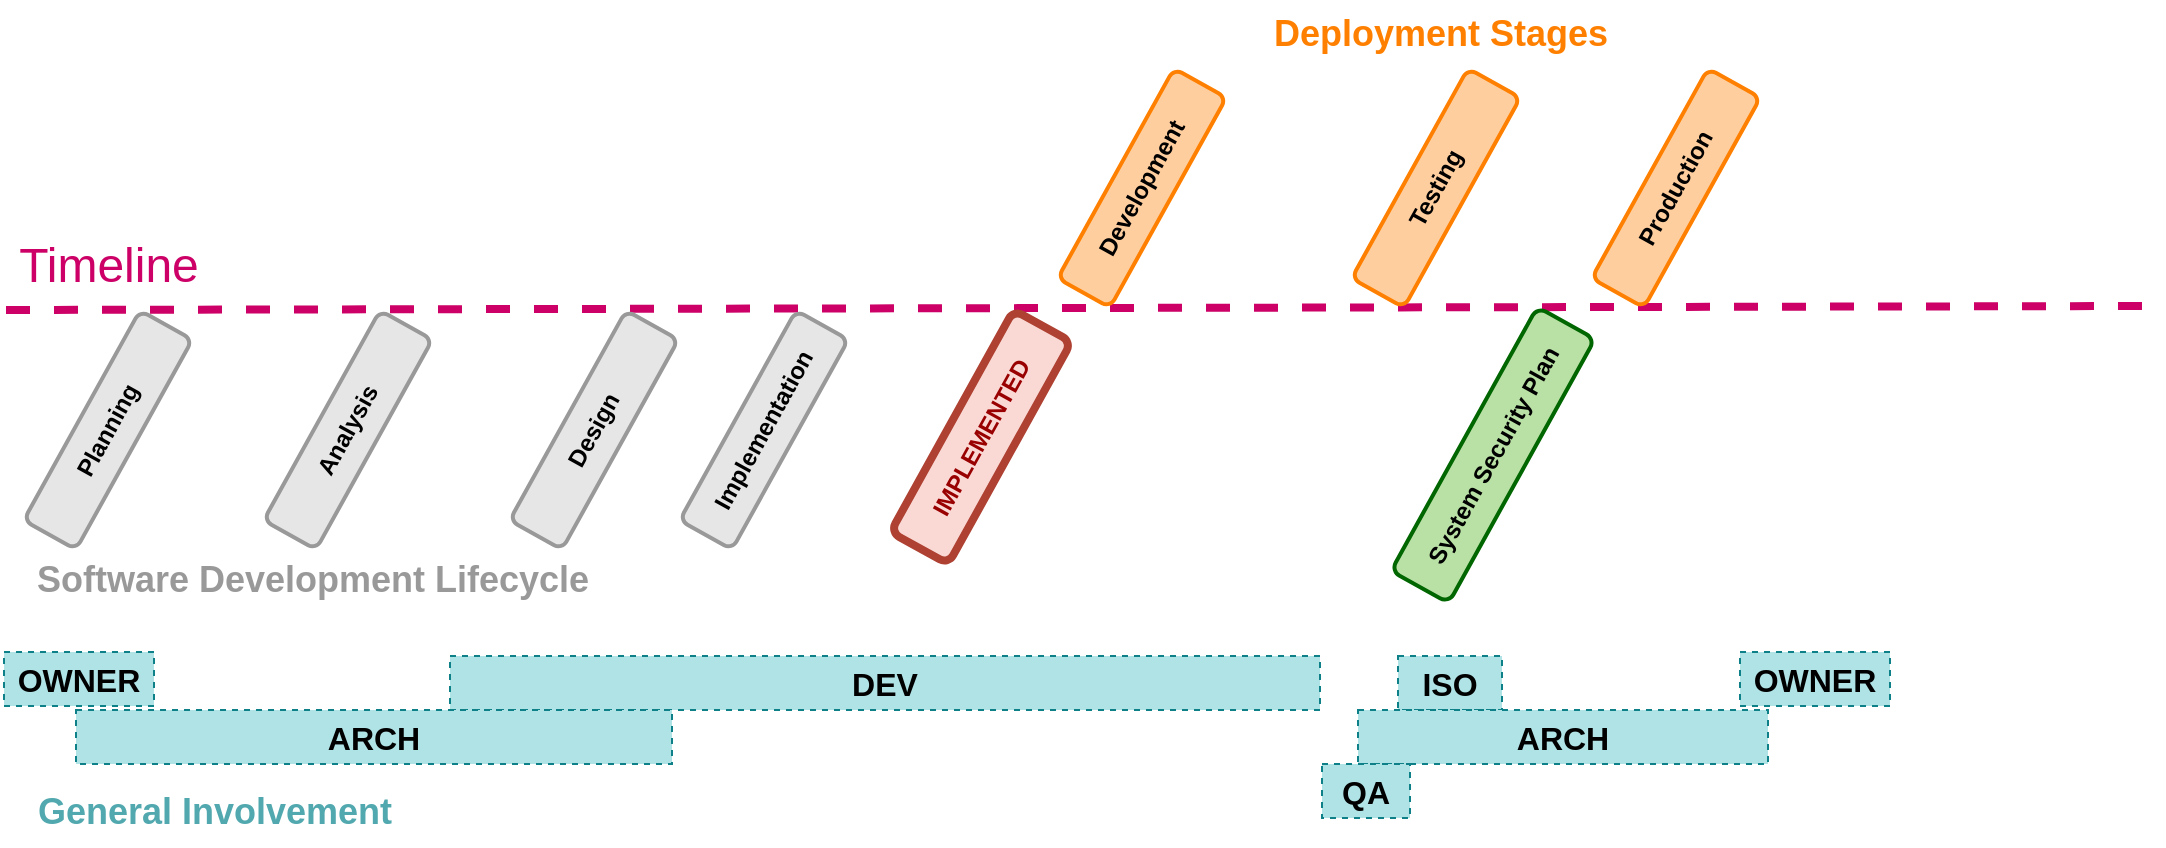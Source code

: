 <mxfile>
    <diagram id="rzwwqnnFvJ9IIZ25HkDR" name="Concept">
        <mxGraphModel dx="3335" dy="2846" grid="0" gridSize="10" guides="1" tooltips="1" connect="1" arrows="1" fold="1" page="1" pageScale="1" pageWidth="1100" pageHeight="850" background="#ffffff" math="0" shadow="0">
            <root>
                <mxCell id="0"/>
                <mxCell id="1" parent="0"/>
                <mxCell id="HrsnjlXnYAHZ2svVYB9Z-121" value="" style="endArrow=none;html=1;rounded=0;labelBackgroundColor=default;strokeColor=#CC0066;strokeWidth=4;fontFamily=Helvetica;fontSize=16;fontColor=default;shape=connector;dashed=1;fillColor=#d80073;" parent="1" edge="1">
                    <mxGeometry width="50" height="50" relative="1" as="geometry">
                        <mxPoint x="-2183" y="-1184" as="sourcePoint"/>
                        <mxPoint x="-1107" y="-1186" as="targetPoint"/>
                    </mxGeometry>
                </mxCell>
                <mxCell id="NLkzLQznZX1l6Qb3woAJ-98" value="&lt;span style=&quot;font-size: 12px;&quot;&gt;&lt;span style=&quot;font-size: 12px;&quot;&gt;Planning&lt;br&gt;&lt;/span&gt;&lt;/span&gt;" style="rounded=1;whiteSpace=wrap;html=1;fillColor=#E6E6E6;strokeColor=#999999;strokeWidth=2;fontColor=#000000;rotation=-61;fontStyle=1;fontSize=12;" parent="1" vertex="1">
                    <mxGeometry x="-2192" y="-1139" width="120" height="30" as="geometry"/>
                </mxCell>
                <mxCell id="K0Hjw_eMuY6oPmx1cDnz-1" value="&lt;span style=&quot;font-size: 12px;&quot;&gt;&lt;span style=&quot;font-size: 12px;&quot;&gt;Analysis&lt;br&gt;&lt;/span&gt;&lt;/span&gt;" style="rounded=1;whiteSpace=wrap;html=1;fillColor=#E6E6E6;strokeColor=#999999;strokeWidth=2;fontColor=#000000;rotation=-61;fontStyle=1;fontSize=12;" parent="1" vertex="1">
                    <mxGeometry x="-2072" y="-1139" width="120" height="30" as="geometry"/>
                </mxCell>
                <mxCell id="K0Hjw_eMuY6oPmx1cDnz-2" value="&lt;span style=&quot;font-size: 12px;&quot;&gt;&lt;span style=&quot;font-size: 12px;&quot;&gt;Design&lt;br&gt;&lt;/span&gt;&lt;/span&gt;" style="rounded=1;whiteSpace=wrap;html=1;fillColor=#E6E6E6;strokeColor=#999999;strokeWidth=2;fontColor=#000000;rotation=-61;fontStyle=1;fontSize=12;" parent="1" vertex="1">
                    <mxGeometry x="-1949" y="-1139" width="120" height="30" as="geometry"/>
                </mxCell>
                <mxCell id="K0Hjw_eMuY6oPmx1cDnz-3" value="&lt;span style=&quot;font-size: 12px;&quot;&gt;&lt;span style=&quot;font-size: 12px;&quot;&gt;Implementation&lt;br&gt;&lt;/span&gt;&lt;/span&gt;" style="rounded=1;whiteSpace=wrap;html=1;fillColor=#E6E6E6;strokeColor=#999999;strokeWidth=2;fontColor=#000000;rotation=-61;fontStyle=1;fontSize=12;" parent="1" vertex="1">
                    <mxGeometry x="-1864" y="-1139" width="120" height="30" as="geometry"/>
                </mxCell>
                <mxCell id="K0Hjw_eMuY6oPmx1cDnz-4" value="&lt;span style=&quot;font-size: 12px;&quot;&gt;&lt;span style=&quot;font-size: 12px;&quot;&gt;Development&lt;br&gt;&lt;/span&gt;&lt;/span&gt;" style="rounded=1;whiteSpace=wrap;html=1;fillColor=#FFCE9F;strokeColor=#FF8000;strokeWidth=2;fontColor=#000000;rotation=-61;fontStyle=1;fontSize=12;" parent="1" vertex="1">
                    <mxGeometry x="-1675" y="-1260" width="120" height="30" as="geometry"/>
                </mxCell>
                <mxCell id="yE9MpdlbHtalrC9FVncj-1" value="&lt;span style=&quot;font-size: 12px;&quot;&gt;&lt;span style=&quot;font-size: 12px;&quot;&gt;Testing&lt;br&gt;&lt;/span&gt;&lt;/span&gt;" style="rounded=1;whiteSpace=wrap;html=1;fillColor=#FFCE9F;strokeColor=#FF8000;strokeWidth=2;fontColor=#000000;rotation=-61;fontStyle=1;fontSize=12;" parent="1" vertex="1">
                    <mxGeometry x="-1528" y="-1260" width="120" height="30" as="geometry"/>
                </mxCell>
                <mxCell id="yE9MpdlbHtalrC9FVncj-2" value="&lt;span style=&quot;font-size: 12px;&quot;&gt;&lt;span style=&quot;font-size: 12px;&quot;&gt;Production&lt;br&gt;&lt;/span&gt;&lt;/span&gt;" style="rounded=1;whiteSpace=wrap;html=1;fillColor=#FFCE9F;strokeColor=#FF8000;strokeWidth=2;fontColor=#000000;rotation=-61;fontStyle=1;fontSize=12;" parent="1" vertex="1">
                    <mxGeometry x="-1408" y="-1260" width="120" height="30" as="geometry"/>
                </mxCell>
                <mxCell id="yE9MpdlbHtalrC9FVncj-3" value="Software Development Lifecycle" style="text;html=1;align=center;verticalAlign=middle;resizable=0;points=[];autosize=1;strokeColor=none;fillColor=none;fontSize=18;fontColor=#999999;fontStyle=1" parent="1" vertex="1">
                    <mxGeometry x="-2177" y="-1066" width="294" height="34" as="geometry"/>
                </mxCell>
                <mxCell id="yE9MpdlbHtalrC9FVncj-4" value="Deployment Stages" style="text;html=1;align=center;verticalAlign=middle;resizable=0;points=[];autosize=1;strokeColor=none;fillColor=none;fontSize=18;fontColor=#FF8000;fontStyle=1" parent="1" vertex="1">
                    <mxGeometry x="-1558.5" y="-1339" width="185" height="34" as="geometry"/>
                </mxCell>
                <mxCell id="yE9MpdlbHtalrC9FVncj-5" value="Timeline" style="text;html=1;align=center;verticalAlign=middle;resizable=0;points=[];autosize=1;strokeColor=none;fillColor=none;fontSize=24;fontColor=#CC0066;" parent="1" vertex="1">
                    <mxGeometry x="-2186" y="-1227" width="108" height="41" as="geometry"/>
                </mxCell>
                <mxCell id="yE9MpdlbHtalrC9FVncj-6" value="&lt;span style=&quot;font-size: 12px;&quot;&gt;&lt;span style=&quot;font-size: 12px;&quot;&gt;IMPLEMENTED&lt;br&gt;&lt;/span&gt;&lt;/span&gt;" style="rounded=1;whiteSpace=wrap;html=1;fillColor=#fad9d5;strokeColor=#ae4132;strokeWidth=4;fontColor=#990000;rotation=-61;fontStyle=1;fontSize=12;labelBackgroundColor=none;" parent="1" vertex="1">
                    <mxGeometry x="-1759" y="-1137" width="127" height="33" as="geometry"/>
                </mxCell>
                <mxCell id="zERCWTf2eo2Ugt_eyikX-2" value="&lt;span style=&quot;font-size: 12px;&quot;&gt;&lt;span style=&quot;font-size: 12px;&quot;&gt;System Security Plan&lt;br&gt;&lt;/span&gt;&lt;/span&gt;" style="rounded=1;whiteSpace=wrap;html=1;fillColor=#B9E0A5;strokeColor=#006600;strokeWidth=2;fontColor=#000000;rotation=-61;fontStyle=1;fontSize=12;labelBackgroundColor=none;" parent="1" vertex="1">
                    <mxGeometry x="-1515" y="-1128" width="151" height="33" as="geometry"/>
                </mxCell>
                <mxCell id="RvAeOIZZHOlxc5ZSKyKM-1" value="&lt;span style=&quot;font-size: 16px;&quot;&gt;&lt;b&gt;ISO&lt;/b&gt;&lt;/span&gt;" style="rounded=0;whiteSpace=wrap;html=1;fillColor=#b0e3e6;strokeColor=#0e8088;strokeWidth=1;fontColor=#000000;dashed=1;" parent="1" vertex="1">
                    <mxGeometry x="-1487" y="-1011" width="52" height="27" as="geometry"/>
                </mxCell>
                <mxCell id="RvAeOIZZHOlxc5ZSKyKM-3" value="&lt;span style=&quot;font-size: 16px;&quot;&gt;&lt;b&gt;DEV&lt;/b&gt;&lt;/span&gt;" style="rounded=0;whiteSpace=wrap;html=1;fillColor=#b0e3e6;strokeColor=#0e8088;strokeWidth=1;fontColor=#000000;dashed=1;" parent="1" vertex="1">
                    <mxGeometry x="-1961" y="-1011" width="435" height="27" as="geometry"/>
                </mxCell>
                <mxCell id="RvAeOIZZHOlxc5ZSKyKM-4" value="&lt;span style=&quot;font-size: 16px;&quot;&gt;&lt;b&gt;OWNER&lt;/b&gt;&lt;/span&gt;" style="rounded=0;whiteSpace=wrap;html=1;fillColor=#b0e3e6;strokeColor=#0e8088;strokeWidth=1;fontColor=#000000;dashed=1;" parent="1" vertex="1">
                    <mxGeometry x="-2184" y="-1013" width="75" height="27" as="geometry"/>
                </mxCell>
                <mxCell id="RvAeOIZZHOlxc5ZSKyKM-5" value="&lt;span style=&quot;font-size: 16px;&quot;&gt;&lt;b&gt;ARCH&lt;/b&gt;&lt;/span&gt;" style="rounded=0;whiteSpace=wrap;html=1;fillColor=#b0e3e6;strokeColor=#0e8088;strokeWidth=1;fontColor=#000000;dashed=1;" parent="1" vertex="1">
                    <mxGeometry x="-2148" y="-984" width="298" height="27" as="geometry"/>
                </mxCell>
                <mxCell id="RvAeOIZZHOlxc5ZSKyKM-6" value="&lt;span style=&quot;font-size: 16px;&quot;&gt;&lt;b&gt;ARCH&lt;/b&gt;&lt;/span&gt;" style="rounded=0;whiteSpace=wrap;html=1;fillColor=#b0e3e6;strokeColor=#0e8088;strokeWidth=1;fontColor=#000000;dashed=1;" parent="1" vertex="1">
                    <mxGeometry x="-1507" y="-984" width="205" height="27" as="geometry"/>
                </mxCell>
                <mxCell id="RvAeOIZZHOlxc5ZSKyKM-7" value="&lt;span style=&quot;font-size: 16px;&quot;&gt;&lt;b&gt;OWNER&lt;/b&gt;&lt;/span&gt;" style="rounded=0;whiteSpace=wrap;html=1;fillColor=#b0e3e6;strokeColor=#0e8088;strokeWidth=1;fontColor=#000000;dashed=1;" parent="1" vertex="1">
                    <mxGeometry x="-1316" y="-1013" width="75" height="27" as="geometry"/>
                </mxCell>
                <mxCell id="RvAeOIZZHOlxc5ZSKyKM-8" value="&lt;span style=&quot;font-size: 16px;&quot;&gt;&lt;b&gt;QA&lt;/b&gt;&lt;/span&gt;" style="rounded=0;whiteSpace=wrap;html=1;fillColor=#b0e3e6;strokeColor=#0e8088;strokeWidth=1;fontColor=#000000;dashed=1;" parent="1" vertex="1">
                    <mxGeometry x="-1525" y="-957" width="44" height="27" as="geometry"/>
                </mxCell>
                <mxCell id="RvAeOIZZHOlxc5ZSKyKM-9" value="General Involvement" style="text;html=1;align=center;verticalAlign=middle;resizable=0;points=[];autosize=1;strokeColor=none;fillColor=none;fontSize=18;fontColor=#51a8ae;fontStyle=1" parent="1" vertex="1">
                    <mxGeometry x="-2177" y="-950" width="195" height="34" as="geometry"/>
                </mxCell>
            </root>
        </mxGraphModel>
    </diagram>
    <diagram name="Concept - RMF Overlay" id="AT7w4N-DoZrEIOqdmadW">
        <mxGraphModel dx="3386" dy="2846" grid="0" gridSize="10" guides="1" tooltips="1" connect="1" arrows="1" fold="1" page="1" pageScale="1" pageWidth="1100" pageHeight="850" background="#ffffff" math="0" shadow="0">
            <root>
                <mxCell id="8p5EPxzMmIyIRNHLCsbw-0"/>
                <mxCell id="8p5EPxzMmIyIRNHLCsbw-1" parent="8p5EPxzMmIyIRNHLCsbw-0"/>
                <mxCell id="8p5EPxzMmIyIRNHLCsbw-2" value="" style="endArrow=none;html=1;rounded=0;labelBackgroundColor=default;strokeColor=#CC0066;strokeWidth=4;fontFamily=Helvetica;fontSize=16;fontColor=default;shape=connector;dashed=1;fillColor=#d80073;" parent="8p5EPxzMmIyIRNHLCsbw-1" edge="1">
                    <mxGeometry width="50" height="50" relative="1" as="geometry">
                        <mxPoint x="-2183" y="-1184" as="sourcePoint"/>
                        <mxPoint x="-1107" y="-1186" as="targetPoint"/>
                    </mxGeometry>
                </mxCell>
                <mxCell id="8p5EPxzMmIyIRNHLCsbw-3" value="&lt;span style=&quot;font-size: 12px;&quot;&gt;&lt;span style=&quot;font-size: 12px;&quot;&gt;Planning&lt;br&gt;&lt;/span&gt;&lt;/span&gt;" style="rounded=1;whiteSpace=wrap;html=1;fillColor=#E6E6E6;strokeColor=#999999;strokeWidth=2;fontColor=#000000;rotation=-61;fontStyle=1;fontSize=12;" parent="8p5EPxzMmIyIRNHLCsbw-1" vertex="1">
                    <mxGeometry x="-2192" y="-1139" width="120" height="30" as="geometry"/>
                </mxCell>
                <mxCell id="8p5EPxzMmIyIRNHLCsbw-4" value="&lt;span style=&quot;font-size: 12px;&quot;&gt;&lt;span style=&quot;font-size: 12px;&quot;&gt;Analysis&lt;br&gt;&lt;/span&gt;&lt;/span&gt;" style="rounded=1;whiteSpace=wrap;html=1;fillColor=#E6E6E6;strokeColor=#999999;strokeWidth=2;fontColor=#000000;rotation=-61;fontStyle=1;fontSize=12;" parent="8p5EPxzMmIyIRNHLCsbw-1" vertex="1">
                    <mxGeometry x="-2072" y="-1139" width="120" height="30" as="geometry"/>
                </mxCell>
                <mxCell id="8p5EPxzMmIyIRNHLCsbw-5" value="&lt;span style=&quot;font-size: 12px;&quot;&gt;&lt;span style=&quot;font-size: 12px;&quot;&gt;Design&lt;br&gt;&lt;/span&gt;&lt;/span&gt;" style="rounded=1;whiteSpace=wrap;html=1;fillColor=#E6E6E6;strokeColor=#999999;strokeWidth=2;fontColor=#000000;rotation=-61;fontStyle=1;fontSize=12;" parent="8p5EPxzMmIyIRNHLCsbw-1" vertex="1">
                    <mxGeometry x="-1949" y="-1139" width="120" height="30" as="geometry"/>
                </mxCell>
                <mxCell id="8p5EPxzMmIyIRNHLCsbw-6" value="&lt;span style=&quot;font-size: 12px;&quot;&gt;&lt;span style=&quot;font-size: 12px;&quot;&gt;Implementation&lt;br&gt;&lt;/span&gt;&lt;/span&gt;" style="rounded=1;whiteSpace=wrap;html=1;fillColor=#E6E6E6;strokeColor=#999999;strokeWidth=2;fontColor=#000000;rotation=-61;fontStyle=1;fontSize=12;" parent="8p5EPxzMmIyIRNHLCsbw-1" vertex="1">
                    <mxGeometry x="-1864" y="-1139" width="120" height="30" as="geometry"/>
                </mxCell>
                <mxCell id="8p5EPxzMmIyIRNHLCsbw-7" value="&lt;span style=&quot;font-size: 12px;&quot;&gt;&lt;span style=&quot;font-size: 12px;&quot;&gt;Development&lt;br&gt;&lt;/span&gt;&lt;/span&gt;" style="rounded=1;whiteSpace=wrap;html=1;fillColor=#FFCE9F;strokeColor=#FF8000;strokeWidth=2;fontColor=#000000;rotation=-61;fontStyle=1;fontSize=12;" parent="8p5EPxzMmIyIRNHLCsbw-1" vertex="1">
                    <mxGeometry x="-1675" y="-1260" width="120" height="30" as="geometry"/>
                </mxCell>
                <mxCell id="8p5EPxzMmIyIRNHLCsbw-8" value="&lt;span style=&quot;font-size: 12px;&quot;&gt;&lt;span style=&quot;font-size: 12px;&quot;&gt;Testing&lt;br&gt;&lt;/span&gt;&lt;/span&gt;" style="rounded=1;whiteSpace=wrap;html=1;fillColor=#FFCE9F;strokeColor=#FF8000;strokeWidth=2;fontColor=#000000;rotation=-61;fontStyle=1;fontSize=12;" parent="8p5EPxzMmIyIRNHLCsbw-1" vertex="1">
                    <mxGeometry x="-1528" y="-1260" width="120" height="30" as="geometry"/>
                </mxCell>
                <mxCell id="8p5EPxzMmIyIRNHLCsbw-9" value="&lt;span style=&quot;font-size: 12px;&quot;&gt;&lt;span style=&quot;font-size: 12px;&quot;&gt;Production&lt;br&gt;&lt;/span&gt;&lt;/span&gt;" style="rounded=1;whiteSpace=wrap;html=1;fillColor=#FFCE9F;strokeColor=#FF8000;strokeWidth=2;fontColor=#000000;rotation=-61;fontStyle=1;fontSize=12;" parent="8p5EPxzMmIyIRNHLCsbw-1" vertex="1">
                    <mxGeometry x="-1408" y="-1260" width="120" height="30" as="geometry"/>
                </mxCell>
                <mxCell id="8p5EPxzMmIyIRNHLCsbw-10" value="Software Development Lifecycle" style="text;html=1;align=center;verticalAlign=middle;resizable=0;points=[];autosize=1;strokeColor=none;fillColor=none;fontSize=18;fontColor=#999999;fontStyle=1" parent="8p5EPxzMmIyIRNHLCsbw-1" vertex="1">
                    <mxGeometry x="-2177" y="-1066" width="294" height="34" as="geometry"/>
                </mxCell>
                <mxCell id="8p5EPxzMmIyIRNHLCsbw-11" value="Deployment Stages" style="text;html=1;align=center;verticalAlign=middle;resizable=0;points=[];autosize=1;strokeColor=none;fillColor=none;fontSize=18;fontColor=#FF8000;fontStyle=1" parent="8p5EPxzMmIyIRNHLCsbw-1" vertex="1">
                    <mxGeometry x="-1558.5" y="-1339" width="185" height="34" as="geometry"/>
                </mxCell>
                <mxCell id="8p5EPxzMmIyIRNHLCsbw-12" value="Timeline" style="text;html=1;align=center;verticalAlign=middle;resizable=0;points=[];autosize=1;strokeColor=none;fillColor=none;fontSize=24;fontColor=#CC0066;" parent="8p5EPxzMmIyIRNHLCsbw-1" vertex="1">
                    <mxGeometry x="-2186" y="-1227" width="108" height="41" as="geometry"/>
                </mxCell>
                <mxCell id="8p5EPxzMmIyIRNHLCsbw-13" value="&lt;span style=&quot;font-size: 12px;&quot;&gt;&lt;span style=&quot;font-size: 12px;&quot;&gt;IMPLEMENTED&lt;br&gt;&lt;/span&gt;&lt;/span&gt;" style="rounded=1;whiteSpace=wrap;html=1;fillColor=#fad9d5;strokeColor=#ae4132;strokeWidth=4;fontColor=#990000;rotation=-61;fontStyle=1;fontSize=12;labelBackgroundColor=none;" parent="8p5EPxzMmIyIRNHLCsbw-1" vertex="1">
                    <mxGeometry x="-1738" y="-1136" width="127" height="33" as="geometry"/>
                </mxCell>
                <mxCell id="8p5EPxzMmIyIRNHLCsbw-14" value="&lt;span style=&quot;font-size: 12px;&quot;&gt;&lt;span style=&quot;font-size: 12px;&quot;&gt;System Security Plan&lt;br&gt;&lt;/span&gt;&lt;/span&gt;" style="rounded=1;whiteSpace=wrap;html=1;fillColor=#B9E0A5;strokeColor=#006600;strokeWidth=2;fontColor=#000000;rotation=-61;fontStyle=1;fontSize=12;labelBackgroundColor=none;" parent="8p5EPxzMmIyIRNHLCsbw-1" vertex="1">
                    <mxGeometry x="-1807" y="-1126" width="151" height="33" as="geometry"/>
                </mxCell>
                <mxCell id="8p5EPxzMmIyIRNHLCsbw-15" value="&lt;span style=&quot;font-size: 11px;&quot;&gt;&lt;b style=&quot;font-size: 11px;&quot;&gt;ISO&lt;/b&gt;&lt;/span&gt;" style="rounded=0;whiteSpace=wrap;html=1;fillColor=#b0e3e6;strokeColor=#0e8088;strokeWidth=1;fontColor=#000000;dashed=1;fontSize=11;" parent="8p5EPxzMmIyIRNHLCsbw-1" vertex="1">
                    <mxGeometry x="-1509" y="-976" width="48" height="19" as="geometry"/>
                </mxCell>
                <mxCell id="8p5EPxzMmIyIRNHLCsbw-16" value="&lt;span style=&quot;font-size: 11px;&quot;&gt;&lt;b style=&quot;font-size: 11px;&quot;&gt;DEV&lt;/b&gt;&lt;/span&gt;" style="rounded=0;whiteSpace=wrap;html=1;fillColor=#b0e3e6;strokeColor=#0e8088;strokeWidth=1;fontColor=#000000;dashed=1;fontSize=11;" parent="8p5EPxzMmIyIRNHLCsbw-1" vertex="1">
                    <mxGeometry x="-1963" y="-998" width="502" height="19" as="geometry"/>
                </mxCell>
                <mxCell id="8p5EPxzMmIyIRNHLCsbw-17" value="&lt;span style=&quot;font-size: 11px;&quot;&gt;&lt;b style=&quot;font-size: 11px;&quot;&gt;OWNER&lt;/b&gt;&lt;/span&gt;" style="rounded=0;whiteSpace=wrap;html=1;fillColor=#b0e3e6;strokeColor=#0e8088;strokeWidth=1;fontColor=#000000;dashed=1;fontSize=11;" parent="8p5EPxzMmIyIRNHLCsbw-1" vertex="1">
                    <mxGeometry x="-2186" y="-955" width="75" height="19" as="geometry"/>
                </mxCell>
                <mxCell id="8p5EPxzMmIyIRNHLCsbw-18" value="&lt;span style=&quot;font-size: 11px;&quot;&gt;&lt;b style=&quot;font-size: 11px;&quot;&gt;ARCH&lt;/b&gt;&lt;/span&gt;" style="rounded=0;whiteSpace=wrap;html=1;fillColor=#b0e3e6;strokeColor=#0e8088;strokeWidth=1;fontColor=#000000;dashed=1;fontSize=11;" parent="8p5EPxzMmIyIRNHLCsbw-1" vertex="1">
                    <mxGeometry x="-2150" y="-934" width="298" height="19" as="geometry"/>
                </mxCell>
                <mxCell id="8p5EPxzMmIyIRNHLCsbw-19" value="&lt;span style=&quot;font-size: 11px;&quot;&gt;&lt;b style=&quot;font-size: 11px;&quot;&gt;ARCH&lt;/b&gt;&lt;/span&gt;" style="rounded=0;whiteSpace=wrap;html=1;fillColor=#b0e3e6;strokeColor=#0e8088;strokeWidth=1;fontColor=#000000;dashed=1;fontSize=11;" parent="8p5EPxzMmIyIRNHLCsbw-1" vertex="1">
                    <mxGeometry x="-1509" y="-934" width="217" height="19" as="geometry"/>
                </mxCell>
                <mxCell id="8p5EPxzMmIyIRNHLCsbw-20" value="&lt;span style=&quot;font-size: 11px;&quot;&gt;&lt;b style=&quot;font-size: 11px;&quot;&gt;OWNER&lt;/b&gt;&lt;/span&gt;" style="rounded=0;whiteSpace=wrap;html=1;fillColor=#b0e3e6;strokeColor=#0e8088;strokeWidth=1;fontColor=#000000;dashed=1;fontSize=11;" parent="8p5EPxzMmIyIRNHLCsbw-1" vertex="1">
                    <mxGeometry x="-1429" y="-955" width="186" height="19" as="geometry"/>
                </mxCell>
                <mxCell id="8p5EPxzMmIyIRNHLCsbw-21" value="&lt;span style=&quot;font-size: 11px;&quot;&gt;&lt;b style=&quot;font-size: 11px;&quot;&gt;QA&lt;/b&gt;&lt;/span&gt;" style="rounded=0;whiteSpace=wrap;html=1;fillColor=#b0e3e6;strokeColor=#0e8088;strokeWidth=1;fontColor=#000000;dashed=1;fontSize=11;" parent="8p5EPxzMmIyIRNHLCsbw-1" vertex="1">
                    <mxGeometry x="-1527" y="-913" width="44" height="19" as="geometry"/>
                </mxCell>
                <mxCell id="8p5EPxzMmIyIRNHLCsbw-22" value="General Involvement" style="text;html=1;align=center;verticalAlign=middle;resizable=0;points=[];autosize=1;strokeColor=none;fillColor=none;fontSize=18;fontColor=#51a8ae;fontStyle=1" parent="8p5EPxzMmIyIRNHLCsbw-1" vertex="1">
                    <mxGeometry x="-2179" y="-915" width="195" height="34" as="geometry"/>
                </mxCell>
                <mxCell id="dzZbhOQp1zCWWNCpyK7z-1" value="&lt;span style=&quot;font-size: 12px;&quot;&gt;&lt;span style=&quot;font-size: 12px;&quot;&gt;Prepare&lt;br style=&quot;font-size: 12px;&quot;&gt;&lt;/span&gt;&lt;/span&gt;" style="rounded=1;whiteSpace=wrap;html=1;fillColor=#E5CCFF;strokeColor=#330066;strokeWidth=2;fontColor=#330066;rotation=-61;fontStyle=1;fontSize=12;labelBackgroundColor=none;align=center;" parent="8p5EPxzMmIyIRNHLCsbw-1" vertex="1">
                    <mxGeometry x="-2124" y="-1150" width="86" height="20" as="geometry"/>
                </mxCell>
                <mxCell id="AhBu54h4If1obPBsNdD5-0" value="&lt;span style=&quot;font-size: 12px;&quot;&gt;&lt;span style=&quot;font-size: 12px;&quot;&gt;Categorize&lt;br style=&quot;font-size: 12px;&quot;&gt;&lt;/span&gt;&lt;/span&gt;" style="rounded=1;whiteSpace=wrap;html=1;fillColor=#E5CCFF;strokeColor=#330066;strokeWidth=2;fontColor=#330066;rotation=-61;fontStyle=1;fontSize=12;labelBackgroundColor=none;align=center;" parent="8p5EPxzMmIyIRNHLCsbw-1" vertex="1">
                    <mxGeometry x="-2007" y="-1148" width="86" height="20" as="geometry"/>
                </mxCell>
                <mxCell id="AhBu54h4If1obPBsNdD5-1" value="&lt;span style=&quot;font-size: 12px;&quot;&gt;&lt;span style=&quot;font-size: 12px;&quot;&gt;Select&lt;br style=&quot;font-size: 12px;&quot;&gt;&lt;/span&gt;&lt;/span&gt;" style="rounded=1;whiteSpace=wrap;html=1;fillColor=#E5CCFF;strokeColor=#330066;strokeWidth=2;fontColor=#330066;rotation=-61;fontStyle=1;fontSize=12;labelBackgroundColor=none;align=center;" parent="8p5EPxzMmIyIRNHLCsbw-1" vertex="1">
                    <mxGeometry x="-1887" y="-1148" width="86" height="20" as="geometry"/>
                </mxCell>
                <mxCell id="AhBu54h4If1obPBsNdD5-2" value="&lt;span style=&quot;font-size: 12px;&quot;&gt;&lt;span style=&quot;font-size: 12px;&quot;&gt;Implement&lt;br style=&quot;font-size: 12px;&quot;&gt;&lt;/span&gt;&lt;/span&gt;" style="rounded=1;whiteSpace=wrap;html=1;fillColor=#E5CCFF;strokeColor=#330066;strokeWidth=2;fontColor=#330066;rotation=-61;fontStyle=1;fontSize=12;labelBackgroundColor=none;align=center;" parent="8p5EPxzMmIyIRNHLCsbw-1" vertex="1">
                    <mxGeometry x="-1800" y="-1150" width="86" height="20" as="geometry"/>
                </mxCell>
                <mxCell id="AhBu54h4If1obPBsNdD5-3" value="&lt;span style=&quot;font-size: 12px;&quot;&gt;&lt;span style=&quot;font-size: 12px;&quot;&gt;Assess&lt;br style=&quot;font-size: 12px;&quot;&gt;&lt;/span&gt;&lt;/span&gt;" style="rounded=1;whiteSpace=wrap;html=1;fillColor=#E5CCFF;strokeColor=#330066;strokeWidth=2;fontColor=#330066;rotation=-61;fontStyle=1;fontSize=12;labelBackgroundColor=none;align=center;" parent="8p5EPxzMmIyIRNHLCsbw-1" vertex="1">
                    <mxGeometry x="-1517" y="-1150" width="86" height="20" as="geometry"/>
                </mxCell>
                <mxCell id="AhBu54h4If1obPBsNdD5-4" value="&lt;span style=&quot;font-size: 12px;&quot;&gt;&lt;span style=&quot;font-size: 12px;&quot;&gt;Authorize&lt;br style=&quot;font-size: 12px;&quot;&gt;&lt;/span&gt;&lt;/span&gt;" style="rounded=1;whiteSpace=wrap;html=1;fillColor=#E5CCFF;strokeColor=#330066;strokeWidth=2;fontColor=#330066;rotation=-61;fontStyle=1;fontSize=12;labelBackgroundColor=none;align=center;" parent="8p5EPxzMmIyIRNHLCsbw-1" vertex="1">
                    <mxGeometry x="-1428" y="-1150" width="86" height="20" as="geometry"/>
                </mxCell>
                <mxCell id="AhBu54h4If1obPBsNdD5-5" value="&lt;span style=&quot;font-size: 12px;&quot;&gt;&lt;span style=&quot;font-size: 12px;&quot;&gt;Monitor&lt;br style=&quot;font-size: 12px;&quot;&gt;&lt;/span&gt;&lt;/span&gt;" style="rounded=1;whiteSpace=wrap;html=1;fillColor=#E5CCFF;strokeColor=#330066;strokeWidth=2;fontColor=#330066;rotation=-61;fontStyle=1;fontSize=12;labelBackgroundColor=none;align=center;" parent="8p5EPxzMmIyIRNHLCsbw-1" vertex="1">
                    <mxGeometry x="-1336" y="-1150" width="86" height="20" as="geometry"/>
                </mxCell>
                <mxCell id="AhBu54h4If1obPBsNdD5-6" value="Risk Management Framework" style="text;html=1;align=center;verticalAlign=middle;resizable=0;points=[];autosize=1;strokeColor=none;fillColor=none;fontSize=18;fontColor=#4C0099;fontStyle=1" parent="8p5EPxzMmIyIRNHLCsbw-1" vertex="1">
                    <mxGeometry x="-2177" y="-1045" width="272" height="34" as="geometry"/>
                </mxCell>
                <mxCell id="AhBu54h4If1obPBsNdD5-9" value="&lt;span style=&quot;font-size: 11px;&quot;&gt;&lt;b style=&quot;font-size: 11px;&quot;&gt;ISO&lt;/b&gt;&lt;/span&gt;" style="rounded=0;whiteSpace=wrap;html=1;fillColor=#b0e3e6;strokeColor=#0e8088;strokeWidth=1;fontColor=#000000;dashed=1;fontSize=11;" parent="8p5EPxzMmIyIRNHLCsbw-1" vertex="1">
                    <mxGeometry x="-2111" y="-976" width="52" height="19" as="geometry"/>
                </mxCell>
                <mxCell id="AhBu54h4If1obPBsNdD5-10" value="&lt;span style=&quot;font-size: 11px;&quot;&gt;&lt;b style=&quot;font-size: 11px;&quot;&gt;ISO&lt;/b&gt;&lt;/span&gt;" style="rounded=0;whiteSpace=wrap;html=1;fillColor=#b0e3e6;strokeColor=#0e8088;strokeWidth=1;fontColor=#000000;dashed=1;fontSize=11;" parent="8p5EPxzMmIyIRNHLCsbw-1" vertex="1">
                    <mxGeometry x="-2011" y="-976" width="52" height="19" as="geometry"/>
                </mxCell>
                <mxCell id="AhBu54h4If1obPBsNdD5-11" value="&lt;span style=&quot;font-size: 11px;&quot;&gt;&lt;b style=&quot;font-size: 11px;&quot;&gt;ISO&lt;/b&gt;&lt;/span&gt;" style="rounded=0;whiteSpace=wrap;html=1;fillColor=#b0e3e6;strokeColor=#0e8088;strokeWidth=1;fontColor=#000000;dashed=1;fontSize=11;" parent="8p5EPxzMmIyIRNHLCsbw-1" vertex="1">
                    <mxGeometry x="-1898" y="-976" width="52" height="19" as="geometry"/>
                </mxCell>
                <mxCell id="AhBu54h4If1obPBsNdD5-12" value="&lt;span style=&quot;font-size: 11px;&quot;&gt;&lt;b style=&quot;font-size: 11px;&quot;&gt;OWNER&lt;/b&gt;&lt;/span&gt;" style="rounded=0;whiteSpace=wrap;html=1;fillColor=#b0e3e6;strokeColor=#0e8088;strokeWidth=1;fontColor=#000000;dashed=1;fontSize=11;" parent="8p5EPxzMmIyIRNHLCsbw-1" vertex="1">
                    <mxGeometry x="-1663" y="-955" width="75" height="19" as="geometry"/>
                </mxCell>
                <mxCell id="AhBu54h4If1obPBsNdD5-14" value="&lt;span style=&quot;font-size: 11px;&quot;&gt;&lt;b style=&quot;font-size: 11px;&quot;&gt;ARCH&lt;/b&gt;&lt;/span&gt;" style="rounded=0;whiteSpace=wrap;html=1;fillColor=#b0e3e6;strokeColor=#0e8088;strokeWidth=1;fontColor=#000000;dashed=1;fontSize=11;" parent="8p5EPxzMmIyIRNHLCsbw-1" vertex="1">
                    <mxGeometry x="-1663" y="-934" width="75" height="19" as="geometry"/>
                </mxCell>
                <mxCell id="AhBu54h4If1obPBsNdD5-15" value="&lt;span style=&quot;font-size: 11px;&quot;&gt;&lt;b style=&quot;font-size: 11px;&quot;&gt;ISO&lt;/b&gt;&lt;/span&gt;" style="rounded=0;whiteSpace=wrap;html=1;fillColor=#b0e3e6;strokeColor=#0e8088;strokeWidth=1;fontColor=#000000;dashed=1;fontSize=11;" parent="8p5EPxzMmIyIRNHLCsbw-1" vertex="1">
                    <mxGeometry x="-1319" y="-976" width="52" height="19" as="geometry"/>
                </mxCell>
                <mxCell id="AhBu54h4If1obPBsNdD5-16" value="&lt;span style=&quot;font-size: 11px;&quot;&gt;&lt;b style=&quot;font-size: 11px;&quot;&gt;ISO&lt;/b&gt;&lt;/span&gt;" style="rounded=0;whiteSpace=wrap;html=1;fillColor=#b0e3e6;strokeColor=#0e8088;strokeWidth=1;fontColor=#000000;dashed=1;fontSize=11;" parent="8p5EPxzMmIyIRNHLCsbw-1" vertex="1">
                    <mxGeometry x="-1783" y="-976" width="52" height="19" as="geometry"/>
                </mxCell>
                <mxCell id="AhBu54h4If1obPBsNdD5-17" value="&lt;span style=&quot;font-size: 11px;&quot;&gt;&lt;b style=&quot;font-size: 11px;&quot;&gt;ISO&lt;/b&gt;&lt;/span&gt;" style="rounded=0;whiteSpace=wrap;html=1;fillColor=#b0e3e6;strokeColor=#0e8088;strokeWidth=1;fontColor=#000000;dashed=1;fontSize=11;" parent="8p5EPxzMmIyIRNHLCsbw-1" vertex="1">
                    <mxGeometry x="-1416" y="-976" width="52" height="19" as="geometry"/>
                </mxCell>
            </root>
        </mxGraphModel>
    </diagram>
    <diagram name="Concept - Multi-Project" id="BlWERUr9GHllwW-GBe2I">
        <mxGraphModel dx="3386" dy="2846" grid="0" gridSize="10" guides="1" tooltips="1" connect="1" arrows="1" fold="1" page="1" pageScale="1" pageWidth="1100" pageHeight="850" background="#ffffff" math="0" shadow="0">
            <root>
                <mxCell id="U80e5AFWVLXw8Q7C5E_4-0"/>
                <mxCell id="U80e5AFWVLXw8Q7C5E_4-1" parent="U80e5AFWVLXw8Q7C5E_4-0"/>
                <mxCell id="U80e5AFWVLXw8Q7C5E_4-2" value="" style="endArrow=none;html=1;rounded=0;labelBackgroundColor=default;strokeColor=#CC0066;strokeWidth=4;fontFamily=Helvetica;fontSize=16;fontColor=default;shape=connector;dashed=1;fillColor=#d80073;" parent="U80e5AFWVLXw8Q7C5E_4-1" edge="1">
                    <mxGeometry width="50" height="50" relative="1" as="geometry">
                        <mxPoint x="-2183" y="-1184" as="sourcePoint"/>
                        <mxPoint x="-1107" y="-1186" as="targetPoint"/>
                    </mxGeometry>
                </mxCell>
                <mxCell id="U80e5AFWVLXw8Q7C5E_4-3" value="&lt;span style=&quot;font-size: 12px;&quot;&gt;&lt;span style=&quot;font-size: 12px;&quot;&gt;Planning&lt;br&gt;&lt;/span&gt;&lt;/span&gt;" style="rounded=1;whiteSpace=wrap;html=1;fillColor=#E6E6E6;strokeColor=#999999;strokeWidth=2;fontColor=#000000;rotation=-61;fontStyle=1;fontSize=12;" parent="U80e5AFWVLXw8Q7C5E_4-1" vertex="1">
                    <mxGeometry x="-2192" y="-1139" width="120" height="30" as="geometry"/>
                </mxCell>
                <mxCell id="U80e5AFWVLXw8Q7C5E_4-4" value="&lt;span style=&quot;font-size: 12px;&quot;&gt;&lt;span style=&quot;font-size: 12px;&quot;&gt;Analysis&lt;br&gt;&lt;/span&gt;&lt;/span&gt;" style="rounded=1;whiteSpace=wrap;html=1;fillColor=#E6E6E6;strokeColor=#999999;strokeWidth=2;fontColor=#000000;rotation=-61;fontStyle=1;fontSize=12;" parent="U80e5AFWVLXw8Q7C5E_4-1" vertex="1">
                    <mxGeometry x="-2072" y="-1139" width="120" height="30" as="geometry"/>
                </mxCell>
                <mxCell id="U80e5AFWVLXw8Q7C5E_4-5" value="&lt;span style=&quot;font-size: 12px;&quot;&gt;&lt;span style=&quot;font-size: 12px;&quot;&gt;Design&lt;br&gt;&lt;/span&gt;&lt;/span&gt;" style="rounded=1;whiteSpace=wrap;html=1;fillColor=#E6E6E6;strokeColor=#999999;strokeWidth=2;fontColor=#000000;rotation=-61;fontStyle=1;fontSize=12;" parent="U80e5AFWVLXw8Q7C5E_4-1" vertex="1">
                    <mxGeometry x="-1949" y="-1139" width="120" height="30" as="geometry"/>
                </mxCell>
                <mxCell id="U80e5AFWVLXw8Q7C5E_4-6" value="&lt;span style=&quot;font-size: 12px;&quot;&gt;&lt;span style=&quot;font-size: 12px;&quot;&gt;Implementation&lt;br&gt;&lt;/span&gt;&lt;/span&gt;" style="rounded=1;whiteSpace=wrap;html=1;fillColor=#E6E6E6;strokeColor=#999999;strokeWidth=2;fontColor=#000000;rotation=-61;fontStyle=1;fontSize=12;" parent="U80e5AFWVLXw8Q7C5E_4-1" vertex="1">
                    <mxGeometry x="-1864" y="-1139" width="120" height="30" as="geometry"/>
                </mxCell>
                <mxCell id="U80e5AFWVLXw8Q7C5E_4-7" value="&lt;span style=&quot;font-size: 12px;&quot;&gt;&lt;span style=&quot;font-size: 12px;&quot;&gt;Development&lt;br&gt;&lt;/span&gt;&lt;/span&gt;" style="rounded=1;whiteSpace=wrap;html=1;fillColor=#FFCE9F;strokeColor=#FF8000;strokeWidth=2;fontColor=#000000;rotation=-61;fontStyle=1;fontSize=12;" parent="U80e5AFWVLXw8Q7C5E_4-1" vertex="1">
                    <mxGeometry x="-1675" y="-1260" width="120" height="30" as="geometry"/>
                </mxCell>
                <mxCell id="U80e5AFWVLXw8Q7C5E_4-8" value="&lt;span style=&quot;font-size: 12px;&quot;&gt;&lt;span style=&quot;font-size: 12px;&quot;&gt;Testing&lt;br&gt;&lt;/span&gt;&lt;/span&gt;" style="rounded=1;whiteSpace=wrap;html=1;fillColor=#FFCE9F;strokeColor=#FF8000;strokeWidth=2;fontColor=#000000;rotation=-61;fontStyle=1;fontSize=12;" parent="U80e5AFWVLXw8Q7C5E_4-1" vertex="1">
                    <mxGeometry x="-1528" y="-1260" width="120" height="30" as="geometry"/>
                </mxCell>
                <mxCell id="U80e5AFWVLXw8Q7C5E_4-9" value="&lt;span style=&quot;font-size: 12px;&quot;&gt;&lt;span style=&quot;font-size: 12px;&quot;&gt;Production&lt;br&gt;&lt;/span&gt;&lt;/span&gt;" style="rounded=1;whiteSpace=wrap;html=1;fillColor=#FFCE9F;strokeColor=#FF8000;strokeWidth=2;fontColor=#000000;rotation=-61;fontStyle=1;fontSize=12;" parent="U80e5AFWVLXw8Q7C5E_4-1" vertex="1">
                    <mxGeometry x="-1408" y="-1260" width="120" height="30" as="geometry"/>
                </mxCell>
                <mxCell id="U80e5AFWVLXw8Q7C5E_4-10" value="Software Development Lifecycle" style="text;html=1;align=center;verticalAlign=middle;resizable=0;points=[];autosize=1;strokeColor=none;fillColor=none;fontSize=18;fontColor=#999999;fontStyle=1" parent="U80e5AFWVLXw8Q7C5E_4-1" vertex="1">
                    <mxGeometry x="-2177" y="-1066" width="294" height="34" as="geometry"/>
                </mxCell>
                <mxCell id="U80e5AFWVLXw8Q7C5E_4-11" value="Deployment Stages" style="text;html=1;align=center;verticalAlign=middle;resizable=0;points=[];autosize=1;strokeColor=none;fillColor=none;fontSize=18;fontColor=#FF8000;fontStyle=1" parent="U80e5AFWVLXw8Q7C5E_4-1" vertex="1">
                    <mxGeometry x="-1558.5" y="-1339" width="185" height="34" as="geometry"/>
                </mxCell>
                <mxCell id="U80e5AFWVLXw8Q7C5E_4-12" value="Application C Timeline" style="text;html=1;align=center;verticalAlign=middle;resizable=0;points=[];autosize=1;strokeColor=none;fillColor=none;fontSize=24;fontColor=#CC0066;" parent="U80e5AFWVLXw8Q7C5E_4-1" vertex="1">
                    <mxGeometry x="-2186" y="-1230" width="255" height="41" as="geometry"/>
                </mxCell>
                <mxCell id="U80e5AFWVLXw8Q7C5E_4-13" value="&lt;span style=&quot;font-size: 12px;&quot;&gt;&lt;span style=&quot;font-size: 12px;&quot;&gt;IMPLEMENTED&lt;br&gt;&lt;/span&gt;&lt;/span&gt;" style="rounded=1;whiteSpace=wrap;html=1;fillColor=#fad9d5;strokeColor=#ae4132;strokeWidth=4;fontColor=#990000;rotation=-61;fontStyle=1;fontSize=12;labelBackgroundColor=none;" parent="U80e5AFWVLXw8Q7C5E_4-1" vertex="1">
                    <mxGeometry x="-1738" y="-1136" width="127" height="33" as="geometry"/>
                </mxCell>
                <mxCell id="U80e5AFWVLXw8Q7C5E_4-14" value="&lt;span style=&quot;font-size: 12px;&quot;&gt;&lt;span style=&quot;font-size: 12px;&quot;&gt;System Security Plan&lt;br&gt;&lt;/span&gt;&lt;/span&gt;" style="rounded=1;whiteSpace=wrap;html=1;fillColor=#B9E0A5;strokeColor=#006600;strokeWidth=2;fontColor=#000000;rotation=-61;fontStyle=1;fontSize=12;labelBackgroundColor=none;" parent="U80e5AFWVLXw8Q7C5E_4-1" vertex="1">
                    <mxGeometry x="-1807" y="-1126" width="151" height="33" as="geometry"/>
                </mxCell>
                <mxCell id="U80e5AFWVLXw8Q7C5E_4-15" value="&lt;span style=&quot;font-size: 11px;&quot;&gt;&lt;b style=&quot;font-size: 11px;&quot;&gt;ISO&lt;/b&gt;&lt;/span&gt;" style="rounded=0;whiteSpace=wrap;html=1;fillColor=#b0e3e6;strokeColor=#0e8088;strokeWidth=1;fontColor=#000000;dashed=1;fontSize=11;" parent="U80e5AFWVLXw8Q7C5E_4-1" vertex="1">
                    <mxGeometry x="-1509" y="-976" width="48" height="19" as="geometry"/>
                </mxCell>
                <mxCell id="U80e5AFWVLXw8Q7C5E_4-16" value="&lt;span style=&quot;font-size: 11px;&quot;&gt;&lt;b style=&quot;font-size: 11px;&quot;&gt;DEV&lt;/b&gt;&lt;/span&gt;" style="rounded=0;whiteSpace=wrap;html=1;fillColor=#b0e3e6;strokeColor=#0e8088;strokeWidth=1;fontColor=#000000;dashed=1;fontSize=11;" parent="U80e5AFWVLXw8Q7C5E_4-1" vertex="1">
                    <mxGeometry x="-1963" y="-998" width="502" height="19" as="geometry"/>
                </mxCell>
                <mxCell id="U80e5AFWVLXw8Q7C5E_4-17" value="&lt;span style=&quot;font-size: 11px;&quot;&gt;&lt;b style=&quot;font-size: 11px;&quot;&gt;OWNER&lt;/b&gt;&lt;/span&gt;" style="rounded=0;whiteSpace=wrap;html=1;fillColor=#b0e3e6;strokeColor=#0e8088;strokeWidth=1;fontColor=#000000;dashed=1;fontSize=11;" parent="U80e5AFWVLXw8Q7C5E_4-1" vertex="1">
                    <mxGeometry x="-2186" y="-955" width="75" height="19" as="geometry"/>
                </mxCell>
                <mxCell id="U80e5AFWVLXw8Q7C5E_4-18" value="&lt;span style=&quot;font-size: 11px;&quot;&gt;&lt;b style=&quot;font-size: 11px;&quot;&gt;ARCH&lt;/b&gt;&lt;/span&gt;" style="rounded=0;whiteSpace=wrap;html=1;fillColor=#b0e3e6;strokeColor=#0e8088;strokeWidth=1;fontColor=#000000;dashed=1;fontSize=11;" parent="U80e5AFWVLXw8Q7C5E_4-1" vertex="1">
                    <mxGeometry x="-2150" y="-934" width="298" height="19" as="geometry"/>
                </mxCell>
                <mxCell id="U80e5AFWVLXw8Q7C5E_4-19" value="&lt;span style=&quot;font-size: 11px;&quot;&gt;&lt;b style=&quot;font-size: 11px;&quot;&gt;ARCH&lt;/b&gt;&lt;/span&gt;" style="rounded=0;whiteSpace=wrap;html=1;fillColor=#b0e3e6;strokeColor=#0e8088;strokeWidth=1;fontColor=#000000;dashed=1;fontSize=11;" parent="U80e5AFWVLXw8Q7C5E_4-1" vertex="1">
                    <mxGeometry x="-1509" y="-934" width="217" height="19" as="geometry"/>
                </mxCell>
                <mxCell id="U80e5AFWVLXw8Q7C5E_4-20" value="&lt;span style=&quot;font-size: 11px;&quot;&gt;&lt;b style=&quot;font-size: 11px;&quot;&gt;OWNER&lt;/b&gt;&lt;/span&gt;" style="rounded=0;whiteSpace=wrap;html=1;fillColor=#b0e3e6;strokeColor=#0e8088;strokeWidth=1;fontColor=#000000;dashed=1;fontSize=11;" parent="U80e5AFWVLXw8Q7C5E_4-1" vertex="1">
                    <mxGeometry x="-1429" y="-955" width="186" height="19" as="geometry"/>
                </mxCell>
                <mxCell id="U80e5AFWVLXw8Q7C5E_4-21" value="&lt;span style=&quot;font-size: 11px;&quot;&gt;&lt;b style=&quot;font-size: 11px;&quot;&gt;QA&lt;/b&gt;&lt;/span&gt;" style="rounded=0;whiteSpace=wrap;html=1;fillColor=#b0e3e6;strokeColor=#0e8088;strokeWidth=1;fontColor=#000000;dashed=1;fontSize=11;" parent="U80e5AFWVLXw8Q7C5E_4-1" vertex="1">
                    <mxGeometry x="-1527" y="-913" width="44" height="19" as="geometry"/>
                </mxCell>
                <mxCell id="U80e5AFWVLXw8Q7C5E_4-22" value="Team C" style="text;html=1;align=center;verticalAlign=middle;resizable=0;points=[];autosize=1;strokeColor=none;fillColor=none;fontSize=18;fontColor=#51a8ae;fontStyle=1" parent="U80e5AFWVLXw8Q7C5E_4-1" vertex="1">
                    <mxGeometry x="-2186" y="-913" width="82" height="34" as="geometry"/>
                </mxCell>
                <mxCell id="U80e5AFWVLXw8Q7C5E_4-23" value="&lt;span style=&quot;font-size: 12px;&quot;&gt;&lt;span style=&quot;font-size: 12px;&quot;&gt;Prepare&lt;br style=&quot;font-size: 12px;&quot;&gt;&lt;/span&gt;&lt;/span&gt;" style="rounded=1;whiteSpace=wrap;html=1;fillColor=#E5CCFF;strokeColor=#330066;strokeWidth=2;fontColor=#330066;rotation=-61;fontStyle=1;fontSize=12;labelBackgroundColor=none;align=center;" parent="U80e5AFWVLXw8Q7C5E_4-1" vertex="1">
                    <mxGeometry x="-2124" y="-1150" width="86" height="20" as="geometry"/>
                </mxCell>
                <mxCell id="U80e5AFWVLXw8Q7C5E_4-24" value="&lt;span style=&quot;font-size: 12px;&quot;&gt;&lt;span style=&quot;font-size: 12px;&quot;&gt;Categorize&lt;br style=&quot;font-size: 12px;&quot;&gt;&lt;/span&gt;&lt;/span&gt;" style="rounded=1;whiteSpace=wrap;html=1;fillColor=#E5CCFF;strokeColor=#330066;strokeWidth=2;fontColor=#330066;rotation=-61;fontStyle=1;fontSize=12;labelBackgroundColor=none;align=center;" parent="U80e5AFWVLXw8Q7C5E_4-1" vertex="1">
                    <mxGeometry x="-2007" y="-1148" width="86" height="20" as="geometry"/>
                </mxCell>
                <mxCell id="U80e5AFWVLXw8Q7C5E_4-25" value="&lt;span style=&quot;font-size: 12px;&quot;&gt;&lt;span style=&quot;font-size: 12px;&quot;&gt;Select&lt;br style=&quot;font-size: 12px;&quot;&gt;&lt;/span&gt;&lt;/span&gt;" style="rounded=1;whiteSpace=wrap;html=1;fillColor=#E5CCFF;strokeColor=#330066;strokeWidth=2;fontColor=#330066;rotation=-61;fontStyle=1;fontSize=12;labelBackgroundColor=none;align=center;" parent="U80e5AFWVLXw8Q7C5E_4-1" vertex="1">
                    <mxGeometry x="-1887" y="-1148" width="86" height="20" as="geometry"/>
                </mxCell>
                <mxCell id="U80e5AFWVLXw8Q7C5E_4-26" value="&lt;span style=&quot;font-size: 12px;&quot;&gt;&lt;span style=&quot;font-size: 12px;&quot;&gt;Implement&lt;br style=&quot;font-size: 12px;&quot;&gt;&lt;/span&gt;&lt;/span&gt;" style="rounded=1;whiteSpace=wrap;html=1;fillColor=#E5CCFF;strokeColor=#330066;strokeWidth=2;fontColor=#330066;rotation=-61;fontStyle=1;fontSize=12;labelBackgroundColor=none;align=center;" parent="U80e5AFWVLXw8Q7C5E_4-1" vertex="1">
                    <mxGeometry x="-1800" y="-1150" width="86" height="20" as="geometry"/>
                </mxCell>
                <mxCell id="U80e5AFWVLXw8Q7C5E_4-27" value="&lt;span style=&quot;font-size: 12px;&quot;&gt;&lt;span style=&quot;font-size: 12px;&quot;&gt;Assess&lt;br style=&quot;font-size: 12px;&quot;&gt;&lt;/span&gt;&lt;/span&gt;" style="rounded=1;whiteSpace=wrap;html=1;fillColor=#E5CCFF;strokeColor=#330066;strokeWidth=2;fontColor=#330066;rotation=-61;fontStyle=1;fontSize=12;labelBackgroundColor=none;align=center;" parent="U80e5AFWVLXw8Q7C5E_4-1" vertex="1">
                    <mxGeometry x="-1517" y="-1150" width="86" height="20" as="geometry"/>
                </mxCell>
                <mxCell id="U80e5AFWVLXw8Q7C5E_4-28" value="&lt;span style=&quot;font-size: 12px;&quot;&gt;&lt;span style=&quot;font-size: 12px;&quot;&gt;Authorize&lt;br style=&quot;font-size: 12px;&quot;&gt;&lt;/span&gt;&lt;/span&gt;" style="rounded=1;whiteSpace=wrap;html=1;fillColor=#E5CCFF;strokeColor=#330066;strokeWidth=2;fontColor=#330066;rotation=-61;fontStyle=1;fontSize=12;labelBackgroundColor=none;align=center;" parent="U80e5AFWVLXw8Q7C5E_4-1" vertex="1">
                    <mxGeometry x="-1428" y="-1150" width="86" height="20" as="geometry"/>
                </mxCell>
                <mxCell id="U80e5AFWVLXw8Q7C5E_4-29" value="&lt;span style=&quot;font-size: 12px;&quot;&gt;&lt;span style=&quot;font-size: 12px;&quot;&gt;Monitor&lt;br style=&quot;font-size: 12px;&quot;&gt;&lt;/span&gt;&lt;/span&gt;" style="rounded=1;whiteSpace=wrap;html=1;fillColor=#E5CCFF;strokeColor=#330066;strokeWidth=2;fontColor=#330066;rotation=-61;fontStyle=1;fontSize=12;labelBackgroundColor=none;align=center;" parent="U80e5AFWVLXw8Q7C5E_4-1" vertex="1">
                    <mxGeometry x="-1336" y="-1150" width="86" height="20" as="geometry"/>
                </mxCell>
                <mxCell id="U80e5AFWVLXw8Q7C5E_4-30" value="Risk Management Framework" style="text;html=1;align=center;verticalAlign=middle;resizable=0;points=[];autosize=1;strokeColor=none;fillColor=none;fontSize=18;fontColor=#4C0099;fontStyle=1" parent="U80e5AFWVLXw8Q7C5E_4-1" vertex="1">
                    <mxGeometry x="-2177" y="-1045" width="272" height="34" as="geometry"/>
                </mxCell>
                <mxCell id="U80e5AFWVLXw8Q7C5E_4-31" value="&lt;span style=&quot;font-size: 11px;&quot;&gt;&lt;b style=&quot;font-size: 11px;&quot;&gt;ISO&lt;/b&gt;&lt;/span&gt;" style="rounded=0;whiteSpace=wrap;html=1;fillColor=#b0e3e6;strokeColor=#0e8088;strokeWidth=1;fontColor=#000000;dashed=1;fontSize=11;" parent="U80e5AFWVLXw8Q7C5E_4-1" vertex="1">
                    <mxGeometry x="-2111" y="-976" width="52" height="19" as="geometry"/>
                </mxCell>
                <mxCell id="U80e5AFWVLXw8Q7C5E_4-32" value="&lt;span style=&quot;font-size: 11px;&quot;&gt;&lt;b style=&quot;font-size: 11px;&quot;&gt;ISO&lt;/b&gt;&lt;/span&gt;" style="rounded=0;whiteSpace=wrap;html=1;fillColor=#b0e3e6;strokeColor=#0e8088;strokeWidth=1;fontColor=#000000;dashed=1;fontSize=11;" parent="U80e5AFWVLXw8Q7C5E_4-1" vertex="1">
                    <mxGeometry x="-2011" y="-976" width="52" height="19" as="geometry"/>
                </mxCell>
                <mxCell id="U80e5AFWVLXw8Q7C5E_4-33" value="&lt;span style=&quot;font-size: 11px;&quot;&gt;&lt;b style=&quot;font-size: 11px;&quot;&gt;ISO&lt;/b&gt;&lt;/span&gt;" style="rounded=0;whiteSpace=wrap;html=1;fillColor=#b0e3e6;strokeColor=#0e8088;strokeWidth=1;fontColor=#000000;dashed=1;fontSize=11;" parent="U80e5AFWVLXw8Q7C5E_4-1" vertex="1">
                    <mxGeometry x="-1898" y="-976" width="52" height="19" as="geometry"/>
                </mxCell>
                <mxCell id="U80e5AFWVLXw8Q7C5E_4-34" value="&lt;span style=&quot;font-size: 11px;&quot;&gt;&lt;b style=&quot;font-size: 11px;&quot;&gt;OWNER&lt;/b&gt;&lt;/span&gt;" style="rounded=0;whiteSpace=wrap;html=1;fillColor=#b0e3e6;strokeColor=#0e8088;strokeWidth=1;fontColor=#000000;dashed=1;fontSize=11;" parent="U80e5AFWVLXw8Q7C5E_4-1" vertex="1">
                    <mxGeometry x="-1663" y="-955" width="75" height="19" as="geometry"/>
                </mxCell>
                <mxCell id="U80e5AFWVLXw8Q7C5E_4-35" value="&lt;span style=&quot;font-size: 11px;&quot;&gt;&lt;b style=&quot;font-size: 11px;&quot;&gt;ARCH&lt;/b&gt;&lt;/span&gt;" style="rounded=0;whiteSpace=wrap;html=1;fillColor=#b0e3e6;strokeColor=#0e8088;strokeWidth=1;fontColor=#000000;dashed=1;fontSize=11;" parent="U80e5AFWVLXw8Q7C5E_4-1" vertex="1">
                    <mxGeometry x="-1663" y="-934" width="75" height="19" as="geometry"/>
                </mxCell>
                <mxCell id="U80e5AFWVLXw8Q7C5E_4-36" value="&lt;span style=&quot;font-size: 11px;&quot;&gt;&lt;b style=&quot;font-size: 11px;&quot;&gt;ISO&lt;/b&gt;&lt;/span&gt;" style="rounded=0;whiteSpace=wrap;html=1;fillColor=#b0e3e6;strokeColor=#0e8088;strokeWidth=1;fontColor=#000000;dashed=1;fontSize=11;" parent="U80e5AFWVLXw8Q7C5E_4-1" vertex="1">
                    <mxGeometry x="-1319" y="-976" width="52" height="19" as="geometry"/>
                </mxCell>
                <mxCell id="U80e5AFWVLXw8Q7C5E_4-37" value="&lt;span style=&quot;font-size: 11px;&quot;&gt;&lt;b style=&quot;font-size: 11px;&quot;&gt;ISO&lt;/b&gt;&lt;/span&gt;" style="rounded=0;whiteSpace=wrap;html=1;fillColor=#b0e3e6;strokeColor=#0e8088;strokeWidth=1;fontColor=#000000;dashed=1;fontSize=11;" parent="U80e5AFWVLXw8Q7C5E_4-1" vertex="1">
                    <mxGeometry x="-1783" y="-976" width="52" height="19" as="geometry"/>
                </mxCell>
                <mxCell id="U80e5AFWVLXw8Q7C5E_4-38" value="&lt;span style=&quot;font-size: 11px;&quot;&gt;&lt;b style=&quot;font-size: 11px;&quot;&gt;ISO&lt;/b&gt;&lt;/span&gt;" style="rounded=0;whiteSpace=wrap;html=1;fillColor=#b0e3e6;strokeColor=#0e8088;strokeWidth=1;fontColor=#000000;dashed=1;fontSize=11;" parent="U80e5AFWVLXw8Q7C5E_4-1" vertex="1">
                    <mxGeometry x="-1416" y="-976" width="52" height="19" as="geometry"/>
                </mxCell>
                <mxCell id="r68x0aQPOAmhdaZeSsAf-0" value="" style="endArrow=none;dashed=1;html=1;dashPattern=1 3;strokeWidth=2;rounded=0;strokeColor=#CC0066;fontSize=11;fontColor=#4C0099;" parent="U80e5AFWVLXw8Q7C5E_4-1" edge="1">
                    <mxGeometry width="50" height="50" relative="1" as="geometry">
                        <mxPoint x="-2163" y="-1422" as="sourcePoint"/>
                        <mxPoint x="-1655" y="-1187" as="targetPoint"/>
                        <Array as="points">
                            <mxPoint x="-1976" y="-1424"/>
                        </Array>
                    </mxGeometry>
                </mxCell>
                <mxCell id="r68x0aQPOAmhdaZeSsAf-1" value="" style="endArrow=none;dashed=1;html=1;dashPattern=1 3;strokeWidth=2;rounded=0;strokeColor=#CC0066;fontSize=11;fontColor=#4C0099;" parent="U80e5AFWVLXw8Q7C5E_4-1" edge="1">
                    <mxGeometry width="50" height="50" relative="1" as="geometry">
                        <mxPoint x="-2161" y="-1343" as="sourcePoint"/>
                        <mxPoint x="-1649" y="-1185" as="targetPoint"/>
                        <Array as="points">
                            <mxPoint x="-1969" y="-1343"/>
                        </Array>
                    </mxGeometry>
                </mxCell>
                <mxCell id="r68x0aQPOAmhdaZeSsAf-2" value="Critical Service B Timeline" style="text;html=1;align=center;verticalAlign=middle;resizable=0;points=[];autosize=1;strokeColor=none;fillColor=none;fontSize=12;fontColor=#CC6600;" parent="U80e5AFWVLXw8Q7C5E_4-1" vertex="1">
                    <mxGeometry x="-2172" y="-1368" width="157" height="26" as="geometry"/>
                </mxCell>
                <mxCell id="r68x0aQPOAmhdaZeSsAf-3" value="Shared Service A Timeline" style="text;html=1;align=center;verticalAlign=middle;resizable=0;points=[];autosize=1;strokeColor=none;fillColor=none;fontSize=12;fontColor=#CC6600;" parent="U80e5AFWVLXw8Q7C5E_4-1" vertex="1">
                    <mxGeometry x="-2171" y="-1448" width="158" height="26" as="geometry"/>
                </mxCell>
                <mxCell id="r68x0aQPOAmhdaZeSsAf-4" value="Team A" style="text;html=1;align=center;verticalAlign=middle;resizable=0;points=[];autosize=1;strokeColor=none;fillColor=none;fontSize=12;fontColor=#51a8ae;fontStyle=1" parent="U80e5AFWVLXw8Q7C5E_4-1" vertex="1">
                    <mxGeometry x="-2156" y="-1417" width="60" height="26" as="geometry"/>
                </mxCell>
                <mxCell id="r68x0aQPOAmhdaZeSsAf-5" value="Team B" style="text;html=1;align=center;verticalAlign=middle;resizable=0;points=[];autosize=1;strokeColor=none;fillColor=none;fontSize=12;fontColor=#51a8ae;fontStyle=1" parent="U80e5AFWVLXw8Q7C5E_4-1" vertex="1">
                    <mxGeometry x="-2153" y="-1339" width="60" height="26" as="geometry"/>
                </mxCell>
                <mxCell id="r68x0aQPOAmhdaZeSsAf-7" value="" style="rounded=0;whiteSpace=wrap;html=1;dashed=1;strokeColor=#330066;strokeWidth=4;fontSize=12;fontColor=#4C0099;fillColor=none;" parent="U80e5AFWVLXw8Q7C5E_4-1" vertex="1">
                    <mxGeometry x="-1626" y="-1647" width="373" height="223" as="geometry"/>
                </mxCell>
                <mxCell id="r68x0aQPOAmhdaZeSsAf-8" value="DATA" style="shape=cylinder3;whiteSpace=wrap;html=1;boundedLbl=1;backgroundOutline=1;size=15;rounded=1;dashed=1;strokeColor=#999999;strokeWidth=2;fontSize=15;fontColor=#000000;fillColor=#E6E6E6;fontStyle=1" parent="U80e5AFWVLXw8Q7C5E_4-1" vertex="1">
                    <mxGeometry x="-1598" y="-1629" width="60" height="80" as="geometry"/>
                </mxCell>
                <mxCell id="fuA0HEjZlMTAJHKtIg_z-0" value="B" style="whiteSpace=wrap;html=1;aspect=fixed;rounded=1;dashed=1;strokeColor=#FF8000;strokeWidth=2;fontSize=41;fontColor=#000000;fillColor=#FFCE9F;" parent="U80e5AFWVLXw8Q7C5E_4-1" vertex="1">
                    <mxGeometry x="-1479" y="-1520" width="80" height="80" as="geometry"/>
                </mxCell>
                <mxCell id="2Ktda9HnVtNL9IOQLa-K-2" value="" style="edgeStyle=none;rounded=0;html=1;strokeColor=#CC0066;strokeWidth=4;fontSize=12;fontColor=#4C0099;" parent="U80e5AFWVLXw8Q7C5E_4-1" source="fuA0HEjZlMTAJHKtIg_z-1" target="r68x0aQPOAmhdaZeSsAf-8" edge="1">
                    <mxGeometry relative="1" as="geometry"/>
                </mxCell>
                <mxCell id="fuA0HEjZlMTAJHKtIg_z-1" value="A" style="whiteSpace=wrap;html=1;aspect=fixed;rounded=1;dashed=1;strokeColor=#FF8000;strokeWidth=2;fontSize=41;fontColor=#000000;fillColor=#FFCE9F;" parent="U80e5AFWVLXw8Q7C5E_4-1" vertex="1">
                    <mxGeometry x="-1479" y="-1629" width="80" height="80" as="geometry"/>
                </mxCell>
                <mxCell id="2Ktda9HnVtNL9IOQLa-K-1" style="edgeStyle=none;rounded=0;html=1;entryX=0.067;entryY=0.5;entryDx=0;entryDy=0;entryPerimeter=0;strokeColor=#CC0066;strokeWidth=4;fontSize=12;fontColor=#4C0099;" parent="U80e5AFWVLXw8Q7C5E_4-1" source="-c5sB2rab2Mn-gcYk8E4-0" target="2Ktda9HnVtNL9IOQLa-K-0" edge="1">
                    <mxGeometry relative="1" as="geometry"/>
                </mxCell>
                <mxCell id="2Ktda9HnVtNL9IOQLa-K-3" style="edgeStyle=none;rounded=0;html=1;strokeColor=#CC0066;strokeWidth=4;fontSize=12;fontColor=#4C0099;" parent="U80e5AFWVLXw8Q7C5E_4-1" source="-c5sB2rab2Mn-gcYk8E4-0" target="fuA0HEjZlMTAJHKtIg_z-0" edge="1">
                    <mxGeometry relative="1" as="geometry"/>
                </mxCell>
                <mxCell id="2Ktda9HnVtNL9IOQLa-K-4" style="edgeStyle=none;rounded=0;html=1;entryX=1;entryY=0.5;entryDx=0;entryDy=0;strokeColor=#CC0066;strokeWidth=4;fontSize=12;fontColor=#4C0099;" parent="U80e5AFWVLXw8Q7C5E_4-1" source="-c5sB2rab2Mn-gcYk8E4-0" target="fuA0HEjZlMTAJHKtIg_z-1" edge="1">
                    <mxGeometry relative="1" as="geometry"/>
                </mxCell>
                <mxCell id="-c5sB2rab2Mn-gcYk8E4-0" value="C" style="whiteSpace=wrap;html=1;aspect=fixed;rounded=1;dashed=1;strokeColor=#A50040;strokeWidth=2;fontSize=41;fontColor=#ffffff;fillColor=#d80073;" parent="U80e5AFWVLXw8Q7C5E_4-1" vertex="1">
                    <mxGeometry x="-1362" y="-1582" width="80" height="80" as="geometry"/>
                </mxCell>
                <mxCell id="2Ktda9HnVtNL9IOQLa-K-0" value="" style="ellipse;shape=cloud;whiteSpace=wrap;html=1;rounded=0;dashed=1;strokeColor=#330066;strokeWidth=2;fontSize=12;fontColor=#4C0099;fillColor=#E5CCFF;" parent="U80e5AFWVLXw8Q7C5E_4-1" vertex="1">
                    <mxGeometry x="-1227" y="-1582" width="120" height="80" as="geometry"/>
                </mxCell>
                <mxCell id="2Ktda9HnVtNL9IOQLa-K-6" value="&lt;span style=&quot;font-size: 26px;&quot;&gt;&lt;span style=&quot;font-size: 26px;&quot;&gt;?&lt;br style=&quot;font-size: 26px;&quot;&gt;&lt;/span&gt;&lt;/span&gt;" style="rounded=1;whiteSpace=wrap;html=1;fillColor=#B9E0A5;strokeColor=#006600;strokeWidth=2;fontColor=#000000;rotation=0;fontStyle=1;fontSize=26;labelBackgroundColor=none;" parent="U80e5AFWVLXw8Q7C5E_4-1" vertex="1">
                    <mxGeometry x="-2023.5" y="-1417" width="45" height="39" as="geometry"/>
                </mxCell>
                <mxCell id="2Ktda9HnVtNL9IOQLa-K-7" value="&lt;span style=&quot;font-size: 26px;&quot;&gt;&lt;span style=&quot;font-size: 26px;&quot;&gt;?&lt;br style=&quot;font-size: 26px;&quot;&gt;&lt;/span&gt;&lt;/span&gt;" style="rounded=1;whiteSpace=wrap;html=1;fillColor=#B9E0A5;strokeColor=#006600;strokeWidth=2;fontColor=#000000;rotation=0;fontStyle=1;fontSize=26;labelBackgroundColor=none;" parent="U80e5AFWVLXw8Q7C5E_4-1" vertex="1">
                    <mxGeometry x="-2017" y="-1337" width="45" height="39" as="geometry"/>
                </mxCell>
                <mxCell id="2Ktda9HnVtNL9IOQLa-K-9" value="Boundary" style="text;html=1;align=center;verticalAlign=middle;resizable=0;points=[];autosize=1;fontSize=14;fontColor=#000000;" parent="U80e5AFWVLXw8Q7C5E_4-1" vertex="1">
                    <mxGeometry x="-1636.5" y="-1674" width="78" height="29" as="geometry"/>
                </mxCell>
            </root>
        </mxGraphModel>
    </diagram>
    <diagram name="Concept - Multi-Application" id="ANgVHb5g1iDO9hRAPYLb">
        <mxGraphModel dx="3386" dy="2846" grid="0" gridSize="10" guides="1" tooltips="1" connect="1" arrows="1" fold="1" page="1" pageScale="1" pageWidth="1100" pageHeight="850" background="#ffffff" math="0" shadow="0">
            <root>
                <mxCell id="JnPCXOv6UjjCjNlJwn24-0"/>
                <mxCell id="JnPCXOv6UjjCjNlJwn24-1" parent="JnPCXOv6UjjCjNlJwn24-0"/>
                <mxCell id="JnPCXOv6UjjCjNlJwn24-2" value="" style="endArrow=none;html=1;rounded=0;labelBackgroundColor=default;strokeColor=#CC0066;strokeWidth=4;fontFamily=Helvetica;fontSize=16;fontColor=default;shape=connector;dashed=1;fillColor=#d80073;" parent="JnPCXOv6UjjCjNlJwn24-1" edge="1">
                    <mxGeometry width="50" height="50" relative="1" as="geometry">
                        <mxPoint x="-2183" y="-1184" as="sourcePoint"/>
                        <mxPoint x="-1107" y="-1186" as="targetPoint"/>
                    </mxGeometry>
                </mxCell>
                <mxCell id="JnPCXOv6UjjCjNlJwn24-3" value="&lt;span style=&quot;font-size: 12px;&quot;&gt;&lt;span style=&quot;font-size: 12px;&quot;&gt;Planning&lt;br&gt;&lt;/span&gt;&lt;/span&gt;" style="rounded=1;whiteSpace=wrap;html=1;fillColor=#E6E6E6;strokeColor=#999999;strokeWidth=2;fontColor=#000000;rotation=-61;fontStyle=1;fontSize=12;" parent="JnPCXOv6UjjCjNlJwn24-1" vertex="1">
                    <mxGeometry x="-2192" y="-1139" width="120" height="30" as="geometry"/>
                </mxCell>
                <mxCell id="JnPCXOv6UjjCjNlJwn24-4" value="&lt;span style=&quot;font-size: 12px;&quot;&gt;&lt;span style=&quot;font-size: 12px;&quot;&gt;Analysis&lt;br&gt;&lt;/span&gt;&lt;/span&gt;" style="rounded=1;whiteSpace=wrap;html=1;fillColor=#E6E6E6;strokeColor=#999999;strokeWidth=2;fontColor=#000000;rotation=-61;fontStyle=1;fontSize=12;" parent="JnPCXOv6UjjCjNlJwn24-1" vertex="1">
                    <mxGeometry x="-2072" y="-1139" width="120" height="30" as="geometry"/>
                </mxCell>
                <mxCell id="JnPCXOv6UjjCjNlJwn24-5" value="&lt;span style=&quot;font-size: 12px;&quot;&gt;&lt;span style=&quot;font-size: 12px;&quot;&gt;Design&lt;br&gt;&lt;/span&gt;&lt;/span&gt;" style="rounded=1;whiteSpace=wrap;html=1;fillColor=#E6E6E6;strokeColor=#999999;strokeWidth=2;fontColor=#000000;rotation=-61;fontStyle=1;fontSize=12;" parent="JnPCXOv6UjjCjNlJwn24-1" vertex="1">
                    <mxGeometry x="-1949" y="-1139" width="120" height="30" as="geometry"/>
                </mxCell>
                <mxCell id="JnPCXOv6UjjCjNlJwn24-6" value="&lt;span style=&quot;font-size: 12px;&quot;&gt;&lt;span style=&quot;font-size: 12px;&quot;&gt;Implementation&lt;br&gt;&lt;/span&gt;&lt;/span&gt;" style="rounded=1;whiteSpace=wrap;html=1;fillColor=#E6E6E6;strokeColor=#999999;strokeWidth=2;fontColor=#000000;rotation=-61;fontStyle=1;fontSize=12;" parent="JnPCXOv6UjjCjNlJwn24-1" vertex="1">
                    <mxGeometry x="-1864" y="-1139" width="120" height="30" as="geometry"/>
                </mxCell>
                <mxCell id="JnPCXOv6UjjCjNlJwn24-7" value="&lt;span style=&quot;font-size: 12px;&quot;&gt;&lt;span style=&quot;font-size: 12px;&quot;&gt;Development&lt;br&gt;&lt;/span&gt;&lt;/span&gt;" style="rounded=1;whiteSpace=wrap;html=1;fillColor=#FFCE9F;strokeColor=#FF8000;strokeWidth=2;fontColor=#000000;rotation=-61;fontStyle=1;fontSize=12;" parent="JnPCXOv6UjjCjNlJwn24-1" vertex="1">
                    <mxGeometry x="-1675" y="-1260" width="120" height="30" as="geometry"/>
                </mxCell>
                <mxCell id="JnPCXOv6UjjCjNlJwn24-8" value="&lt;span style=&quot;font-size: 12px;&quot;&gt;&lt;span style=&quot;font-size: 12px;&quot;&gt;Testing&lt;br&gt;&lt;/span&gt;&lt;/span&gt;" style="rounded=1;whiteSpace=wrap;html=1;fillColor=#FFCE9F;strokeColor=#FF8000;strokeWidth=2;fontColor=#000000;rotation=-61;fontStyle=1;fontSize=12;" parent="JnPCXOv6UjjCjNlJwn24-1" vertex="1">
                    <mxGeometry x="-1528" y="-1260" width="120" height="30" as="geometry"/>
                </mxCell>
                <mxCell id="JnPCXOv6UjjCjNlJwn24-9" value="&lt;span style=&quot;font-size: 12px;&quot;&gt;&lt;span style=&quot;font-size: 12px;&quot;&gt;Production&lt;br&gt;&lt;/span&gt;&lt;/span&gt;" style="rounded=1;whiteSpace=wrap;html=1;fillColor=#FFCE9F;strokeColor=#FF8000;strokeWidth=2;fontColor=#000000;rotation=-61;fontStyle=1;fontSize=12;" parent="JnPCXOv6UjjCjNlJwn24-1" vertex="1">
                    <mxGeometry x="-1408" y="-1260" width="120" height="30" as="geometry"/>
                </mxCell>
                <mxCell id="JnPCXOv6UjjCjNlJwn24-10" value="Software Development Lifecycle" style="text;html=1;align=center;verticalAlign=middle;resizable=0;points=[];autosize=1;strokeColor=none;fillColor=none;fontSize=18;fontColor=#999999;fontStyle=1" parent="JnPCXOv6UjjCjNlJwn24-1" vertex="1">
                    <mxGeometry x="-2177" y="-1066" width="294" height="34" as="geometry"/>
                </mxCell>
                <mxCell id="JnPCXOv6UjjCjNlJwn24-11" value="Deployment Stages" style="text;html=1;align=center;verticalAlign=middle;resizable=0;points=[];autosize=1;strokeColor=none;fillColor=none;fontSize=18;fontColor=#FF8000;fontStyle=1" parent="JnPCXOv6UjjCjNlJwn24-1" vertex="1">
                    <mxGeometry x="-1558.5" y="-1339" width="185" height="34" as="geometry"/>
                </mxCell>
                <mxCell id="JnPCXOv6UjjCjNlJwn24-12" value="Application C Timeline" style="text;html=1;align=center;verticalAlign=middle;resizable=0;points=[];autosize=1;strokeColor=none;fillColor=none;fontSize=24;fontColor=#CC0066;" parent="JnPCXOv6UjjCjNlJwn24-1" vertex="1">
                    <mxGeometry x="-2186" y="-1230" width="255" height="41" as="geometry"/>
                </mxCell>
                <mxCell id="JnPCXOv6UjjCjNlJwn24-13" value="&lt;span style=&quot;font-size: 12px;&quot;&gt;&lt;span style=&quot;font-size: 12px;&quot;&gt;IMPLEMENTED&lt;br&gt;&lt;/span&gt;&lt;/span&gt;" style="rounded=1;whiteSpace=wrap;html=1;fillColor=#fad9d5;strokeColor=#ae4132;strokeWidth=4;fontColor=#990000;rotation=-61;fontStyle=1;fontSize=12;labelBackgroundColor=none;" parent="JnPCXOv6UjjCjNlJwn24-1" vertex="1">
                    <mxGeometry x="-1738" y="-1136" width="127" height="33" as="geometry"/>
                </mxCell>
                <mxCell id="JnPCXOv6UjjCjNlJwn24-14" value="&lt;span style=&quot;font-size: 12px;&quot;&gt;&lt;span style=&quot;font-size: 12px;&quot;&gt;System Security Plan&lt;br&gt;&lt;/span&gt;&lt;/span&gt;" style="rounded=1;whiteSpace=wrap;html=1;fillColor=#B9E0A5;strokeColor=#006600;strokeWidth=2;fontColor=#000000;rotation=-61;fontStyle=1;fontSize=12;labelBackgroundColor=none;" parent="JnPCXOv6UjjCjNlJwn24-1" vertex="1">
                    <mxGeometry x="-1655" y="-1130" width="151" height="33" as="geometry"/>
                </mxCell>
                <mxCell id="JnPCXOv6UjjCjNlJwn24-15" value="&lt;span style=&quot;font-size: 11px;&quot;&gt;&lt;b style=&quot;font-size: 11px;&quot;&gt;ISO&lt;/b&gt;&lt;/span&gt;" style="rounded=0;whiteSpace=wrap;html=1;fillColor=#b0e3e6;strokeColor=#0e8088;strokeWidth=1;fontColor=#000000;dashed=1;fontSize=11;" parent="JnPCXOv6UjjCjNlJwn24-1" vertex="1">
                    <mxGeometry x="-1509" y="-976" width="48" height="19" as="geometry"/>
                </mxCell>
                <mxCell id="JnPCXOv6UjjCjNlJwn24-16" value="&lt;span style=&quot;font-size: 11px;&quot;&gt;&lt;b style=&quot;font-size: 11px;&quot;&gt;DEV&lt;/b&gt;&lt;/span&gt;" style="rounded=0;whiteSpace=wrap;html=1;fillColor=#b0e3e6;strokeColor=#0e8088;strokeWidth=1;fontColor=#000000;dashed=1;fontSize=11;" parent="JnPCXOv6UjjCjNlJwn24-1" vertex="1">
                    <mxGeometry x="-1963" y="-998" width="502" height="19" as="geometry"/>
                </mxCell>
                <mxCell id="JnPCXOv6UjjCjNlJwn24-17" value="&lt;span style=&quot;font-size: 11px;&quot;&gt;&lt;b style=&quot;font-size: 11px;&quot;&gt;OWNER&lt;/b&gt;&lt;/span&gt;" style="rounded=0;whiteSpace=wrap;html=1;fillColor=#b0e3e6;strokeColor=#0e8088;strokeWidth=1;fontColor=#000000;dashed=1;fontSize=11;" parent="JnPCXOv6UjjCjNlJwn24-1" vertex="1">
                    <mxGeometry x="-2186" y="-955" width="75" height="19" as="geometry"/>
                </mxCell>
                <mxCell id="JnPCXOv6UjjCjNlJwn24-18" value="&lt;span style=&quot;font-size: 11px;&quot;&gt;&lt;b style=&quot;font-size: 11px;&quot;&gt;ARCH&lt;/b&gt;&lt;/span&gt;" style="rounded=0;whiteSpace=wrap;html=1;fillColor=#b0e3e6;strokeColor=#0e8088;strokeWidth=1;fontColor=#000000;dashed=1;fontSize=11;" parent="JnPCXOv6UjjCjNlJwn24-1" vertex="1">
                    <mxGeometry x="-2150" y="-934" width="298" height="19" as="geometry"/>
                </mxCell>
                <mxCell id="JnPCXOv6UjjCjNlJwn24-19" value="&lt;span style=&quot;font-size: 11px;&quot;&gt;&lt;b style=&quot;font-size: 11px;&quot;&gt;ARCH&lt;/b&gt;&lt;/span&gt;" style="rounded=0;whiteSpace=wrap;html=1;fillColor=#b0e3e6;strokeColor=#0e8088;strokeWidth=1;fontColor=#000000;dashed=1;fontSize=11;" parent="JnPCXOv6UjjCjNlJwn24-1" vertex="1">
                    <mxGeometry x="-1509" y="-934" width="217" height="19" as="geometry"/>
                </mxCell>
                <mxCell id="JnPCXOv6UjjCjNlJwn24-20" value="&lt;span style=&quot;font-size: 11px;&quot;&gt;&lt;b style=&quot;font-size: 11px;&quot;&gt;OWNER&lt;/b&gt;&lt;/span&gt;" style="rounded=0;whiteSpace=wrap;html=1;fillColor=#b0e3e6;strokeColor=#0e8088;strokeWidth=1;fontColor=#000000;dashed=1;fontSize=11;" parent="JnPCXOv6UjjCjNlJwn24-1" vertex="1">
                    <mxGeometry x="-1429" y="-955" width="186" height="19" as="geometry"/>
                </mxCell>
                <mxCell id="JnPCXOv6UjjCjNlJwn24-21" value="&lt;span style=&quot;font-size: 11px;&quot;&gt;&lt;b style=&quot;font-size: 11px;&quot;&gt;QA&lt;/b&gt;&lt;/span&gt;" style="rounded=0;whiteSpace=wrap;html=1;fillColor=#b0e3e6;strokeColor=#0e8088;strokeWidth=1;fontColor=#000000;dashed=1;fontSize=11;" parent="JnPCXOv6UjjCjNlJwn24-1" vertex="1">
                    <mxGeometry x="-1527" y="-913" width="44" height="19" as="geometry"/>
                </mxCell>
                <mxCell id="JnPCXOv6UjjCjNlJwn24-22" value="Team C" style="text;html=1;align=center;verticalAlign=middle;resizable=0;points=[];autosize=1;strokeColor=none;fillColor=none;fontSize=18;fontColor=#51a8ae;fontStyle=1" parent="JnPCXOv6UjjCjNlJwn24-1" vertex="1">
                    <mxGeometry x="-2186" y="-913" width="82" height="34" as="geometry"/>
                </mxCell>
                <mxCell id="JnPCXOv6UjjCjNlJwn24-23" value="&lt;span style=&quot;font-size: 12px;&quot;&gt;&lt;span style=&quot;font-size: 12px;&quot;&gt;Prepare&lt;br style=&quot;font-size: 12px;&quot;&gt;&lt;/span&gt;&lt;/span&gt;" style="rounded=1;whiteSpace=wrap;html=1;fillColor=#E5CCFF;strokeColor=#330066;strokeWidth=2;fontColor=#330066;rotation=-61;fontStyle=1;fontSize=12;labelBackgroundColor=none;align=center;" parent="JnPCXOv6UjjCjNlJwn24-1" vertex="1">
                    <mxGeometry x="-2124" y="-1150" width="86" height="20" as="geometry"/>
                </mxCell>
                <mxCell id="JnPCXOv6UjjCjNlJwn24-24" value="&lt;span style=&quot;font-size: 12px;&quot;&gt;&lt;span style=&quot;font-size: 12px;&quot;&gt;Categorize&lt;br style=&quot;font-size: 12px;&quot;&gt;&lt;/span&gt;&lt;/span&gt;" style="rounded=1;whiteSpace=wrap;html=1;fillColor=#E5CCFF;strokeColor=#330066;strokeWidth=2;fontColor=#330066;rotation=-61;fontStyle=1;fontSize=12;labelBackgroundColor=none;align=center;" parent="JnPCXOv6UjjCjNlJwn24-1" vertex="1">
                    <mxGeometry x="-2007" y="-1148" width="86" height="20" as="geometry"/>
                </mxCell>
                <mxCell id="JnPCXOv6UjjCjNlJwn24-25" value="&lt;span style=&quot;font-size: 12px;&quot;&gt;&lt;span style=&quot;font-size: 12px;&quot;&gt;Select&lt;br style=&quot;font-size: 12px;&quot;&gt;&lt;/span&gt;&lt;/span&gt;" style="rounded=1;whiteSpace=wrap;html=1;fillColor=#E5CCFF;strokeColor=#330066;strokeWidth=2;fontColor=#330066;rotation=-61;fontStyle=1;fontSize=12;labelBackgroundColor=none;align=center;" parent="JnPCXOv6UjjCjNlJwn24-1" vertex="1">
                    <mxGeometry x="-1887" y="-1148" width="86" height="20" as="geometry"/>
                </mxCell>
                <mxCell id="JnPCXOv6UjjCjNlJwn24-26" value="&lt;span style=&quot;font-size: 12px;&quot;&gt;&lt;span style=&quot;font-size: 12px;&quot;&gt;Implement&lt;br style=&quot;font-size: 12px;&quot;&gt;&lt;/span&gt;&lt;/span&gt;" style="rounded=1;whiteSpace=wrap;html=1;fillColor=#E5CCFF;strokeColor=#330066;strokeWidth=2;fontColor=#330066;rotation=-61;fontStyle=1;fontSize=12;labelBackgroundColor=none;align=center;" parent="JnPCXOv6UjjCjNlJwn24-1" vertex="1">
                    <mxGeometry x="-1800" y="-1150" width="86" height="20" as="geometry"/>
                </mxCell>
                <mxCell id="JnPCXOv6UjjCjNlJwn24-27" value="&lt;span style=&quot;font-size: 12px;&quot;&gt;&lt;span style=&quot;font-size: 12px;&quot;&gt;Assess&lt;br style=&quot;font-size: 12px;&quot;&gt;&lt;/span&gt;&lt;/span&gt;" style="rounded=1;whiteSpace=wrap;html=1;fillColor=#E5CCFF;strokeColor=#330066;strokeWidth=2;fontColor=#330066;rotation=-61;fontStyle=1;fontSize=12;labelBackgroundColor=none;align=center;" parent="JnPCXOv6UjjCjNlJwn24-1" vertex="1">
                    <mxGeometry x="-1517" y="-1150" width="86" height="20" as="geometry"/>
                </mxCell>
                <mxCell id="JnPCXOv6UjjCjNlJwn24-28" value="&lt;span style=&quot;font-size: 12px;&quot;&gt;&lt;span style=&quot;font-size: 12px;&quot;&gt;Authorize&lt;br style=&quot;font-size: 12px;&quot;&gt;&lt;/span&gt;&lt;/span&gt;" style="rounded=1;whiteSpace=wrap;html=1;fillColor=#E5CCFF;strokeColor=#330066;strokeWidth=2;fontColor=#330066;rotation=-61;fontStyle=1;fontSize=12;labelBackgroundColor=none;align=center;" parent="JnPCXOv6UjjCjNlJwn24-1" vertex="1">
                    <mxGeometry x="-1428" y="-1150" width="86" height="20" as="geometry"/>
                </mxCell>
                <mxCell id="JnPCXOv6UjjCjNlJwn24-29" value="&lt;span style=&quot;font-size: 12px;&quot;&gt;&lt;span style=&quot;font-size: 12px;&quot;&gt;Monitor&lt;br style=&quot;font-size: 12px;&quot;&gt;&lt;/span&gt;&lt;/span&gt;" style="rounded=1;whiteSpace=wrap;html=1;fillColor=#E5CCFF;strokeColor=#330066;strokeWidth=2;fontColor=#330066;rotation=-61;fontStyle=1;fontSize=12;labelBackgroundColor=none;align=center;" parent="JnPCXOv6UjjCjNlJwn24-1" vertex="1">
                    <mxGeometry x="-1336" y="-1150" width="86" height="20" as="geometry"/>
                </mxCell>
                <mxCell id="JnPCXOv6UjjCjNlJwn24-30" value="Risk Management Framework" style="text;html=1;align=center;verticalAlign=middle;resizable=0;points=[];autosize=1;strokeColor=none;fillColor=none;fontSize=18;fontColor=#4C0099;fontStyle=1" parent="JnPCXOv6UjjCjNlJwn24-1" vertex="1">
                    <mxGeometry x="-2177" y="-1045" width="272" height="34" as="geometry"/>
                </mxCell>
                <mxCell id="JnPCXOv6UjjCjNlJwn24-31" value="&lt;span style=&quot;font-size: 11px;&quot;&gt;&lt;b style=&quot;font-size: 11px;&quot;&gt;ISO&lt;/b&gt;&lt;/span&gt;" style="rounded=0;whiteSpace=wrap;html=1;fillColor=#b0e3e6;strokeColor=#0e8088;strokeWidth=1;fontColor=#000000;dashed=1;fontSize=11;" parent="JnPCXOv6UjjCjNlJwn24-1" vertex="1">
                    <mxGeometry x="-2111" y="-976" width="52" height="19" as="geometry"/>
                </mxCell>
                <mxCell id="JnPCXOv6UjjCjNlJwn24-32" value="&lt;span style=&quot;font-size: 11px;&quot;&gt;&lt;b style=&quot;font-size: 11px;&quot;&gt;ISO&lt;/b&gt;&lt;/span&gt;" style="rounded=0;whiteSpace=wrap;html=1;fillColor=#b0e3e6;strokeColor=#0e8088;strokeWidth=1;fontColor=#000000;dashed=1;fontSize=11;" parent="JnPCXOv6UjjCjNlJwn24-1" vertex="1">
                    <mxGeometry x="-2011" y="-976" width="52" height="19" as="geometry"/>
                </mxCell>
                <mxCell id="JnPCXOv6UjjCjNlJwn24-33" value="&lt;span style=&quot;font-size: 11px;&quot;&gt;&lt;b style=&quot;font-size: 11px;&quot;&gt;ISO&lt;/b&gt;&lt;/span&gt;" style="rounded=0;whiteSpace=wrap;html=1;fillColor=#b0e3e6;strokeColor=#0e8088;strokeWidth=1;fontColor=#000000;dashed=1;fontSize=11;" parent="JnPCXOv6UjjCjNlJwn24-1" vertex="1">
                    <mxGeometry x="-1898" y="-976" width="52" height="19" as="geometry"/>
                </mxCell>
                <mxCell id="JnPCXOv6UjjCjNlJwn24-34" value="&lt;span style=&quot;font-size: 11px;&quot;&gt;&lt;b style=&quot;font-size: 11px;&quot;&gt;OWNER&lt;/b&gt;&lt;/span&gt;" style="rounded=0;whiteSpace=wrap;html=1;fillColor=#b0e3e6;strokeColor=#0e8088;strokeWidth=1;fontColor=#000000;dashed=1;fontSize=11;" parent="JnPCXOv6UjjCjNlJwn24-1" vertex="1">
                    <mxGeometry x="-1663" y="-955" width="75" height="19" as="geometry"/>
                </mxCell>
                <mxCell id="JnPCXOv6UjjCjNlJwn24-35" value="&lt;span style=&quot;font-size: 11px;&quot;&gt;&lt;b style=&quot;font-size: 11px;&quot;&gt;ARCH&lt;/b&gt;&lt;/span&gt;" style="rounded=0;whiteSpace=wrap;html=1;fillColor=#b0e3e6;strokeColor=#0e8088;strokeWidth=1;fontColor=#000000;dashed=1;fontSize=11;" parent="JnPCXOv6UjjCjNlJwn24-1" vertex="1">
                    <mxGeometry x="-1663" y="-934" width="75" height="19" as="geometry"/>
                </mxCell>
                <mxCell id="JnPCXOv6UjjCjNlJwn24-36" value="&lt;span style=&quot;font-size: 11px;&quot;&gt;&lt;b style=&quot;font-size: 11px;&quot;&gt;ISO&lt;/b&gt;&lt;/span&gt;" style="rounded=0;whiteSpace=wrap;html=1;fillColor=#b0e3e6;strokeColor=#0e8088;strokeWidth=1;fontColor=#000000;dashed=1;fontSize=11;" parent="JnPCXOv6UjjCjNlJwn24-1" vertex="1">
                    <mxGeometry x="-1319" y="-976" width="52" height="19" as="geometry"/>
                </mxCell>
                <mxCell id="JnPCXOv6UjjCjNlJwn24-37" value="&lt;span style=&quot;font-size: 11px;&quot;&gt;&lt;b style=&quot;font-size: 11px;&quot;&gt;ISO&lt;/b&gt;&lt;/span&gt;" style="rounded=0;whiteSpace=wrap;html=1;fillColor=#b0e3e6;strokeColor=#0e8088;strokeWidth=1;fontColor=#000000;dashed=1;fontSize=11;" parent="JnPCXOv6UjjCjNlJwn24-1" vertex="1">
                    <mxGeometry x="-1636.5" y="-976" width="52" height="19" as="geometry"/>
                </mxCell>
                <mxCell id="JnPCXOv6UjjCjNlJwn24-38" value="&lt;span style=&quot;font-size: 11px;&quot;&gt;&lt;b style=&quot;font-size: 11px;&quot;&gt;ISO&lt;/b&gt;&lt;/span&gt;" style="rounded=0;whiteSpace=wrap;html=1;fillColor=#b0e3e6;strokeColor=#0e8088;strokeWidth=1;fontColor=#000000;dashed=1;fontSize=11;" parent="JnPCXOv6UjjCjNlJwn24-1" vertex="1">
                    <mxGeometry x="-1416" y="-976" width="52" height="19" as="geometry"/>
                </mxCell>
                <mxCell id="JnPCXOv6UjjCjNlJwn24-39" value="" style="endArrow=none;dashed=1;html=1;dashPattern=1 3;strokeWidth=2;rounded=0;strokeColor=#CC0066;fontSize=11;fontColor=#4C0099;exitX=0.009;exitY=1.077;exitDx=0;exitDy=0;exitPerimeter=0;" parent="JnPCXOv6UjjCjNlJwn24-1" source="JnPCXOv6UjjCjNlJwn24-42" edge="1">
                    <mxGeometry width="50" height="50" relative="1" as="geometry">
                        <mxPoint x="-2163" y="-1422" as="sourcePoint"/>
                        <mxPoint x="-1655" y="-1187" as="targetPoint"/>
                        <Array as="points">
                            <mxPoint x="-1979" y="-1505"/>
                        </Array>
                    </mxGeometry>
                </mxCell>
                <mxCell id="JnPCXOv6UjjCjNlJwn24-40" value="" style="endArrow=none;dashed=1;html=1;dashPattern=1 3;strokeWidth=2;rounded=0;strokeColor=#CC0066;fontSize=11;fontColor=#4C0099;" parent="JnPCXOv6UjjCjNlJwn24-1" edge="1">
                    <mxGeometry width="50" height="50" relative="1" as="geometry">
                        <mxPoint x="-2161" y="-1343" as="sourcePoint"/>
                        <mxPoint x="-1649" y="-1185" as="targetPoint"/>
                        <Array as="points">
                            <mxPoint x="-1969" y="-1343"/>
                        </Array>
                    </mxGeometry>
                </mxCell>
                <mxCell id="JnPCXOv6UjjCjNlJwn24-41" value="Critical Service B Timeline" style="text;html=1;align=center;verticalAlign=middle;resizable=0;points=[];autosize=1;strokeColor=none;fillColor=none;fontSize=12;fontColor=#CC6600;" parent="JnPCXOv6UjjCjNlJwn24-1" vertex="1">
                    <mxGeometry x="-2172" y="-1368" width="157" height="26" as="geometry"/>
                </mxCell>
                <mxCell id="JnPCXOv6UjjCjNlJwn24-42" value="Shared Service A Timeline" style="text;html=1;align=center;verticalAlign=middle;resizable=0;points=[];autosize=1;strokeColor=none;fillColor=none;fontSize=12;fontColor=#CC6600;" parent="JnPCXOv6UjjCjNlJwn24-1" vertex="1">
                    <mxGeometry x="-2164.5" y="-1533" width="158" height="26" as="geometry"/>
                </mxCell>
                <mxCell id="JnPCXOv6UjjCjNlJwn24-43" value="Team A" style="text;html=1;align=center;verticalAlign=middle;resizable=0;points=[];autosize=1;strokeColor=none;fillColor=none;fontSize=12;fontColor=#51a8ae;fontStyle=1" parent="JnPCXOv6UjjCjNlJwn24-1" vertex="1">
                    <mxGeometry x="-2149.5" y="-1502" width="60" height="26" as="geometry"/>
                </mxCell>
                <mxCell id="JnPCXOv6UjjCjNlJwn24-44" value="Team B" style="text;html=1;align=center;verticalAlign=middle;resizable=0;points=[];autosize=1;strokeColor=none;fillColor=none;fontSize=12;fontColor=#51a8ae;fontStyle=1" parent="JnPCXOv6UjjCjNlJwn24-1" vertex="1">
                    <mxGeometry x="-2153" y="-1339" width="60" height="26" as="geometry"/>
                </mxCell>
                <mxCell id="JnPCXOv6UjjCjNlJwn24-45" value="" style="rounded=0;whiteSpace=wrap;html=1;dashed=1;strokeColor=#330066;strokeWidth=4;fontSize=12;fontColor=#4C0099;fillColor=#FFFFFF;" parent="JnPCXOv6UjjCjNlJwn24-1" vertex="1">
                    <mxGeometry x="-1626" y="-1647" width="373" height="223" as="geometry"/>
                </mxCell>
                <mxCell id="JnPCXOv6UjjCjNlJwn24-46" value="DATA" style="shape=cylinder3;whiteSpace=wrap;html=1;boundedLbl=1;backgroundOutline=1;size=15;rounded=1;dashed=1;strokeColor=#999999;strokeWidth=2;fontSize=15;fontColor=#000000;fillColor=#E6E6E6;fontStyle=1" parent="JnPCXOv6UjjCjNlJwn24-1" vertex="1">
                    <mxGeometry x="-1598" y="-1629" width="60" height="80" as="geometry"/>
                </mxCell>
                <mxCell id="JnPCXOv6UjjCjNlJwn24-47" value="B" style="whiteSpace=wrap;html=1;aspect=fixed;rounded=1;dashed=1;strokeColor=#FF8000;strokeWidth=2;fontSize=41;fontColor=#000000;fillColor=#FFCE9F;" parent="JnPCXOv6UjjCjNlJwn24-1" vertex="1">
                    <mxGeometry x="-1479" y="-1520" width="80" height="80" as="geometry"/>
                </mxCell>
                <mxCell id="JnPCXOv6UjjCjNlJwn24-48" value="" style="edgeStyle=none;rounded=0;html=1;strokeColor=#CC0066;strokeWidth=4;fontSize=12;fontColor=#4C0099;" parent="JnPCXOv6UjjCjNlJwn24-1" source="JnPCXOv6UjjCjNlJwn24-49" target="JnPCXOv6UjjCjNlJwn24-46" edge="1">
                    <mxGeometry relative="1" as="geometry"/>
                </mxCell>
                <mxCell id="JnPCXOv6UjjCjNlJwn24-49" value="A" style="whiteSpace=wrap;html=1;aspect=fixed;rounded=1;dashed=1;strokeColor=#FF8000;strokeWidth=2;fontSize=41;fontColor=#000000;fillColor=#FFCE9F;" parent="JnPCXOv6UjjCjNlJwn24-1" vertex="1">
                    <mxGeometry x="-1479" y="-1629" width="80" height="80" as="geometry"/>
                </mxCell>
                <mxCell id="JnPCXOv6UjjCjNlJwn24-50" style="edgeStyle=none;rounded=0;html=1;entryX=0.067;entryY=0.5;entryDx=0;entryDy=0;entryPerimeter=0;strokeColor=#CC0066;strokeWidth=4;fontSize=12;fontColor=#4C0099;" parent="JnPCXOv6UjjCjNlJwn24-1" source="JnPCXOv6UjjCjNlJwn24-53" target="JnPCXOv6UjjCjNlJwn24-54" edge="1">
                    <mxGeometry relative="1" as="geometry"/>
                </mxCell>
                <mxCell id="JnPCXOv6UjjCjNlJwn24-51" style="edgeStyle=none;rounded=0;html=1;strokeColor=#CC0066;strokeWidth=4;fontSize=12;fontColor=#4C0099;" parent="JnPCXOv6UjjCjNlJwn24-1" source="JnPCXOv6UjjCjNlJwn24-53" target="JnPCXOv6UjjCjNlJwn24-47" edge="1">
                    <mxGeometry relative="1" as="geometry"/>
                </mxCell>
                <mxCell id="JnPCXOv6UjjCjNlJwn24-52" style="edgeStyle=none;rounded=0;html=1;entryX=1;entryY=0.5;entryDx=0;entryDy=0;strokeColor=#CC0066;strokeWidth=4;fontSize=12;fontColor=#4C0099;" parent="JnPCXOv6UjjCjNlJwn24-1" source="JnPCXOv6UjjCjNlJwn24-53" target="JnPCXOv6UjjCjNlJwn24-49" edge="1">
                    <mxGeometry relative="1" as="geometry"/>
                </mxCell>
                <mxCell id="JnPCXOv6UjjCjNlJwn24-53" value="C" style="whiteSpace=wrap;html=1;aspect=fixed;rounded=1;dashed=1;strokeColor=#A50040;strokeWidth=2;fontSize=41;fontColor=#ffffff;fillColor=#d80073;" parent="JnPCXOv6UjjCjNlJwn24-1" vertex="1">
                    <mxGeometry x="-1362" y="-1582" width="80" height="80" as="geometry"/>
                </mxCell>
                <mxCell id="JnPCXOv6UjjCjNlJwn24-54" value="" style="ellipse;shape=cloud;whiteSpace=wrap;html=1;rounded=0;dashed=1;strokeColor=#330066;strokeWidth=2;fontSize=12;fontColor=#4C0099;fillColor=#E5CCFF;" parent="JnPCXOv6UjjCjNlJwn24-1" vertex="1">
                    <mxGeometry x="-1227" y="-1582" width="120" height="80" as="geometry"/>
                </mxCell>
                <mxCell id="JnPCXOv6UjjCjNlJwn24-57" value="Boundary" style="text;html=1;align=center;verticalAlign=middle;resizable=0;points=[];autosize=1;fontSize=14;fontColor=#000000;" parent="JnPCXOv6UjjCjNlJwn24-1" vertex="1">
                    <mxGeometry x="-1636.5" y="-1674" width="78" height="29" as="geometry"/>
                </mxCell>
                <mxCell id="Vgnt1d7ow6jyYSjx3d0m-0" value="&lt;span style=&quot;font-size: 12px;&quot;&gt;&lt;span style=&quot;font-size: 12px;&quot;&gt;Component Definition&lt;br&gt;&lt;/span&gt;&lt;/span&gt;" style="rounded=1;whiteSpace=wrap;html=1;fillColor=#B9E0A5;strokeColor=#006600;strokeWidth=2;fontColor=#000000;rotation=-61;fontStyle=1;fontSize=12;labelBackgroundColor=none;" parent="JnPCXOv6UjjCjNlJwn24-1" vertex="1">
                    <mxGeometry x="-1806" y="-1126" width="151" height="33" as="geometry"/>
                </mxCell>
                <mxCell id="Vgnt1d7ow6jyYSjx3d0m-1" value="&lt;span style=&quot;font-size: 12px;&quot;&gt;&lt;span style=&quot;font-size: 12px;&quot;&gt;CDef&lt;br&gt;&lt;/span&gt;&lt;/span&gt;" style="rounded=1;whiteSpace=wrap;html=1;fillColor=#B9E0A5;strokeColor=#006600;strokeWidth=2;fontColor=#000000;rotation=-61;fontStyle=1;fontSize=12;labelBackgroundColor=none;" parent="JnPCXOv6UjjCjNlJwn24-1" vertex="1">
                    <mxGeometry x="-2059" y="-1320" width="60" height="33" as="geometry"/>
                </mxCell>
                <mxCell id="Vgnt1d7ow6jyYSjx3d0m-3" value="&lt;span style=&quot;font-size: 11px;&quot;&gt;&lt;span style=&quot;font-size: 11px;&quot;&gt;IMPLEMENTED&lt;br style=&quot;font-size: 11px;&quot;&gt;&lt;/span&gt;&lt;/span&gt;" style="rounded=1;whiteSpace=wrap;html=1;fillColor=#fad9d5;strokeColor=#ae4132;strokeWidth=2;fontColor=#990000;rotation=-61;fontStyle=1;fontSize=11;labelBackgroundColor=none;" parent="JnPCXOv6UjjCjNlJwn24-1" vertex="1">
                    <mxGeometry x="-2047" y="-1297" width="103" height="22" as="geometry"/>
                </mxCell>
                <mxCell id="Vgnt1d7ow6jyYSjx3d0m-4" value="&lt;span style=&quot;font-size: 12px;&quot;&gt;&lt;span style=&quot;font-size: 12px;&quot;&gt;CDef&lt;br&gt;&lt;/span&gt;&lt;/span&gt;" style="rounded=1;whiteSpace=wrap;html=1;fillColor=#B9E0A5;strokeColor=#006600;strokeWidth=2;fontColor=#000000;rotation=-61;fontStyle=1;fontSize=12;labelBackgroundColor=none;" parent="JnPCXOv6UjjCjNlJwn24-1" vertex="1">
                    <mxGeometry x="-2069.5" y="-1481" width="60" height="33" as="geometry"/>
                </mxCell>
                <mxCell id="Vgnt1d7ow6jyYSjx3d0m-5" value="&lt;span style=&quot;font-size: 11px;&quot;&gt;&lt;span style=&quot;font-size: 11px;&quot;&gt;IMPLEMENTED&lt;br style=&quot;font-size: 11px;&quot;&gt;&lt;/span&gt;&lt;/span&gt;" style="rounded=1;whiteSpace=wrap;html=1;fillColor=#fad9d5;strokeColor=#ae4132;strokeWidth=2;fontColor=#990000;rotation=-61;fontStyle=1;fontSize=11;labelBackgroundColor=none;" parent="JnPCXOv6UjjCjNlJwn24-1" vertex="1">
                    <mxGeometry x="-2057.5" y="-1458" width="103" height="22" as="geometry"/>
                </mxCell>
                <mxCell id="Vgnt1d7ow6jyYSjx3d0m-6" value="" style="endArrow=none;html=1;rounded=0;labelBackgroundColor=default;strokeColor=#CC0066;strokeWidth=4;fontFamily=Helvetica;fontSize=16;fontColor=default;shape=connector;dashed=1;fillColor=#d80073;" parent="JnPCXOv6UjjCjNlJwn24-1" edge="1">
                    <mxGeometry width="50" height="50" relative="1" as="geometry">
                        <mxPoint x="-2183" y="-1563" as="sourcePoint"/>
                        <mxPoint x="-1651" y="-1565" as="targetPoint"/>
                    </mxGeometry>
                </mxCell>
                <mxCell id="Vgnt1d7ow6jyYSjx3d0m-7" value="Application D Timeline" style="text;html=1;align=center;verticalAlign=middle;resizable=0;points=[];autosize=1;strokeColor=none;fillColor=none;fontSize=24;fontColor=#CC0066;" parent="JnPCXOv6UjjCjNlJwn24-1" vertex="1">
                    <mxGeometry x="-2186" y="-1609" width="255" height="41" as="geometry"/>
                </mxCell>
                <mxCell id="Vgnt1d7ow6jyYSjx3d0m-8" value="" style="endArrow=none;dashed=1;html=1;dashPattern=1 3;strokeWidth=2;rounded=0;strokeColor=#CC0066;fontSize=11;fontColor=#4C0099;exitX=0.009;exitY=1.038;exitDx=0;exitDy=0;exitPerimeter=0;" parent="JnPCXOv6UjjCjNlJwn24-1" source="JnPCXOv6UjjCjNlJwn24-42" edge="1">
                    <mxGeometry width="50" height="50" relative="1" as="geometry">
                        <mxPoint x="-2153.078" y="-1494.998" as="sourcePoint"/>
                        <mxPoint x="-1905" y="-1561" as="targetPoint"/>
                        <Array as="points">
                            <mxPoint x="-1974" y="-1506"/>
                        </Array>
                    </mxGeometry>
                </mxCell>
                <mxCell id="Vgnt1d7ow6jyYSjx3d0m-9" value="Team D" style="text;html=1;align=center;verticalAlign=middle;resizable=0;points=[];autosize=1;strokeColor=none;fillColor=none;fontSize=18;fontColor=#51a8ae;fontStyle=1" parent="JnPCXOv6UjjCjNlJwn24-1" vertex="1">
                    <mxGeometry x="-2186" y="-1641" width="82" height="34" as="geometry"/>
                </mxCell>
            </root>
        </mxGraphModel>
    </diagram>
    <diagram name="Reality - One App" id="PAFELGK3BUmom4fUKdiT">
        <mxGraphModel dx="3632" dy="2846" grid="0" gridSize="10" guides="1" tooltips="1" connect="1" arrows="1" fold="1" page="1" pageScale="1" pageWidth="1100" pageHeight="850" background="#ffffff" math="0" shadow="0">
            <root>
                <mxCell id="0gi90WkrH7xDkVylEi4z-0"/>
                <mxCell id="0gi90WkrH7xDkVylEi4z-1" parent="0gi90WkrH7xDkVylEi4z-0"/>
                <mxCell id="0gi90WkrH7xDkVylEi4z-3" style="edgeStyle=none;html=1;fillColor=#a20025;strokeColor=#6F0000;strokeWidth=3;dashed=1;exitX=0.5;exitY=1;exitDx=0;exitDy=0;" edge="1" parent="0gi90WkrH7xDkVylEi4z-1">
                    <mxGeometry relative="1" as="geometry">
                        <mxPoint x="-2066.5" y="-1341" as="sourcePoint"/>
                        <mxPoint x="-1763" y="-984" as="targetPoint"/>
                    </mxGeometry>
                </mxCell>
                <mxCell id="0gi90WkrH7xDkVylEi4z-2" style="edgeStyle=none;html=1;dashed=1;strokeWidth=3;fillColor=#a20025;strokeColor=#6F0000;" edge="1" parent="0gi90WkrH7xDkVylEi4z-1">
                    <mxGeometry relative="1" as="geometry">
                        <mxPoint x="-2018.102" y="-1503" as="sourcePoint"/>
                        <mxPoint x="-1564" y="-985" as="targetPoint"/>
                    </mxGeometry>
                </mxCell>
                <mxCell id="kexSO7yj5zLN75YEp3rG-0" value="" style="rounded=0;whiteSpace=wrap;html=1;labelBackgroundColor=none;strokeColor=none;strokeWidth=7;fillColor=#FFFFFF;opacity=85;" vertex="1" parent="0gi90WkrH7xDkVylEi4z-1">
                    <mxGeometry x="-2195" y="-1284" width="1090" height="204" as="geometry"/>
                </mxCell>
                <mxCell id="0gi90WkrH7xDkVylEi4z-4" value="" style="endArrow=none;html=1;rounded=0;labelBackgroundColor=default;strokeColor=#CC0066;strokeWidth=4;fontFamily=Helvetica;fontSize=16;fontColor=default;shape=connector;dashed=1;fillColor=#d80073;" edge="1" parent="0gi90WkrH7xDkVylEi4z-1">
                    <mxGeometry width="50" height="50" relative="1" as="geometry">
                        <mxPoint x="-2182" y="-1211" as="sourcePoint"/>
                        <mxPoint x="-1106" y="-1213" as="targetPoint"/>
                    </mxGeometry>
                </mxCell>
                <mxCell id="0gi90WkrH7xDkVylEi4z-5" value="&lt;span style=&quot;font-size: 12px;&quot;&gt;&lt;span style=&quot;font-size: 12px;&quot;&gt;Planning&lt;br&gt;&lt;/span&gt;&lt;/span&gt;" style="rounded=1;whiteSpace=wrap;html=1;fillColor=#E6E6E6;strokeColor=#999999;strokeWidth=2;fontColor=#000000;rotation=-61;fontStyle=1;fontSize=12;" vertex="1" parent="0gi90WkrH7xDkVylEi4z-1">
                    <mxGeometry x="-2191" y="-1166" width="120" height="30" as="geometry"/>
                </mxCell>
                <mxCell id="0gi90WkrH7xDkVylEi4z-6" value="&lt;span style=&quot;font-size: 12px;&quot;&gt;&lt;span style=&quot;font-size: 12px;&quot;&gt;Analysis&lt;br&gt;&lt;/span&gt;&lt;/span&gt;" style="rounded=1;whiteSpace=wrap;html=1;fillColor=#E6E6E6;strokeColor=#999999;strokeWidth=2;fontColor=#000000;rotation=-61;fontStyle=1;fontSize=12;" vertex="1" parent="0gi90WkrH7xDkVylEi4z-1">
                    <mxGeometry x="-2071" y="-1166" width="120" height="30" as="geometry"/>
                </mxCell>
                <mxCell id="0gi90WkrH7xDkVylEi4z-7" value="&lt;span style=&quot;font-size: 12px;&quot;&gt;&lt;span style=&quot;font-size: 12px;&quot;&gt;Design&lt;br&gt;&lt;/span&gt;&lt;/span&gt;" style="rounded=1;whiteSpace=wrap;html=1;fillColor=#E6E6E6;strokeColor=#999999;strokeWidth=2;fontColor=#000000;rotation=-61;fontStyle=1;fontSize=12;" vertex="1" parent="0gi90WkrH7xDkVylEi4z-1">
                    <mxGeometry x="-1948" y="-1166" width="120" height="30" as="geometry"/>
                </mxCell>
                <mxCell id="0gi90WkrH7xDkVylEi4z-8" value="&lt;span style=&quot;font-size: 12px;&quot;&gt;&lt;span style=&quot;font-size: 12px;&quot;&gt;Implementation&lt;br&gt;&lt;/span&gt;&lt;/span&gt;" style="rounded=1;whiteSpace=wrap;html=1;fillColor=#E6E6E6;strokeColor=#999999;strokeWidth=2;fontColor=#000000;rotation=-61;fontStyle=1;fontSize=12;" vertex="1" parent="0gi90WkrH7xDkVylEi4z-1">
                    <mxGeometry x="-1863" y="-1166" width="120" height="30" as="geometry"/>
                </mxCell>
                <mxCell id="0gi90WkrH7xDkVylEi4z-9" value="&lt;span style=&quot;font-size: 12px;&quot;&gt;&lt;span style=&quot;font-size: 12px;&quot;&gt;Development&lt;br&gt;&lt;/span&gt;&lt;/span&gt;" style="rounded=1;whiteSpace=wrap;html=1;fillColor=#FFCE9F;strokeColor=#FF8000;strokeWidth=2;fontColor=#000000;rotation=-61;fontStyle=1;fontSize=12;" vertex="1" parent="0gi90WkrH7xDkVylEi4z-1">
                    <mxGeometry x="-1771" y="-1166" width="120" height="30" as="geometry"/>
                </mxCell>
                <mxCell id="0gi90WkrH7xDkVylEi4z-10" value="&lt;span style=&quot;font-size: 12px;&quot;&gt;&lt;span style=&quot;font-size: 12px;&quot;&gt;Testing&lt;br&gt;&lt;/span&gt;&lt;/span&gt;" style="rounded=1;whiteSpace=wrap;html=1;fillColor=#FFCE9F;strokeColor=#FF8000;strokeWidth=2;fontColor=#000000;rotation=-61;fontStyle=1;fontSize=12;" vertex="1" parent="0gi90WkrH7xDkVylEi4z-1">
                    <mxGeometry x="-1617.5" y="-1166" width="120" height="30" as="geometry"/>
                </mxCell>
                <mxCell id="0gi90WkrH7xDkVylEi4z-11" value="&lt;span style=&quot;font-size: 12px;&quot;&gt;&lt;span style=&quot;font-size: 12px;&quot;&gt;Production&lt;br&gt;&lt;/span&gt;&lt;/span&gt;" style="rounded=1;whiteSpace=wrap;html=1;fillColor=#FFCE9F;strokeColor=#FF8000;strokeWidth=2;fontColor=#000000;rotation=-61;fontStyle=1;fontSize=12;" vertex="1" parent="0gi90WkrH7xDkVylEi4z-1">
                    <mxGeometry x="-1406" y="-1166" width="120" height="30" as="geometry"/>
                </mxCell>
                <mxCell id="0gi90WkrH7xDkVylEi4z-12" value="Software Development Lifecycle" style="text;html=1;align=center;verticalAlign=middle;resizable=0;points=[];autosize=1;strokeColor=none;fillColor=none;fontSize=18;fontColor=#999999;fontStyle=1" vertex="1" parent="0gi90WkrH7xDkVylEi4z-1">
                    <mxGeometry x="-2191" y="-1654" width="294" height="34" as="geometry"/>
                </mxCell>
                <mxCell id="0gi90WkrH7xDkVylEi4z-13" value="Deployment Stages" style="text;html=1;align=center;verticalAlign=middle;resizable=0;points=[];autosize=1;strokeColor=none;fillColor=none;fontSize=18;fontColor=#FF8000;fontStyle=1" vertex="1" parent="0gi90WkrH7xDkVylEi4z-1">
                    <mxGeometry x="-2191" y="-1612" width="185" height="34" as="geometry"/>
                </mxCell>
                <mxCell id="0gi90WkrH7xDkVylEi4z-14" value="Application C Timeline" style="text;html=1;align=center;verticalAlign=middle;resizable=0;points=[];autosize=1;strokeColor=none;fillColor=none;fontSize=24;fontColor=#CC0066;strokeWidth=7;labelBackgroundColor=none;" vertex="1" parent="0gi90WkrH7xDkVylEi4z-1">
                    <mxGeometry x="-2193" y="-1257" width="255" height="41" as="geometry"/>
                </mxCell>
                <mxCell id="0gi90WkrH7xDkVylEi4z-15" value="&lt;span style=&quot;font-size: 12px;&quot;&gt;&lt;span style=&quot;font-size: 12px;&quot;&gt;IMPLEMENTED&lt;br&gt;&lt;/span&gt;&lt;/span&gt;" style="rounded=1;whiteSpace=wrap;html=1;fillColor=#fad9d5;strokeColor=#ae4132;strokeWidth=4;fontColor=#990000;rotation=-61;fontStyle=1;fontSize=12;labelBackgroundColor=none;" vertex="1" parent="0gi90WkrH7xDkVylEi4z-1">
                    <mxGeometry x="-1703" y="-1163" width="127" height="33" as="geometry"/>
                </mxCell>
                <mxCell id="0gi90WkrH7xDkVylEi4z-16" value="&lt;span style=&quot;font-size: 12px;&quot;&gt;&lt;span style=&quot;font-size: 12px;&quot;&gt;System Security Plan Outline and Boilerplate&lt;br&gt;&lt;/span&gt;&lt;/span&gt;" style="rounded=1;whiteSpace=wrap;html=1;fillColor=#B9E0A5;strokeColor=#006600;strokeWidth=2;fontColor=#000000;rotation=0;fontStyle=1;fontSize=12;labelBackgroundColor=none;" vertex="1" parent="0gi90WkrH7xDkVylEi4z-1">
                    <mxGeometry x="-2147" y="-980" width="301" height="25" as="geometry"/>
                </mxCell>
                <mxCell id="0gi90WkrH7xDkVylEi4z-17" value="&lt;span style=&quot;font-size: 11px;&quot;&gt;&lt;b style=&quot;font-size: 11px;&quot;&gt;ISO&lt;/b&gt;&lt;/span&gt;" style="rounded=0;whiteSpace=wrap;html=1;fillColor=#b0e3e6;strokeColor=#0e8088;strokeWidth=1;fontColor=#000000;dashed=1;fontSize=11;opacity=70;" vertex="1" parent="0gi90WkrH7xDkVylEi4z-1">
                    <mxGeometry x="-1508.75" y="-951" width="48" height="19" as="geometry"/>
                </mxCell>
                <mxCell id="0gi90WkrH7xDkVylEi4z-18" value="&lt;span style=&quot;font-size: 11px;&quot;&gt;&lt;b style=&quot;font-size: 11px;&quot;&gt;DEV&lt;/b&gt;&lt;/span&gt;" style="rounded=0;whiteSpace=wrap;html=1;fillColor=#b0e3e6;strokeColor=#0e8088;strokeWidth=1;fontColor=#000000;dashed=1;fontSize=11;opacity=70;" vertex="1" parent="0gi90WkrH7xDkVylEi4z-1">
                    <mxGeometry x="-1962.75" y="-1049" width="502" height="19" as="geometry"/>
                </mxCell>
                <mxCell id="0gi90WkrH7xDkVylEi4z-19" value="&lt;span style=&quot;font-size: 11px;&quot;&gt;&lt;b style=&quot;font-size: 11px;&quot;&gt;OWNER&lt;/b&gt;&lt;/span&gt;" style="rounded=0;whiteSpace=wrap;html=1;fillColor=#b0e3e6;strokeColor=#0e8088;strokeWidth=1;fontColor=#000000;dashed=1;fontSize=11;opacity=70;" vertex="1" parent="0gi90WkrH7xDkVylEi4z-1">
                    <mxGeometry x="-2185.75" y="-929" width="75" height="19" as="geometry"/>
                </mxCell>
                <mxCell id="0gi90WkrH7xDkVylEi4z-20" value="&lt;span style=&quot;font-size: 11px;&quot;&gt;&lt;b style=&quot;font-size: 11px;&quot;&gt;ARCH&lt;/b&gt;&lt;/span&gt;" style="rounded=0;whiteSpace=wrap;html=1;fillColor=#b0e3e6;strokeColor=#0e8088;strokeWidth=1;fontColor=#000000;dashed=1;fontSize=11;opacity=70;" vertex="1" parent="0gi90WkrH7xDkVylEi4z-1">
                    <mxGeometry x="-2149.75" y="-1027" width="298" height="19" as="geometry"/>
                </mxCell>
                <mxCell id="0gi90WkrH7xDkVylEi4z-21" value="&lt;span style=&quot;font-size: 11px;&quot;&gt;&lt;b style=&quot;font-size: 11px;&quot;&gt;ARCH&lt;/b&gt;&lt;/span&gt;" style="rounded=0;whiteSpace=wrap;html=1;fillColor=#b0e3e6;strokeColor=#0e8088;strokeWidth=1;fontColor=#000000;dashed=1;fontSize=11;opacity=70;" vertex="1" parent="0gi90WkrH7xDkVylEi4z-1">
                    <mxGeometry x="-1508.75" y="-1027" width="217" height="19" as="geometry"/>
                </mxCell>
                <mxCell id="0gi90WkrH7xDkVylEi4z-22" value="&lt;span style=&quot;font-size: 11px;&quot;&gt;&lt;b style=&quot;font-size: 11px;&quot;&gt;OWNER&lt;/b&gt;&lt;/span&gt;" style="rounded=0;whiteSpace=wrap;html=1;fillColor=#b0e3e6;strokeColor=#0e8088;strokeWidth=1;fontColor=#000000;dashed=1;fontSize=11;opacity=70;" vertex="1" parent="0gi90WkrH7xDkVylEi4z-1">
                    <mxGeometry x="-1428.75" y="-929" width="186" height="19" as="geometry"/>
                </mxCell>
                <mxCell id="0gi90WkrH7xDkVylEi4z-23" value="&lt;span style=&quot;font-size: 11px;&quot;&gt;&lt;b style=&quot;font-size: 11px;&quot;&gt;QA&lt;/b&gt;&lt;/span&gt;" style="rounded=0;whiteSpace=wrap;html=1;fillColor=#b0e3e6;strokeColor=#0e8088;strokeWidth=1;fontColor=#000000;dashed=1;fontSize=11;" vertex="1" parent="0gi90WkrH7xDkVylEi4z-1">
                    <mxGeometry x="-1526.75" y="-1005" width="44" height="19" as="geometry"/>
                </mxCell>
                <mxCell id="0gi90WkrH7xDkVylEi4z-24" value="Team C" style="text;html=1;align=center;verticalAlign=middle;resizable=0;points=[];autosize=1;strokeColor=none;fillColor=none;fontSize=18;fontColor=#51a8ae;fontStyle=1" vertex="1" parent="0gi90WkrH7xDkVylEi4z-1">
                    <mxGeometry x="-2191" y="-1281" width="82" height="34" as="geometry"/>
                </mxCell>
                <mxCell id="0gi90WkrH7xDkVylEi4z-25" value="&lt;span style=&quot;font-size: 12px;&quot;&gt;&lt;span style=&quot;font-size: 12px;&quot;&gt;Prepare&lt;br style=&quot;font-size: 12px;&quot;&gt;&lt;/span&gt;&lt;/span&gt;" style="rounded=1;whiteSpace=wrap;html=1;fillColor=#E5CCFF;strokeColor=#330066;strokeWidth=2;fontColor=#330066;rotation=-61;fontStyle=1;fontSize=12;labelBackgroundColor=none;align=center;" vertex="1" parent="0gi90WkrH7xDkVylEi4z-1">
                    <mxGeometry x="-2123" y="-1177" width="86" height="20" as="geometry"/>
                </mxCell>
                <mxCell id="0gi90WkrH7xDkVylEi4z-26" value="&lt;span style=&quot;font-size: 12px;&quot;&gt;&lt;span style=&quot;font-size: 12px;&quot;&gt;Categorize&lt;br style=&quot;font-size: 12px;&quot;&gt;&lt;/span&gt;&lt;/span&gt;" style="rounded=1;whiteSpace=wrap;html=1;fillColor=#E5CCFF;strokeColor=#330066;strokeWidth=2;fontColor=#330066;rotation=-61;fontStyle=1;fontSize=12;labelBackgroundColor=none;align=center;" vertex="1" parent="0gi90WkrH7xDkVylEi4z-1">
                    <mxGeometry x="-2006" y="-1175" width="86" height="20" as="geometry"/>
                </mxCell>
                <mxCell id="0gi90WkrH7xDkVylEi4z-27" value="&lt;span style=&quot;font-size: 12px;&quot;&gt;&lt;span style=&quot;font-size: 12px;&quot;&gt;Select&lt;br style=&quot;font-size: 12px;&quot;&gt;&lt;/span&gt;&lt;/span&gt;" style="rounded=1;whiteSpace=wrap;html=1;fillColor=#E5CCFF;strokeColor=#330066;strokeWidth=2;fontColor=#330066;rotation=-61;fontStyle=1;fontSize=12;labelBackgroundColor=none;align=center;" vertex="1" parent="0gi90WkrH7xDkVylEi4z-1">
                    <mxGeometry x="-1886" y="-1175" width="86" height="20" as="geometry"/>
                </mxCell>
                <mxCell id="0gi90WkrH7xDkVylEi4z-28" value="&lt;span style=&quot;font-size: 12px;&quot;&gt;&lt;span style=&quot;font-size: 12px;&quot;&gt;Implement&lt;br style=&quot;font-size: 12px;&quot;&gt;&lt;/span&gt;&lt;/span&gt;" style="rounded=1;whiteSpace=wrap;html=1;fillColor=#E5CCFF;strokeColor=#330066;strokeWidth=2;fontColor=#330066;rotation=-61;fontStyle=1;fontSize=12;labelBackgroundColor=none;align=center;" vertex="1" parent="0gi90WkrH7xDkVylEi4z-1">
                    <mxGeometry x="-1799" y="-1177" width="86" height="20" as="geometry"/>
                </mxCell>
                <mxCell id="0gi90WkrH7xDkVylEi4z-29" value="&lt;span style=&quot;font-size: 12px;&quot;&gt;&lt;span style=&quot;font-size: 12px;&quot;&gt;Assess&lt;br style=&quot;font-size: 12px;&quot;&gt;&lt;/span&gt;&lt;/span&gt;" style="rounded=1;whiteSpace=wrap;html=1;fillColor=#E5CCFF;strokeColor=#330066;strokeWidth=2;fontColor=#330066;rotation=-61;fontStyle=1;fontSize=12;labelBackgroundColor=none;align=center;" vertex="1" parent="0gi90WkrH7xDkVylEi4z-1">
                    <mxGeometry x="-1516" y="-1177" width="86" height="20" as="geometry"/>
                </mxCell>
                <mxCell id="0gi90WkrH7xDkVylEi4z-30" value="&lt;span style=&quot;font-size: 12px;&quot;&gt;&lt;span style=&quot;font-size: 12px;&quot;&gt;Authorize&lt;br style=&quot;font-size: 12px;&quot;&gt;&lt;/span&gt;&lt;/span&gt;" style="rounded=1;whiteSpace=wrap;html=1;fillColor=#E5CCFF;strokeColor=#330066;strokeWidth=2;fontColor=#330066;rotation=-61;fontStyle=1;fontSize=12;labelBackgroundColor=none;align=center;" vertex="1" parent="0gi90WkrH7xDkVylEi4z-1">
                    <mxGeometry x="-1427" y="-1177" width="86" height="20" as="geometry"/>
                </mxCell>
                <mxCell id="0gi90WkrH7xDkVylEi4z-31" value="&lt;span style=&quot;font-size: 12px;&quot;&gt;&lt;span style=&quot;font-size: 12px;&quot;&gt;Monitor&lt;br style=&quot;font-size: 12px;&quot;&gt;&lt;/span&gt;&lt;/span&gt;" style="rounded=1;whiteSpace=wrap;html=1;fillColor=#E5CCFF;strokeColor=#330066;strokeWidth=2;fontColor=#330066;rotation=-61;fontStyle=1;fontSize=12;labelBackgroundColor=none;align=center;" vertex="1" parent="0gi90WkrH7xDkVylEi4z-1">
                    <mxGeometry x="-1335" y="-1177" width="86" height="20" as="geometry"/>
                </mxCell>
                <mxCell id="0gi90WkrH7xDkVylEi4z-32" value="Risk Management Framework" style="text;html=1;align=center;verticalAlign=middle;resizable=0;points=[];autosize=1;strokeColor=none;fillColor=none;fontSize=18;fontColor=#4C0099;fontStyle=1" vertex="1" parent="0gi90WkrH7xDkVylEi4z-1">
                    <mxGeometry x="-2191" y="-1633" width="272" height="34" as="geometry"/>
                </mxCell>
                <mxCell id="0gi90WkrH7xDkVylEi4z-33" value="&lt;span style=&quot;font-size: 11px;&quot;&gt;&lt;b style=&quot;font-size: 11px;&quot;&gt;ISO&lt;/b&gt;&lt;/span&gt;" style="rounded=0;whiteSpace=wrap;html=1;fillColor=#b0e3e6;strokeColor=#0e8088;strokeWidth=1;fontColor=#000000;dashed=1;fontSize=11;opacity=70;" vertex="1" parent="0gi90WkrH7xDkVylEi4z-1">
                    <mxGeometry x="-2110.75" y="-951" width="52" height="19" as="geometry"/>
                </mxCell>
                <mxCell id="0gi90WkrH7xDkVylEi4z-34" value="&lt;span style=&quot;font-size: 11px;&quot;&gt;&lt;b style=&quot;font-size: 11px;&quot;&gt;ISO&lt;/b&gt;&lt;/span&gt;" style="rounded=0;whiteSpace=wrap;html=1;fillColor=#b0e3e6;strokeColor=#0e8088;strokeWidth=1;fontColor=#000000;dashed=1;fontSize=11;opacity=70;" vertex="1" parent="0gi90WkrH7xDkVylEi4z-1">
                    <mxGeometry x="-2010.75" y="-951" width="52" height="19" as="geometry"/>
                </mxCell>
                <mxCell id="0gi90WkrH7xDkVylEi4z-35" value="&lt;span style=&quot;font-size: 11px;&quot;&gt;&lt;b style=&quot;font-size: 11px;&quot;&gt;ISO&lt;/b&gt;&lt;/span&gt;" style="rounded=0;whiteSpace=wrap;html=1;fillColor=#b0e3e6;strokeColor=#0e8088;strokeWidth=1;fontColor=#000000;dashed=1;fontSize=11;opacity=70;" vertex="1" parent="0gi90WkrH7xDkVylEi4z-1">
                    <mxGeometry x="-1897.75" y="-951" width="52" height="19" as="geometry"/>
                </mxCell>
                <mxCell id="0gi90WkrH7xDkVylEi4z-36" value="&lt;span style=&quot;font-size: 11px;&quot;&gt;&lt;b style=&quot;font-size: 11px;&quot;&gt;OWNER&lt;/b&gt;&lt;/span&gt;" style="rounded=0;whiteSpace=wrap;html=1;fillColor=#b0e3e6;strokeColor=#0e8088;strokeWidth=1;fontColor=#000000;dashed=1;fontSize=11;opacity=70;" vertex="1" parent="0gi90WkrH7xDkVylEi4z-1">
                    <mxGeometry x="-1658.75" y="-929" width="75" height="19" as="geometry"/>
                </mxCell>
                <mxCell id="0gi90WkrH7xDkVylEi4z-37" value="&lt;span style=&quot;font-size: 11px;&quot;&gt;&lt;b style=&quot;font-size: 11px;&quot;&gt;ARCH&lt;/b&gt;&lt;/span&gt;" style="rounded=0;whiteSpace=wrap;html=1;fillColor=#b0e3e6;strokeColor=#0e8088;strokeWidth=1;fontColor=#000000;dashed=1;fontSize=11;opacity=70;" vertex="1" parent="0gi90WkrH7xDkVylEi4z-1">
                    <mxGeometry x="-1662.75" y="-1027" width="75" height="19" as="geometry"/>
                </mxCell>
                <mxCell id="0gi90WkrH7xDkVylEi4z-38" value="&lt;span style=&quot;font-size: 11px;&quot;&gt;&lt;b style=&quot;font-size: 11px;&quot;&gt;ISO&lt;/b&gt;&lt;/span&gt;" style="rounded=0;whiteSpace=wrap;html=1;fillColor=#b0e3e6;strokeColor=#0e8088;strokeWidth=1;fontColor=#000000;dashed=1;fontSize=11;opacity=70;" vertex="1" parent="0gi90WkrH7xDkVylEi4z-1">
                    <mxGeometry x="-1318.75" y="-951" width="52" height="19" as="geometry"/>
                </mxCell>
                <mxCell id="0gi90WkrH7xDkVylEi4z-39" value="&lt;span style=&quot;font-size: 11px;&quot;&gt;&lt;b style=&quot;font-size: 11px;&quot;&gt;ISO&lt;/b&gt;&lt;/span&gt;" style="rounded=0;whiteSpace=wrap;html=1;fillColor=#b0e3e6;strokeColor=#0e8088;strokeWidth=1;fontColor=#000000;dashed=1;fontSize=11;opacity=70;" vertex="1" parent="0gi90WkrH7xDkVylEi4z-1">
                    <mxGeometry x="-1636.25" y="-951" width="52" height="19" as="geometry"/>
                </mxCell>
                <mxCell id="0gi90WkrH7xDkVylEi4z-40" value="&lt;span style=&quot;font-size: 11px;&quot;&gt;&lt;b style=&quot;font-size: 11px;&quot;&gt;ISO&lt;/b&gt;&lt;/span&gt;" style="rounded=0;whiteSpace=wrap;html=1;fillColor=#b0e3e6;strokeColor=#0e8088;strokeWidth=1;fontColor=#000000;dashed=1;fontSize=11;opacity=70;" vertex="1" parent="0gi90WkrH7xDkVylEi4z-1">
                    <mxGeometry x="-1415.75" y="-951" width="52" height="19" as="geometry"/>
                </mxCell>
                <mxCell id="0gi90WkrH7xDkVylEi4z-41" value="" style="endArrow=none;dashed=1;html=1;dashPattern=1 3;strokeWidth=4;rounded=0;strokeColor=#CC0066;fontSize=11;fontColor=#4C0099;exitX=0.009;exitY=1.077;exitDx=0;exitDy=0;exitPerimeter=0;" edge="1" parent="0gi90WkrH7xDkVylEi4z-1" source="0gi90WkrH7xDkVylEi4z-44">
                    <mxGeometry width="50" height="50" relative="1" as="geometry">
                        <mxPoint x="-2162" y="-1449" as="sourcePoint"/>
                        <mxPoint x="-1631" y="-1216" as="targetPoint"/>
                        <Array as="points">
                            <mxPoint x="-1978" y="-1532"/>
                        </Array>
                    </mxGeometry>
                </mxCell>
                <mxCell id="0gi90WkrH7xDkVylEi4z-42" value="" style="endArrow=none;dashed=1;html=1;dashPattern=1 3;strokeWidth=4;rounded=0;strokeColor=#CC0066;fontSize=11;fontColor=#4C0099;" edge="1" parent="0gi90WkrH7xDkVylEi4z-1">
                    <mxGeometry width="50" height="50" relative="1" as="geometry">
                        <mxPoint x="-2160" y="-1370" as="sourcePoint"/>
                        <mxPoint x="-1648" y="-1212" as="targetPoint"/>
                        <Array as="points">
                            <mxPoint x="-1968" y="-1370"/>
                        </Array>
                    </mxGeometry>
                </mxCell>
                <mxCell id="0gi90WkrH7xDkVylEi4z-43" value="Critical Service B Timeline" style="text;html=1;align=center;verticalAlign=middle;resizable=0;points=[];autosize=1;strokeColor=none;fillColor=none;fontSize=12;fontColor=#CC6600;" vertex="1" parent="0gi90WkrH7xDkVylEi4z-1">
                    <mxGeometry x="-2171" y="-1395" width="157" height="26" as="geometry"/>
                </mxCell>
                <mxCell id="0gi90WkrH7xDkVylEi4z-44" value="Shared Service A Timeline" style="text;html=1;align=center;verticalAlign=middle;resizable=0;points=[];autosize=1;strokeColor=none;fillColor=none;fontSize=12;fontColor=#CC6600;" vertex="1" parent="0gi90WkrH7xDkVylEi4z-1">
                    <mxGeometry x="-2108.5" y="-1560" width="158" height="26" as="geometry"/>
                </mxCell>
                <mxCell id="0gi90WkrH7xDkVylEi4z-45" value="Team A" style="text;html=1;align=center;verticalAlign=middle;resizable=0;points=[];autosize=1;strokeColor=none;fillColor=none;fontSize=12;fontColor=#51a8ae;fontStyle=1" vertex="1" parent="0gi90WkrH7xDkVylEi4z-1">
                    <mxGeometry x="-2116.5" y="-1529" width="60" height="26" as="geometry"/>
                </mxCell>
                <mxCell id="0gi90WkrH7xDkVylEi4z-46" value="Team B" style="text;html=1;align=center;verticalAlign=middle;resizable=0;points=[];autosize=1;strokeColor=none;fillColor=none;fontSize=12;fontColor=#51a8ae;fontStyle=1" vertex="1" parent="0gi90WkrH7xDkVylEi4z-1">
                    <mxGeometry x="-2169" y="-1366" width="60" height="26" as="geometry"/>
                </mxCell>
                <mxCell id="0gi90WkrH7xDkVylEi4z-47" value="" style="rounded=0;whiteSpace=wrap;html=1;dashed=1;strokeColor=#330066;strokeWidth=4;fontSize=12;fontColor=#4C0099;fillColor=#FFFFFF;" vertex="1" parent="0gi90WkrH7xDkVylEi4z-1">
                    <mxGeometry x="-1628.5" y="-1627" width="373" height="223" as="geometry"/>
                </mxCell>
                <mxCell id="0gi90WkrH7xDkVylEi4z-48" value="DATA" style="shape=cylinder3;whiteSpace=wrap;html=1;boundedLbl=1;backgroundOutline=1;size=15;rounded=1;dashed=1;strokeColor=#999999;strokeWidth=2;fontSize=15;fontColor=#000000;fillColor=#E6E6E6;fontStyle=1" vertex="1" parent="0gi90WkrH7xDkVylEi4z-1">
                    <mxGeometry x="-1600.5" y="-1609" width="60" height="80" as="geometry"/>
                </mxCell>
                <mxCell id="0gi90WkrH7xDkVylEi4z-49" value="B" style="whiteSpace=wrap;html=1;aspect=fixed;rounded=1;dashed=1;strokeColor=#FF8000;strokeWidth=2;fontSize=41;fontColor=#000000;fillColor=#FFCE9F;" vertex="1" parent="0gi90WkrH7xDkVylEi4z-1">
                    <mxGeometry x="-1481.5" y="-1500" width="80" height="80" as="geometry"/>
                </mxCell>
                <mxCell id="0gi90WkrH7xDkVylEi4z-50" value="" style="edgeStyle=none;rounded=0;html=1;strokeColor=#CC0066;strokeWidth=4;fontSize=12;fontColor=#4C0099;" edge="1" parent="0gi90WkrH7xDkVylEi4z-1" source="0gi90WkrH7xDkVylEi4z-51" target="0gi90WkrH7xDkVylEi4z-48">
                    <mxGeometry relative="1" as="geometry"/>
                </mxCell>
                <mxCell id="0gi90WkrH7xDkVylEi4z-51" value="A" style="whiteSpace=wrap;html=1;aspect=fixed;rounded=1;dashed=1;strokeColor=#FF8000;strokeWidth=2;fontSize=41;fontColor=#000000;fillColor=#FFCE9F;" vertex="1" parent="0gi90WkrH7xDkVylEi4z-1">
                    <mxGeometry x="-1481.5" y="-1609" width="80" height="80" as="geometry"/>
                </mxCell>
                <mxCell id="0gi90WkrH7xDkVylEi4z-52" style="edgeStyle=none;rounded=0;html=1;entryX=0.067;entryY=0.5;entryDx=0;entryDy=0;entryPerimeter=0;strokeColor=#CC0066;strokeWidth=4;fontSize=12;fontColor=#4C0099;" edge="1" parent="0gi90WkrH7xDkVylEi4z-1" source="0gi90WkrH7xDkVylEi4z-55" target="0gi90WkrH7xDkVylEi4z-56">
                    <mxGeometry relative="1" as="geometry"/>
                </mxCell>
                <mxCell id="0gi90WkrH7xDkVylEi4z-53" style="edgeStyle=none;rounded=0;html=1;strokeColor=#CC0066;strokeWidth=4;fontSize=12;fontColor=#4C0099;" edge="1" parent="0gi90WkrH7xDkVylEi4z-1" source="0gi90WkrH7xDkVylEi4z-55" target="0gi90WkrH7xDkVylEi4z-49">
                    <mxGeometry relative="1" as="geometry"/>
                </mxCell>
                <mxCell id="0gi90WkrH7xDkVylEi4z-54" style="edgeStyle=none;rounded=0;html=1;entryX=1;entryY=0.5;entryDx=0;entryDy=0;strokeColor=#CC0066;strokeWidth=4;fontSize=12;fontColor=#4C0099;" edge="1" parent="0gi90WkrH7xDkVylEi4z-1" source="0gi90WkrH7xDkVylEi4z-55" target="0gi90WkrH7xDkVylEi4z-51">
                    <mxGeometry relative="1" as="geometry"/>
                </mxCell>
                <mxCell id="0gi90WkrH7xDkVylEi4z-55" value="C" style="whiteSpace=wrap;html=1;aspect=fixed;rounded=1;dashed=1;strokeColor=#A50040;strokeWidth=2;fontSize=41;fontColor=#ffffff;fillColor=#d80073;" vertex="1" parent="0gi90WkrH7xDkVylEi4z-1">
                    <mxGeometry x="-1364.5" y="-1562" width="80" height="80" as="geometry"/>
                </mxCell>
                <mxCell id="0gi90WkrH7xDkVylEi4z-56" value="" style="ellipse;shape=cloud;whiteSpace=wrap;html=1;rounded=0;dashed=1;strokeColor=#330066;strokeWidth=2;fontSize=12;fontColor=#4C0099;fillColor=#E5CCFF;" vertex="1" parent="0gi90WkrH7xDkVylEi4z-1">
                    <mxGeometry x="-1229.5" y="-1562" width="120" height="80" as="geometry"/>
                </mxCell>
                <mxCell id="0gi90WkrH7xDkVylEi4z-57" value="Boundary" style="text;html=1;align=center;verticalAlign=middle;resizable=0;points=[];autosize=1;fontSize=14;fontColor=#000000;" vertex="1" parent="0gi90WkrH7xDkVylEi4z-1">
                    <mxGeometry x="-1639" y="-1654" width="78" height="29" as="geometry"/>
                </mxCell>
                <mxCell id="0gi90WkrH7xDkVylEi4z-58" value="&lt;span style=&quot;font-size: 12px;&quot;&gt;&lt;span style=&quot;font-size: 12px;&quot;&gt;CDef&lt;br&gt;&lt;/span&gt;&lt;/span&gt;" style="rounded=1;whiteSpace=wrap;html=1;fillColor=#B9E0A5;strokeColor=#006600;strokeWidth=2;fontColor=#000000;rotation=0;fontStyle=1;fontSize=12;labelBackgroundColor=none;" vertex="1" parent="0gi90WkrH7xDkVylEi4z-1">
                    <mxGeometry x="-2102" y="-1363" width="79" height="22" as="geometry"/>
                </mxCell>
                <mxCell id="0gi90WkrH7xDkVylEi4z-59" value="&lt;span style=&quot;font-size: 11px;&quot;&gt;&lt;span style=&quot;font-size: 11px;&quot;&gt;IMPLEMENTED&lt;br style=&quot;font-size: 11px;&quot;&gt;&lt;/span&gt;&lt;/span&gt;" style="rounded=1;whiteSpace=wrap;html=1;fillColor=#fad9d5;strokeColor=#ae4132;strokeWidth=2;fontColor=#990000;rotation=-61;fontStyle=1;fontSize=11;labelBackgroundColor=none;" vertex="1" parent="0gi90WkrH7xDkVylEi4z-1">
                    <mxGeometry x="-2069" y="-1324" width="103" height="22" as="geometry"/>
                </mxCell>
                <mxCell id="0gi90WkrH7xDkVylEi4z-60" value="&lt;span style=&quot;font-size: 12px;&quot;&gt;&lt;span style=&quot;font-size: 12px;&quot;&gt;CDef&lt;br&gt;&lt;/span&gt;&lt;/span&gt;" style="rounded=1;whiteSpace=wrap;html=1;fillColor=#B9E0A5;strokeColor=#006600;strokeWidth=2;fontColor=#000000;rotation=0;fontStyle=1;fontSize=12;labelBackgroundColor=none;" vertex="1" parent="0gi90WkrH7xDkVylEi4z-1">
                    <mxGeometry x="-2055" y="-1523.5" width="76.25" height="21.5" as="geometry"/>
                </mxCell>
                <mxCell id="0gi90WkrH7xDkVylEi4z-61" value="&lt;span style=&quot;font-size: 11px;&quot;&gt;&lt;span style=&quot;font-size: 11px;&quot;&gt;IMPLEMENTED&lt;br style=&quot;font-size: 11px;&quot;&gt;&lt;/span&gt;&lt;/span&gt;" style="rounded=1;whiteSpace=wrap;html=1;fillColor=#fad9d5;strokeColor=#ae4132;strokeWidth=2;fontColor=#990000;rotation=-61;fontStyle=1;fontSize=11;labelBackgroundColor=none;" vertex="1" parent="0gi90WkrH7xDkVylEi4z-1">
                    <mxGeometry x="-2018.5" y="-1485" width="103" height="22" as="geometry"/>
                </mxCell>
                <mxCell id="0gi90WkrH7xDkVylEi4z-66" value="&lt;span style=&quot;font-size: 12px;&quot;&gt;&lt;span style=&quot;font-size: 12px;&quot;&gt;Component Definition&lt;br&gt;&lt;/span&gt;&lt;/span&gt;" style="rounded=1;whiteSpace=wrap;html=1;fillColor=#B9E0A5;strokeColor=#006600;strokeWidth=2;fontColor=#000000;rotation=0;fontStyle=1;fontSize=12;labelBackgroundColor=none;" vertex="1" parent="0gi90WkrH7xDkVylEi4z-1">
                    <mxGeometry x="-1932" y="-1077" width="296" height="24" as="geometry"/>
                </mxCell>
                <mxCell id="0gi90WkrH7xDkVylEi4z-67" value="&lt;span style=&quot;font-size: 12px;&quot;&gt;&lt;span style=&quot;font-size: 12px;&quot;&gt;System Security Plan - Planned, Partial, Full&lt;br&gt;&lt;/span&gt;&lt;/span&gt;" style="rounded=1;whiteSpace=wrap;html=1;fillColor=#B9E0A5;strokeColor=#006600;strokeWidth=2;fontColor=#000000;rotation=0;fontStyle=1;fontSize=12;labelBackgroundColor=none;" vertex="1" parent="0gi90WkrH7xDkVylEi4z-1">
                    <mxGeometry x="-1840" y="-980" width="527" height="25" as="geometry"/>
                </mxCell>
                <mxCell id="0gi90WkrH7xDkVylEi4z-68" value="" style="rhombus;whiteSpace=wrap;html=1;fillColor=#008a00;fontColor=#ffffff;strokeColor=#005700;" vertex="1" parent="0gi90WkrH7xDkVylEi4z-1">
                    <mxGeometry x="-1597" y="-1077" width="24" height="24" as="geometry"/>
                </mxCell>
                <mxCell id="0gi90WkrH7xDkVylEi4z-69" value="" style="rhombus;whiteSpace=wrap;html=1;fillColor=#008a00;fontColor=#ffffff;strokeColor=#005700;" vertex="1" parent="0gi90WkrH7xDkVylEi4z-1">
                    <mxGeometry x="-1565" y="-1077" width="24" height="24" as="geometry"/>
                </mxCell>
                <mxCell id="0gi90WkrH7xDkVylEi4z-70" value="" style="rhombus;whiteSpace=wrap;html=1;fillColor=#008a00;fontColor=#ffffff;strokeColor=#005700;" vertex="1" parent="0gi90WkrH7xDkVylEi4z-1">
                    <mxGeometry x="-1502" y="-1077" width="24" height="24" as="geometry"/>
                </mxCell>
                <mxCell id="0gi90WkrH7xDkVylEi4z-71" value="" style="rhombus;whiteSpace=wrap;html=1;fillColor=#008a00;fontColor=#ffffff;strokeColor=#005700;" vertex="1" parent="0gi90WkrH7xDkVylEi4z-1">
                    <mxGeometry x="-1444" y="-1077" width="24" height="24" as="geometry"/>
                </mxCell>
                <mxCell id="0gi90WkrH7xDkVylEi4z-72" value="" style="rhombus;whiteSpace=wrap;html=1;fillColor=#008a00;fontColor=#ffffff;strokeColor=#005700;" vertex="1" parent="0gi90WkrH7xDkVylEi4z-1">
                    <mxGeometry x="-1294" y="-980" width="24" height="24" as="geometry"/>
                </mxCell>
                <mxCell id="0gi90WkrH7xDkVylEi4z-74" value="" style="rhombus;whiteSpace=wrap;html=1;fillColor=#008a00;fontColor=#ffffff;strokeColor=#005700;" vertex="1" parent="0gi90WkrH7xDkVylEi4z-1">
                    <mxGeometry x="-1905" y="-1522" width="15" height="15" as="geometry"/>
                </mxCell>
            </root>
        </mxGraphModel>
    </diagram>
    <diagram name="Reality - Multi-App" id="0YRBcZqs6Zlk2qsFcfk_">
        <mxGraphModel dx="3632" dy="2846" grid="0" gridSize="10" guides="1" tooltips="1" connect="1" arrows="1" fold="1" page="1" pageScale="1" pageWidth="1100" pageHeight="850" background="#ffffff" math="0" shadow="0">
            <root>
                <mxCell id="I0VZSqG6beI_YQt1Qglb-0"/>
                <mxCell id="I0VZSqG6beI_YQt1Qglb-1" parent="I0VZSqG6beI_YQt1Qglb-0"/>
                <mxCell id="eULKCKhXEBzXQDJEKaSj-4" style="edgeStyle=none;html=1;dashed=1;strokeWidth=3;fillColor=#a20025;strokeColor=#6F0000;" parent="I0VZSqG6beI_YQt1Qglb-1" edge="1">
                    <mxGeometry relative="1" as="geometry">
                        <mxPoint x="-2019.102" y="-1476" as="sourcePoint"/>
                        <mxPoint x="-1565" y="-958" as="targetPoint"/>
                    </mxGeometry>
                </mxCell>
                <mxCell id="eULKCKhXEBzXQDJEKaSj-3" style="edgeStyle=none;html=1;fillColor=#a20025;strokeColor=#6F0000;strokeWidth=3;dashed=1;" parent="I0VZSqG6beI_YQt1Qglb-1" edge="1">
                    <mxGeometry relative="1" as="geometry">
                        <mxPoint x="-2023.837" y="-1314" as="sourcePoint"/>
                        <mxPoint x="-1712" y="-959" as="targetPoint"/>
                    </mxGeometry>
                </mxCell>
                <mxCell id="I0VZSqG6beI_YQt1Qglb-2" value="" style="endArrow=none;html=1;rounded=0;labelBackgroundColor=default;strokeColor=#CC0066;strokeWidth=4;fontFamily=Helvetica;fontSize=16;fontColor=default;shape=connector;dashed=1;fillColor=#d80073;" parent="I0VZSqG6beI_YQt1Qglb-1" edge="1">
                    <mxGeometry width="50" height="50" relative="1" as="geometry">
                        <mxPoint x="-2183" y="-1184" as="sourcePoint"/>
                        <mxPoint x="-1107" y="-1186" as="targetPoint"/>
                    </mxGeometry>
                </mxCell>
                <mxCell id="I0VZSqG6beI_YQt1Qglb-3" value="&lt;span style=&quot;font-size: 12px;&quot;&gt;&lt;span style=&quot;font-size: 12px;&quot;&gt;Planning&lt;br&gt;&lt;/span&gt;&lt;/span&gt;" style="rounded=1;whiteSpace=wrap;html=1;fillColor=#E6E6E6;strokeColor=#999999;strokeWidth=2;fontColor=#000000;rotation=-61;fontStyle=1;fontSize=12;" parent="I0VZSqG6beI_YQt1Qglb-1" vertex="1">
                    <mxGeometry x="-2192" y="-1139" width="120" height="30" as="geometry"/>
                </mxCell>
                <mxCell id="I0VZSqG6beI_YQt1Qglb-4" value="&lt;span style=&quot;font-size: 12px;&quot;&gt;&lt;span style=&quot;font-size: 12px;&quot;&gt;Analysis&lt;br&gt;&lt;/span&gt;&lt;/span&gt;" style="rounded=1;whiteSpace=wrap;html=1;fillColor=#E6E6E6;strokeColor=#999999;strokeWidth=2;fontColor=#000000;rotation=-61;fontStyle=1;fontSize=12;" parent="I0VZSqG6beI_YQt1Qglb-1" vertex="1">
                    <mxGeometry x="-2072" y="-1139" width="120" height="30" as="geometry"/>
                </mxCell>
                <mxCell id="I0VZSqG6beI_YQt1Qglb-5" value="&lt;span style=&quot;font-size: 12px;&quot;&gt;&lt;span style=&quot;font-size: 12px;&quot;&gt;Design&lt;br&gt;&lt;/span&gt;&lt;/span&gt;" style="rounded=1;whiteSpace=wrap;html=1;fillColor=#E6E6E6;strokeColor=#999999;strokeWidth=2;fontColor=#000000;rotation=-61;fontStyle=1;fontSize=12;" parent="I0VZSqG6beI_YQt1Qglb-1" vertex="1">
                    <mxGeometry x="-1949" y="-1139" width="120" height="30" as="geometry"/>
                </mxCell>
                <mxCell id="I0VZSqG6beI_YQt1Qglb-6" value="&lt;span style=&quot;font-size: 12px;&quot;&gt;&lt;span style=&quot;font-size: 12px;&quot;&gt;Implementation&lt;br&gt;&lt;/span&gt;&lt;/span&gt;" style="rounded=1;whiteSpace=wrap;html=1;fillColor=#E6E6E6;strokeColor=#999999;strokeWidth=2;fontColor=#000000;rotation=-61;fontStyle=1;fontSize=12;" parent="I0VZSqG6beI_YQt1Qglb-1" vertex="1">
                    <mxGeometry x="-1864" y="-1139" width="120" height="30" as="geometry"/>
                </mxCell>
                <mxCell id="I0VZSqG6beI_YQt1Qglb-7" value="&lt;span style=&quot;font-size: 12px;&quot;&gt;&lt;span style=&quot;font-size: 12px;&quot;&gt;Development&lt;br&gt;&lt;/span&gt;&lt;/span&gt;" style="rounded=1;whiteSpace=wrap;html=1;fillColor=#FFCE9F;strokeColor=#FF8000;strokeWidth=2;fontColor=#000000;rotation=-61;fontStyle=1;fontSize=12;" parent="I0VZSqG6beI_YQt1Qglb-1" vertex="1">
                    <mxGeometry x="-1772" y="-1139" width="120" height="30" as="geometry"/>
                </mxCell>
                <mxCell id="I0VZSqG6beI_YQt1Qglb-8" value="&lt;span style=&quot;font-size: 12px;&quot;&gt;&lt;span style=&quot;font-size: 12px;&quot;&gt;Testing&lt;br&gt;&lt;/span&gt;&lt;/span&gt;" style="rounded=1;whiteSpace=wrap;html=1;fillColor=#FFCE9F;strokeColor=#FF8000;strokeWidth=2;fontColor=#000000;rotation=-61;fontStyle=1;fontSize=12;" parent="I0VZSqG6beI_YQt1Qglb-1" vertex="1">
                    <mxGeometry x="-1618.5" y="-1139" width="120" height="30" as="geometry"/>
                </mxCell>
                <mxCell id="I0VZSqG6beI_YQt1Qglb-9" value="&lt;span style=&quot;font-size: 12px;&quot;&gt;&lt;span style=&quot;font-size: 12px;&quot;&gt;Production&lt;br&gt;&lt;/span&gt;&lt;/span&gt;" style="rounded=1;whiteSpace=wrap;html=1;fillColor=#FFCE9F;strokeColor=#FF8000;strokeWidth=2;fontColor=#000000;rotation=-61;fontStyle=1;fontSize=12;" parent="I0VZSqG6beI_YQt1Qglb-1" vertex="1">
                    <mxGeometry x="-1407" y="-1139" width="120" height="30" as="geometry"/>
                </mxCell>
                <mxCell id="I0VZSqG6beI_YQt1Qglb-10" value="Software Development Lifecycle" style="text;html=1;align=center;verticalAlign=middle;resizable=0;points=[];autosize=1;strokeColor=none;fillColor=none;fontSize=18;fontColor=#999999;fontStyle=1" parent="I0VZSqG6beI_YQt1Qglb-1" vertex="1">
                    <mxGeometry x="-2189.25" y="-843" width="294" height="34" as="geometry"/>
                </mxCell>
                <mxCell id="I0VZSqG6beI_YQt1Qglb-11" value="Deployment Stages" style="text;html=1;align=center;verticalAlign=middle;resizable=0;points=[];autosize=1;strokeColor=none;fillColor=none;fontSize=18;fontColor=#FF8000;fontStyle=1" parent="I0VZSqG6beI_YQt1Qglb-1" vertex="1">
                    <mxGeometry x="-2189.25" y="-801" width="185" height="34" as="geometry"/>
                </mxCell>
                <mxCell id="I0VZSqG6beI_YQt1Qglb-12" value="Application C Timeline" style="text;html=1;align=center;verticalAlign=middle;resizable=0;points=[];autosize=1;strokeColor=none;fillColor=none;fontSize=24;fontColor=#CC0066;" parent="I0VZSqG6beI_YQt1Qglb-1" vertex="1">
                    <mxGeometry x="-2194" y="-1230" width="255" height="41" as="geometry"/>
                </mxCell>
                <mxCell id="I0VZSqG6beI_YQt1Qglb-13" value="&lt;span style=&quot;font-size: 12px;&quot;&gt;&lt;span style=&quot;font-size: 12px;&quot;&gt;IMPLEMENTED&lt;br&gt;&lt;/span&gt;&lt;/span&gt;" style="rounded=1;whiteSpace=wrap;html=1;fillColor=#fad9d5;strokeColor=#ae4132;strokeWidth=4;fontColor=#990000;rotation=-61;fontStyle=1;fontSize=12;labelBackgroundColor=none;" parent="I0VZSqG6beI_YQt1Qglb-1" vertex="1">
                    <mxGeometry x="-1704" y="-1136" width="127" height="33" as="geometry"/>
                </mxCell>
                <mxCell id="I0VZSqG6beI_YQt1Qglb-14" value="&lt;span style=&quot;font-size: 12px;&quot;&gt;&lt;span style=&quot;font-size: 12px;&quot;&gt;System Security Plan Outline and Boilerplate&lt;br&gt;&lt;/span&gt;&lt;/span&gt;" style="rounded=1;whiteSpace=wrap;html=1;fillColor=#B9E0A5;strokeColor=#006600;strokeWidth=2;fontColor=#000000;rotation=0;fontStyle=1;fontSize=12;labelBackgroundColor=none;" parent="I0VZSqG6beI_YQt1Qglb-1" vertex="1">
                    <mxGeometry x="-2148" y="-953" width="301" height="25" as="geometry"/>
                </mxCell>
                <mxCell id="I0VZSqG6beI_YQt1Qglb-15" value="&lt;span style=&quot;font-size: 11px;&quot;&gt;&lt;b style=&quot;font-size: 11px;&quot;&gt;ISO&lt;/b&gt;&lt;/span&gt;" style="rounded=0;whiteSpace=wrap;html=1;fillColor=#b0e3e6;strokeColor=#0e8088;strokeWidth=1;fontColor=#000000;dashed=1;fontSize=11;opacity=70;" parent="I0VZSqG6beI_YQt1Qglb-1" vertex="1">
                    <mxGeometry x="-1509.75" y="-924" width="48" height="19" as="geometry"/>
                </mxCell>
                <mxCell id="I0VZSqG6beI_YQt1Qglb-16" value="&lt;span style=&quot;font-size: 11px;&quot;&gt;&lt;b style=&quot;font-size: 11px;&quot;&gt;DEV&lt;/b&gt;&lt;/span&gt;" style="rounded=0;whiteSpace=wrap;html=1;fillColor=#b0e3e6;strokeColor=#0e8088;strokeWidth=1;fontColor=#000000;dashed=1;fontSize=11;opacity=70;" parent="I0VZSqG6beI_YQt1Qglb-1" vertex="1">
                    <mxGeometry x="-1963.75" y="-1022" width="502" height="19" as="geometry"/>
                </mxCell>
                <mxCell id="I0VZSqG6beI_YQt1Qglb-17" value="&lt;span style=&quot;font-size: 11px;&quot;&gt;&lt;b style=&quot;font-size: 11px;&quot;&gt;OWNER&lt;/b&gt;&lt;/span&gt;" style="rounded=0;whiteSpace=wrap;html=1;fillColor=#b0e3e6;strokeColor=#0e8088;strokeWidth=1;fontColor=#000000;dashed=1;fontSize=11;opacity=70;" parent="I0VZSqG6beI_YQt1Qglb-1" vertex="1">
                    <mxGeometry x="-2186.75" y="-902" width="75" height="19" as="geometry"/>
                </mxCell>
                <mxCell id="I0VZSqG6beI_YQt1Qglb-18" value="&lt;span style=&quot;font-size: 11px;&quot;&gt;&lt;b style=&quot;font-size: 11px;&quot;&gt;ARCH&lt;/b&gt;&lt;/span&gt;" style="rounded=0;whiteSpace=wrap;html=1;fillColor=#b0e3e6;strokeColor=#0e8088;strokeWidth=1;fontColor=#000000;dashed=1;fontSize=11;opacity=70;" parent="I0VZSqG6beI_YQt1Qglb-1" vertex="1">
                    <mxGeometry x="-2150.75" y="-1000" width="298" height="19" as="geometry"/>
                </mxCell>
                <mxCell id="I0VZSqG6beI_YQt1Qglb-19" value="&lt;span style=&quot;font-size: 11px;&quot;&gt;&lt;b style=&quot;font-size: 11px;&quot;&gt;ARCH&lt;/b&gt;&lt;/span&gt;" style="rounded=0;whiteSpace=wrap;html=1;fillColor=#b0e3e6;strokeColor=#0e8088;strokeWidth=1;fontColor=#000000;dashed=1;fontSize=11;opacity=70;" parent="I0VZSqG6beI_YQt1Qglb-1" vertex="1">
                    <mxGeometry x="-1509.75" y="-1000" width="217" height="19" as="geometry"/>
                </mxCell>
                <mxCell id="I0VZSqG6beI_YQt1Qglb-20" value="&lt;span style=&quot;font-size: 11px;&quot;&gt;&lt;b style=&quot;font-size: 11px;&quot;&gt;OWNER&lt;/b&gt;&lt;/span&gt;" style="rounded=0;whiteSpace=wrap;html=1;fillColor=#b0e3e6;strokeColor=#0e8088;strokeWidth=1;fontColor=#000000;dashed=1;fontSize=11;opacity=70;" parent="I0VZSqG6beI_YQt1Qglb-1" vertex="1">
                    <mxGeometry x="-1429.75" y="-902" width="186" height="19" as="geometry"/>
                </mxCell>
                <mxCell id="I0VZSqG6beI_YQt1Qglb-21" value="&lt;span style=&quot;font-size: 11px;&quot;&gt;&lt;b style=&quot;font-size: 11px;&quot;&gt;QA&lt;/b&gt;&lt;/span&gt;" style="rounded=0;whiteSpace=wrap;html=1;fillColor=#b0e3e6;strokeColor=#0e8088;strokeWidth=1;fontColor=#000000;dashed=1;fontSize=11;" parent="I0VZSqG6beI_YQt1Qglb-1" vertex="1">
                    <mxGeometry x="-1527.75" y="-978" width="44" height="19" as="geometry"/>
                </mxCell>
                <mxCell id="I0VZSqG6beI_YQt1Qglb-22" value="Team C" style="text;html=1;align=center;verticalAlign=middle;resizable=0;points=[];autosize=1;strokeColor=none;fillColor=none;fontSize=18;fontColor=#51a8ae;fontStyle=1" parent="I0VZSqG6beI_YQt1Qglb-1" vertex="1">
                    <mxGeometry x="-2192" y="-1254" width="82" height="34" as="geometry"/>
                </mxCell>
                <mxCell id="I0VZSqG6beI_YQt1Qglb-23" value="&lt;span style=&quot;font-size: 12px;&quot;&gt;&lt;span style=&quot;font-size: 12px;&quot;&gt;Prepare&lt;br style=&quot;font-size: 12px;&quot;&gt;&lt;/span&gt;&lt;/span&gt;" style="rounded=1;whiteSpace=wrap;html=1;fillColor=#E5CCFF;strokeColor=#330066;strokeWidth=2;fontColor=#330066;rotation=-61;fontStyle=1;fontSize=12;labelBackgroundColor=none;align=center;" parent="I0VZSqG6beI_YQt1Qglb-1" vertex="1">
                    <mxGeometry x="-2124" y="-1150" width="86" height="20" as="geometry"/>
                </mxCell>
                <mxCell id="I0VZSqG6beI_YQt1Qglb-24" value="&lt;span style=&quot;font-size: 12px;&quot;&gt;&lt;span style=&quot;font-size: 12px;&quot;&gt;Categorize&lt;br style=&quot;font-size: 12px;&quot;&gt;&lt;/span&gt;&lt;/span&gt;" style="rounded=1;whiteSpace=wrap;html=1;fillColor=#E5CCFF;strokeColor=#330066;strokeWidth=2;fontColor=#330066;rotation=-61;fontStyle=1;fontSize=12;labelBackgroundColor=none;align=center;" parent="I0VZSqG6beI_YQt1Qglb-1" vertex="1">
                    <mxGeometry x="-2007" y="-1148" width="86" height="20" as="geometry"/>
                </mxCell>
                <mxCell id="I0VZSqG6beI_YQt1Qglb-25" value="&lt;span style=&quot;font-size: 12px;&quot;&gt;&lt;span style=&quot;font-size: 12px;&quot;&gt;Select&lt;br style=&quot;font-size: 12px;&quot;&gt;&lt;/span&gt;&lt;/span&gt;" style="rounded=1;whiteSpace=wrap;html=1;fillColor=#E5CCFF;strokeColor=#330066;strokeWidth=2;fontColor=#330066;rotation=-61;fontStyle=1;fontSize=12;labelBackgroundColor=none;align=center;" parent="I0VZSqG6beI_YQt1Qglb-1" vertex="1">
                    <mxGeometry x="-1887" y="-1148" width="86" height="20" as="geometry"/>
                </mxCell>
                <mxCell id="I0VZSqG6beI_YQt1Qglb-26" value="&lt;span style=&quot;font-size: 12px;&quot;&gt;&lt;span style=&quot;font-size: 12px;&quot;&gt;Implement&lt;br style=&quot;font-size: 12px;&quot;&gt;&lt;/span&gt;&lt;/span&gt;" style="rounded=1;whiteSpace=wrap;html=1;fillColor=#E5CCFF;strokeColor=#330066;strokeWidth=2;fontColor=#330066;rotation=-61;fontStyle=1;fontSize=12;labelBackgroundColor=none;align=center;" parent="I0VZSqG6beI_YQt1Qglb-1" vertex="1">
                    <mxGeometry x="-1800" y="-1150" width="86" height="20" as="geometry"/>
                </mxCell>
                <mxCell id="I0VZSqG6beI_YQt1Qglb-27" value="&lt;span style=&quot;font-size: 12px;&quot;&gt;&lt;span style=&quot;font-size: 12px;&quot;&gt;Assess&lt;br style=&quot;font-size: 12px;&quot;&gt;&lt;/span&gt;&lt;/span&gt;" style="rounded=1;whiteSpace=wrap;html=1;fillColor=#E5CCFF;strokeColor=#330066;strokeWidth=2;fontColor=#330066;rotation=-61;fontStyle=1;fontSize=12;labelBackgroundColor=none;align=center;" parent="I0VZSqG6beI_YQt1Qglb-1" vertex="1">
                    <mxGeometry x="-1517" y="-1150" width="86" height="20" as="geometry"/>
                </mxCell>
                <mxCell id="I0VZSqG6beI_YQt1Qglb-28" value="&lt;span style=&quot;font-size: 12px;&quot;&gt;&lt;span style=&quot;font-size: 12px;&quot;&gt;Authorize&lt;br style=&quot;font-size: 12px;&quot;&gt;&lt;/span&gt;&lt;/span&gt;" style="rounded=1;whiteSpace=wrap;html=1;fillColor=#E5CCFF;strokeColor=#330066;strokeWidth=2;fontColor=#330066;rotation=-61;fontStyle=1;fontSize=12;labelBackgroundColor=none;align=center;" parent="I0VZSqG6beI_YQt1Qglb-1" vertex="1">
                    <mxGeometry x="-1428" y="-1150" width="86" height="20" as="geometry"/>
                </mxCell>
                <mxCell id="I0VZSqG6beI_YQt1Qglb-29" value="&lt;span style=&quot;font-size: 12px;&quot;&gt;&lt;span style=&quot;font-size: 12px;&quot;&gt;Monitor&lt;br style=&quot;font-size: 12px;&quot;&gt;&lt;/span&gt;&lt;/span&gt;" style="rounded=1;whiteSpace=wrap;html=1;fillColor=#E5CCFF;strokeColor=#330066;strokeWidth=2;fontColor=#330066;rotation=-61;fontStyle=1;fontSize=12;labelBackgroundColor=none;align=center;" parent="I0VZSqG6beI_YQt1Qglb-1" vertex="1">
                    <mxGeometry x="-1336" y="-1150" width="86" height="20" as="geometry"/>
                </mxCell>
                <mxCell id="I0VZSqG6beI_YQt1Qglb-30" value="Risk Management Framework" style="text;html=1;align=center;verticalAlign=middle;resizable=0;points=[];autosize=1;strokeColor=none;fillColor=none;fontSize=18;fontColor=#4C0099;fontStyle=1" parent="I0VZSqG6beI_YQt1Qglb-1" vertex="1">
                    <mxGeometry x="-2189.25" y="-822" width="272" height="34" as="geometry"/>
                </mxCell>
                <mxCell id="I0VZSqG6beI_YQt1Qglb-31" value="&lt;span style=&quot;font-size: 11px;&quot;&gt;&lt;b style=&quot;font-size: 11px;&quot;&gt;ISO&lt;/b&gt;&lt;/span&gt;" style="rounded=0;whiteSpace=wrap;html=1;fillColor=#b0e3e6;strokeColor=#0e8088;strokeWidth=1;fontColor=#000000;dashed=1;fontSize=11;opacity=70;" parent="I0VZSqG6beI_YQt1Qglb-1" vertex="1">
                    <mxGeometry x="-2111.75" y="-924" width="52" height="19" as="geometry"/>
                </mxCell>
                <mxCell id="I0VZSqG6beI_YQt1Qglb-32" value="&lt;span style=&quot;font-size: 11px;&quot;&gt;&lt;b style=&quot;font-size: 11px;&quot;&gt;ISO&lt;/b&gt;&lt;/span&gt;" style="rounded=0;whiteSpace=wrap;html=1;fillColor=#b0e3e6;strokeColor=#0e8088;strokeWidth=1;fontColor=#000000;dashed=1;fontSize=11;opacity=70;" parent="I0VZSqG6beI_YQt1Qglb-1" vertex="1">
                    <mxGeometry x="-2011.75" y="-924" width="52" height="19" as="geometry"/>
                </mxCell>
                <mxCell id="I0VZSqG6beI_YQt1Qglb-33" value="&lt;span style=&quot;font-size: 11px;&quot;&gt;&lt;b style=&quot;font-size: 11px;&quot;&gt;ISO&lt;/b&gt;&lt;/span&gt;" style="rounded=0;whiteSpace=wrap;html=1;fillColor=#b0e3e6;strokeColor=#0e8088;strokeWidth=1;fontColor=#000000;dashed=1;fontSize=11;opacity=70;" parent="I0VZSqG6beI_YQt1Qglb-1" vertex="1">
                    <mxGeometry x="-1898.75" y="-924" width="52" height="19" as="geometry"/>
                </mxCell>
                <mxCell id="I0VZSqG6beI_YQt1Qglb-34" value="&lt;span style=&quot;font-size: 11px;&quot;&gt;&lt;b style=&quot;font-size: 11px;&quot;&gt;OWNER&lt;/b&gt;&lt;/span&gt;" style="rounded=0;whiteSpace=wrap;html=1;fillColor=#b0e3e6;strokeColor=#0e8088;strokeWidth=1;fontColor=#000000;dashed=1;fontSize=11;opacity=70;" parent="I0VZSqG6beI_YQt1Qglb-1" vertex="1">
                    <mxGeometry x="-1659.75" y="-902" width="75" height="19" as="geometry"/>
                </mxCell>
                <mxCell id="I0VZSqG6beI_YQt1Qglb-35" value="&lt;span style=&quot;font-size: 11px;&quot;&gt;&lt;b style=&quot;font-size: 11px;&quot;&gt;ARCH&lt;/b&gt;&lt;/span&gt;" style="rounded=0;whiteSpace=wrap;html=1;fillColor=#b0e3e6;strokeColor=#0e8088;strokeWidth=1;fontColor=#000000;dashed=1;fontSize=11;opacity=70;" parent="I0VZSqG6beI_YQt1Qglb-1" vertex="1">
                    <mxGeometry x="-1663.75" y="-1000" width="75" height="19" as="geometry"/>
                </mxCell>
                <mxCell id="I0VZSqG6beI_YQt1Qglb-36" value="&lt;span style=&quot;font-size: 11px;&quot;&gt;&lt;b style=&quot;font-size: 11px;&quot;&gt;ISO&lt;/b&gt;&lt;/span&gt;" style="rounded=0;whiteSpace=wrap;html=1;fillColor=#b0e3e6;strokeColor=#0e8088;strokeWidth=1;fontColor=#000000;dashed=1;fontSize=11;opacity=70;" parent="I0VZSqG6beI_YQt1Qglb-1" vertex="1">
                    <mxGeometry x="-1319.75" y="-924" width="52" height="19" as="geometry"/>
                </mxCell>
                <mxCell id="I0VZSqG6beI_YQt1Qglb-37" value="&lt;span style=&quot;font-size: 11px;&quot;&gt;&lt;b style=&quot;font-size: 11px;&quot;&gt;ISO&lt;/b&gt;&lt;/span&gt;" style="rounded=0;whiteSpace=wrap;html=1;fillColor=#b0e3e6;strokeColor=#0e8088;strokeWidth=1;fontColor=#000000;dashed=1;fontSize=11;opacity=70;" parent="I0VZSqG6beI_YQt1Qglb-1" vertex="1">
                    <mxGeometry x="-1637.25" y="-924" width="52" height="19" as="geometry"/>
                </mxCell>
                <mxCell id="I0VZSqG6beI_YQt1Qglb-38" value="&lt;span style=&quot;font-size: 11px;&quot;&gt;&lt;b style=&quot;font-size: 11px;&quot;&gt;ISO&lt;/b&gt;&lt;/span&gt;" style="rounded=0;whiteSpace=wrap;html=1;fillColor=#b0e3e6;strokeColor=#0e8088;strokeWidth=1;fontColor=#000000;dashed=1;fontSize=11;opacity=70;" parent="I0VZSqG6beI_YQt1Qglb-1" vertex="1">
                    <mxGeometry x="-1416.75" y="-924" width="52" height="19" as="geometry"/>
                </mxCell>
                <mxCell id="I0VZSqG6beI_YQt1Qglb-39" value="" style="endArrow=none;dashed=1;html=1;dashPattern=1 3;strokeWidth=4;rounded=0;strokeColor=#CC0066;fontSize=11;fontColor=#4C0099;exitX=0.009;exitY=1.077;exitDx=0;exitDy=0;exitPerimeter=0;" parent="I0VZSqG6beI_YQt1Qglb-1" source="I0VZSqG6beI_YQt1Qglb-42" edge="1">
                    <mxGeometry width="50" height="50" relative="1" as="geometry">
                        <mxPoint x="-2163" y="-1422" as="sourcePoint"/>
                        <mxPoint x="-1632" y="-1189" as="targetPoint"/>
                        <Array as="points">
                            <mxPoint x="-1979" y="-1505"/>
                        </Array>
                    </mxGeometry>
                </mxCell>
                <mxCell id="I0VZSqG6beI_YQt1Qglb-40" value="" style="endArrow=none;dashed=1;html=1;dashPattern=1 3;strokeWidth=4;rounded=0;strokeColor=#CC0066;fontSize=11;fontColor=#4C0099;" parent="I0VZSqG6beI_YQt1Qglb-1" edge="1">
                    <mxGeometry width="50" height="50" relative="1" as="geometry">
                        <mxPoint x="-2161" y="-1343" as="sourcePoint"/>
                        <mxPoint x="-1649" y="-1185" as="targetPoint"/>
                        <Array as="points">
                            <mxPoint x="-1969" y="-1343"/>
                        </Array>
                    </mxGeometry>
                </mxCell>
                <mxCell id="I0VZSqG6beI_YQt1Qglb-41" value="Critical Service B Timeline" style="text;html=1;align=center;verticalAlign=middle;resizable=0;points=[];autosize=1;strokeColor=none;fillColor=none;fontSize=12;fontColor=#CC6600;" parent="I0VZSqG6beI_YQt1Qglb-1" vertex="1">
                    <mxGeometry x="-2172" y="-1368" width="157" height="26" as="geometry"/>
                </mxCell>
                <mxCell id="I0VZSqG6beI_YQt1Qglb-42" value="Shared Service A Timeline" style="text;html=1;align=center;verticalAlign=middle;resizable=0;points=[];autosize=1;strokeColor=none;fillColor=none;fontSize=12;fontColor=#CC6600;" parent="I0VZSqG6beI_YQt1Qglb-1" vertex="1">
                    <mxGeometry x="-2164.5" y="-1533" width="158" height="26" as="geometry"/>
                </mxCell>
                <mxCell id="I0VZSqG6beI_YQt1Qglb-43" value="Team A" style="text;html=1;align=center;verticalAlign=middle;resizable=0;points=[];autosize=1;strokeColor=none;fillColor=none;fontSize=12;fontColor=#51a8ae;fontStyle=1" parent="I0VZSqG6beI_YQt1Qglb-1" vertex="1">
                    <mxGeometry x="-2149.5" y="-1502" width="60" height="26" as="geometry"/>
                </mxCell>
                <mxCell id="I0VZSqG6beI_YQt1Qglb-44" value="Team B" style="text;html=1;align=center;verticalAlign=middle;resizable=0;points=[];autosize=1;strokeColor=none;fillColor=none;fontSize=12;fontColor=#51a8ae;fontStyle=1" parent="I0VZSqG6beI_YQt1Qglb-1" vertex="1">
                    <mxGeometry x="-2153" y="-1339" width="60" height="26" as="geometry"/>
                </mxCell>
                <mxCell id="I0VZSqG6beI_YQt1Qglb-45" value="" style="rounded=0;whiteSpace=wrap;html=1;dashed=1;strokeColor=#330066;strokeWidth=4;fontSize=12;fontColor=#4C0099;fillColor=#FFFFFF;" parent="I0VZSqG6beI_YQt1Qglb-1" vertex="1">
                    <mxGeometry x="-1641.5" y="-825" width="373" height="223" as="geometry"/>
                </mxCell>
                <mxCell id="I0VZSqG6beI_YQt1Qglb-46" value="DATA" style="shape=cylinder3;whiteSpace=wrap;html=1;boundedLbl=1;backgroundOutline=1;size=15;rounded=1;dashed=1;strokeColor=#999999;strokeWidth=2;fontSize=15;fontColor=#000000;fillColor=#E6E6E6;fontStyle=1" parent="I0VZSqG6beI_YQt1Qglb-1" vertex="1">
                    <mxGeometry x="-1613.5" y="-807" width="60" height="80" as="geometry"/>
                </mxCell>
                <mxCell id="I0VZSqG6beI_YQt1Qglb-47" value="B" style="whiteSpace=wrap;html=1;aspect=fixed;rounded=1;dashed=1;strokeColor=#FF8000;strokeWidth=2;fontSize=41;fontColor=#000000;fillColor=#FFCE9F;" parent="I0VZSqG6beI_YQt1Qglb-1" vertex="1">
                    <mxGeometry x="-1494.5" y="-698" width="80" height="80" as="geometry"/>
                </mxCell>
                <mxCell id="I0VZSqG6beI_YQt1Qglb-48" value="" style="edgeStyle=none;rounded=0;html=1;strokeColor=#CC0066;strokeWidth=4;fontSize=12;fontColor=#4C0099;" parent="I0VZSqG6beI_YQt1Qglb-1" source="I0VZSqG6beI_YQt1Qglb-49" target="I0VZSqG6beI_YQt1Qglb-46" edge="1">
                    <mxGeometry relative="1" as="geometry"/>
                </mxCell>
                <mxCell id="I0VZSqG6beI_YQt1Qglb-49" value="A" style="whiteSpace=wrap;html=1;aspect=fixed;rounded=1;dashed=1;strokeColor=#FF8000;strokeWidth=2;fontSize=41;fontColor=#000000;fillColor=#FFCE9F;" parent="I0VZSqG6beI_YQt1Qglb-1" vertex="1">
                    <mxGeometry x="-1494.5" y="-807" width="80" height="80" as="geometry"/>
                </mxCell>
                <mxCell id="I0VZSqG6beI_YQt1Qglb-50" style="edgeStyle=none;rounded=0;html=1;entryX=0.067;entryY=0.5;entryDx=0;entryDy=0;entryPerimeter=0;strokeColor=#CC0066;strokeWidth=4;fontSize=12;fontColor=#4C0099;" parent="I0VZSqG6beI_YQt1Qglb-1" source="I0VZSqG6beI_YQt1Qglb-53" target="I0VZSqG6beI_YQt1Qglb-54" edge="1">
                    <mxGeometry relative="1" as="geometry"/>
                </mxCell>
                <mxCell id="I0VZSqG6beI_YQt1Qglb-51" style="edgeStyle=none;rounded=0;html=1;strokeColor=#CC0066;strokeWidth=4;fontSize=12;fontColor=#4C0099;" parent="I0VZSqG6beI_YQt1Qglb-1" source="I0VZSqG6beI_YQt1Qglb-53" target="I0VZSqG6beI_YQt1Qglb-47" edge="1">
                    <mxGeometry relative="1" as="geometry"/>
                </mxCell>
                <mxCell id="I0VZSqG6beI_YQt1Qglb-52" style="edgeStyle=none;rounded=0;html=1;entryX=1;entryY=0.5;entryDx=0;entryDy=0;strokeColor=#CC0066;strokeWidth=4;fontSize=12;fontColor=#4C0099;" parent="I0VZSqG6beI_YQt1Qglb-1" source="I0VZSqG6beI_YQt1Qglb-53" target="I0VZSqG6beI_YQt1Qglb-49" edge="1">
                    <mxGeometry relative="1" as="geometry"/>
                </mxCell>
                <mxCell id="I0VZSqG6beI_YQt1Qglb-53" value="C" style="whiteSpace=wrap;html=1;aspect=fixed;rounded=1;dashed=1;strokeColor=#A50040;strokeWidth=2;fontSize=41;fontColor=#ffffff;fillColor=#d80073;" parent="I0VZSqG6beI_YQt1Qglb-1" vertex="1">
                    <mxGeometry x="-1377.5" y="-760" width="80" height="80" as="geometry"/>
                </mxCell>
                <mxCell id="I0VZSqG6beI_YQt1Qglb-54" value="" style="ellipse;shape=cloud;whiteSpace=wrap;html=1;rounded=0;dashed=1;strokeColor=#330066;strokeWidth=2;fontSize=12;fontColor=#4C0099;fillColor=#E5CCFF;" parent="I0VZSqG6beI_YQt1Qglb-1" vertex="1">
                    <mxGeometry x="-1242.5" y="-760" width="120" height="80" as="geometry"/>
                </mxCell>
                <mxCell id="I0VZSqG6beI_YQt1Qglb-55" value="Boundary" style="text;html=1;align=center;verticalAlign=middle;resizable=0;points=[];autosize=1;fontSize=14;fontColor=#000000;" parent="I0VZSqG6beI_YQt1Qglb-1" vertex="1">
                    <mxGeometry x="-1652" y="-852" width="78" height="29" as="geometry"/>
                </mxCell>
                <mxCell id="I0VZSqG6beI_YQt1Qglb-57" value="&lt;span style=&quot;font-size: 12px;&quot;&gt;&lt;span style=&quot;font-size: 12px;&quot;&gt;CDef&lt;br&gt;&lt;/span&gt;&lt;/span&gt;" style="rounded=1;whiteSpace=wrap;html=1;fillColor=#B9E0A5;strokeColor=#006600;strokeWidth=2;fontColor=#000000;rotation=0;fontStyle=1;fontSize=12;labelBackgroundColor=none;" parent="I0VZSqG6beI_YQt1Qglb-1" vertex="1">
                    <mxGeometry x="-2086" y="-1336" width="79" height="22" as="geometry"/>
                </mxCell>
                <mxCell id="I0VZSqG6beI_YQt1Qglb-58" value="&lt;span style=&quot;font-size: 11px;&quot;&gt;&lt;span style=&quot;font-size: 11px;&quot;&gt;IMPLEMENTED&lt;br style=&quot;font-size: 11px;&quot;&gt;&lt;/span&gt;&lt;/span&gt;" style="rounded=1;whiteSpace=wrap;html=1;fillColor=#fad9d5;strokeColor=#ae4132;strokeWidth=2;fontColor=#990000;rotation=-61;fontStyle=1;fontSize=11;labelBackgroundColor=none;" parent="I0VZSqG6beI_YQt1Qglb-1" vertex="1">
                    <mxGeometry x="-2070" y="-1297" width="103" height="22" as="geometry"/>
                </mxCell>
                <mxCell id="I0VZSqG6beI_YQt1Qglb-59" value="&lt;span style=&quot;font-size: 12px;&quot;&gt;&lt;span style=&quot;font-size: 12px;&quot;&gt;CDef&lt;br&gt;&lt;/span&gt;&lt;/span&gt;" style="rounded=1;whiteSpace=wrap;html=1;fillColor=#B9E0A5;strokeColor=#006600;strokeWidth=2;fontColor=#000000;rotation=0;fontStyle=1;fontSize=12;labelBackgroundColor=none;" parent="I0VZSqG6beI_YQt1Qglb-1" vertex="1">
                    <mxGeometry x="-2088" y="-1496.5" width="76.25" height="21.5" as="geometry"/>
                </mxCell>
                <mxCell id="I0VZSqG6beI_YQt1Qglb-60" value="&lt;span style=&quot;font-size: 11px;&quot;&gt;&lt;span style=&quot;font-size: 11px;&quot;&gt;IMPLEMENTED&lt;br style=&quot;font-size: 11px;&quot;&gt;&lt;/span&gt;&lt;/span&gt;" style="rounded=1;whiteSpace=wrap;html=1;fillColor=#fad9d5;strokeColor=#ae4132;strokeWidth=2;fontColor=#990000;rotation=-61;fontStyle=1;fontSize=11;labelBackgroundColor=none;" parent="I0VZSqG6beI_YQt1Qglb-1" vertex="1">
                    <mxGeometry x="-2073.5" y="-1458" width="103" height="22" as="geometry"/>
                </mxCell>
                <mxCell id="I0VZSqG6beI_YQt1Qglb-61" value="" style="endArrow=none;html=1;rounded=0;labelBackgroundColor=default;strokeColor=#CC0066;strokeWidth=4;fontFamily=Helvetica;fontSize=16;fontColor=default;shape=connector;dashed=1;fillColor=#d80073;" parent="I0VZSqG6beI_YQt1Qglb-1" edge="1">
                    <mxGeometry width="50" height="50" relative="1" as="geometry">
                        <mxPoint x="-2183" y="-1563" as="sourcePoint"/>
                        <mxPoint x="-1109" y="-1563" as="targetPoint"/>
                    </mxGeometry>
                </mxCell>
                <mxCell id="I0VZSqG6beI_YQt1Qglb-62" value="Application D Timeline" style="text;html=1;align=center;verticalAlign=middle;resizable=0;points=[];autosize=1;strokeColor=none;fillColor=none;fontSize=24;fontColor=#CC0066;" parent="I0VZSqG6beI_YQt1Qglb-1" vertex="1">
                    <mxGeometry x="-2189.75" y="-1670" width="255" height="41" as="geometry"/>
                </mxCell>
                <mxCell id="I0VZSqG6beI_YQt1Qglb-63" value="" style="endArrow=none;dashed=1;html=1;dashPattern=1 3;strokeWidth=4;rounded=0;strokeColor=#CC0066;fontSize=11;fontColor=#4C0099;exitX=0.009;exitY=1.038;exitDx=0;exitDy=0;exitPerimeter=0;" parent="I0VZSqG6beI_YQt1Qglb-1" source="I0VZSqG6beI_YQt1Qglb-42" edge="1">
                    <mxGeometry width="50" height="50" relative="1" as="geometry">
                        <mxPoint x="-2153.078" y="-1494.998" as="sourcePoint"/>
                        <mxPoint x="-1905" y="-1561" as="targetPoint"/>
                        <Array as="points">
                            <mxPoint x="-1974" y="-1506"/>
                        </Array>
                    </mxGeometry>
                </mxCell>
                <mxCell id="I0VZSqG6beI_YQt1Qglb-64" value="Team D" style="text;html=1;align=center;verticalAlign=middle;resizable=0;points=[];autosize=1;strokeColor=none;fillColor=none;fontSize=18;fontColor=#51a8ae;fontStyle=1" parent="I0VZSqG6beI_YQt1Qglb-1" vertex="1">
                    <mxGeometry x="-2189" y="-1693" width="82" height="34" as="geometry"/>
                </mxCell>
                <mxCell id="eULKCKhXEBzXQDJEKaSj-0" value="&lt;span style=&quot;font-size: 12px;&quot;&gt;&lt;span style=&quot;font-size: 12px;&quot;&gt;Component Definition&lt;br&gt;&lt;/span&gt;&lt;/span&gt;" style="rounded=1;whiteSpace=wrap;html=1;fillColor=#B9E0A5;strokeColor=#006600;strokeWidth=2;fontColor=#000000;rotation=0;fontStyle=1;fontSize=12;labelBackgroundColor=none;" parent="I0VZSqG6beI_YQt1Qglb-1" vertex="1">
                    <mxGeometry x="-1933" y="-1050" width="296" height="24" as="geometry"/>
                </mxCell>
                <mxCell id="eULKCKhXEBzXQDJEKaSj-2" value="&lt;span style=&quot;font-size: 12px;&quot;&gt;&lt;span style=&quot;font-size: 12px;&quot;&gt;System Security Plan - Planned, Partial, Full&lt;br&gt;&lt;/span&gt;&lt;/span&gt;" style="rounded=1;whiteSpace=wrap;html=1;fillColor=#B9E0A5;strokeColor=#006600;strokeWidth=2;fontColor=#000000;rotation=0;fontStyle=1;fontSize=12;labelBackgroundColor=none;" parent="I0VZSqG6beI_YQt1Qglb-1" vertex="1">
                    <mxGeometry x="-1841" y="-953" width="527" height="25" as="geometry"/>
                </mxCell>
                <mxCell id="eULKCKhXEBzXQDJEKaSj-5" value="" style="rhombus;whiteSpace=wrap;html=1;fillColor=#008a00;fontColor=#ffffff;strokeColor=#005700;" parent="I0VZSqG6beI_YQt1Qglb-1" vertex="1">
                    <mxGeometry x="-1598" y="-1050" width="24" height="24" as="geometry"/>
                </mxCell>
                <mxCell id="eULKCKhXEBzXQDJEKaSj-6" value="" style="rhombus;whiteSpace=wrap;html=1;fillColor=#008a00;fontColor=#ffffff;strokeColor=#005700;" parent="I0VZSqG6beI_YQt1Qglb-1" vertex="1">
                    <mxGeometry x="-1566" y="-1050" width="24" height="24" as="geometry"/>
                </mxCell>
                <mxCell id="eULKCKhXEBzXQDJEKaSj-7" value="" style="rhombus;whiteSpace=wrap;html=1;fillColor=#008a00;fontColor=#ffffff;strokeColor=#005700;" parent="I0VZSqG6beI_YQt1Qglb-1" vertex="1">
                    <mxGeometry x="-1503" y="-1050" width="24" height="24" as="geometry"/>
                </mxCell>
                <mxCell id="eULKCKhXEBzXQDJEKaSj-8" value="" style="rhombus;whiteSpace=wrap;html=1;fillColor=#008a00;fontColor=#ffffff;strokeColor=#005700;" parent="I0VZSqG6beI_YQt1Qglb-1" vertex="1">
                    <mxGeometry x="-1445" y="-1050" width="24" height="24" as="geometry"/>
                </mxCell>
                <mxCell id="eULKCKhXEBzXQDJEKaSj-12" value="" style="rhombus;whiteSpace=wrap;html=1;fillColor=#008a00;fontColor=#ffffff;strokeColor=#005700;" parent="I0VZSqG6beI_YQt1Qglb-1" vertex="1">
                    <mxGeometry x="-1295" y="-953" width="24" height="24" as="geometry"/>
                </mxCell>
                <mxCell id="eULKCKhXEBzXQDJEKaSj-13" value="" style="rhombus;whiteSpace=wrap;html=1;fillColor=#008a00;fontColor=#ffffff;strokeColor=#005700;" parent="I0VZSqG6beI_YQt1Qglb-1" vertex="1">
                    <mxGeometry x="-2000" y="-1335" width="15" height="15" as="geometry"/>
                </mxCell>
                <mxCell id="eULKCKhXEBzXQDJEKaSj-14" value="" style="rhombus;whiteSpace=wrap;html=1;fillColor=#008a00;fontColor=#ffffff;strokeColor=#005700;" parent="I0VZSqG6beI_YQt1Qglb-1" vertex="1">
                    <mxGeometry x="-2005" y="-1496" width="15" height="15" as="geometry"/>
                </mxCell>
                <mxCell id="eULKCKhXEBzXQDJEKaSj-15" value="&lt;span style=&quot;font-size: 12px;&quot;&gt;&lt;span style=&quot;font-size: 12px;&quot;&gt;Component Definition&lt;br&gt;&lt;/span&gt;&lt;/span&gt;" style="rounded=1;whiteSpace=wrap;html=1;fillColor=#B9E0A5;strokeColor=#006600;strokeWidth=2;fontColor=#000000;rotation=0;fontStyle=1;fontSize=12;labelBackgroundColor=none;" parent="I0VZSqG6beI_YQt1Qglb-1" vertex="1">
                    <mxGeometry x="-2099" y="-1596" width="296" height="24" as="geometry"/>
                </mxCell>
                <mxCell id="eULKCKhXEBzXQDJEKaSj-16" value="" style="rhombus;whiteSpace=wrap;html=1;fillColor=#008a00;fontColor=#ffffff;strokeColor=#005700;" parent="I0VZSqG6beI_YQt1Qglb-1" vertex="1">
                    <mxGeometry x="-1764" y="-1596" width="24" height="24" as="geometry"/>
                </mxCell>
                <mxCell id="eULKCKhXEBzXQDJEKaSj-17" value="" style="rhombus;whiteSpace=wrap;html=1;fillColor=#008a00;fontColor=#ffffff;strokeColor=#005700;" parent="I0VZSqG6beI_YQt1Qglb-1" vertex="1">
                    <mxGeometry x="-1732" y="-1596" width="24" height="24" as="geometry"/>
                </mxCell>
                <mxCell id="eULKCKhXEBzXQDJEKaSj-18" value="&lt;span style=&quot;font-size: 12px;&quot;&gt;&lt;span style=&quot;font-size: 12px;&quot;&gt;System Security Plan Outline and Boilerplate&lt;br&gt;&lt;/span&gt;&lt;/span&gt;" style="rounded=1;whiteSpace=wrap;html=1;fillColor=#B9E0A5;strokeColor=#006600;strokeWidth=2;fontColor=#000000;rotation=0;fontStyle=1;fontSize=12;labelBackgroundColor=none;" parent="I0VZSqG6beI_YQt1Qglb-1" vertex="1">
                    <mxGeometry x="-2184" y="-1627" width="267" height="25" as="geometry"/>
                </mxCell>
                <mxCell id="eULKCKhXEBzXQDJEKaSj-19" value="&lt;span style=&quot;font-size: 12px;&quot;&gt;&lt;span style=&quot;font-size: 12px;&quot;&gt;System Security Plan - Planned, Partial, Full&lt;br&gt;&lt;/span&gt;&lt;/span&gt;" style="rounded=1;whiteSpace=wrap;html=1;fillColor=#B9E0A5;strokeColor=#006600;strokeWidth=2;fontColor=#000000;rotation=0;fontStyle=1;fontSize=12;labelBackgroundColor=none;" parent="I0VZSqG6beI_YQt1Qglb-1" vertex="1">
                    <mxGeometry x="-1911" y="-1627" width="264" height="25" as="geometry"/>
                </mxCell>
                <mxCell id="eULKCKhXEBzXQDJEKaSj-20" value="" style="rounded=0;whiteSpace=wrap;html=1;dashed=1;strokeColor=#330066;strokeWidth=4;fontSize=12;fontColor=#4C0099;fillColor=#FFFFFF;" parent="I0VZSqG6beI_YQt1Qglb-1" vertex="1">
                    <mxGeometry x="-1674" y="-1529" width="373" height="120" as="geometry"/>
                </mxCell>
                <mxCell id="eULKCKhXEBzXQDJEKaSj-21" value="DATA" style="shape=cylinder3;whiteSpace=wrap;html=1;boundedLbl=1;backgroundOutline=1;size=15;rounded=1;dashed=1;strokeColor=#999999;strokeWidth=2;fontSize=15;fontColor=#000000;fillColor=#E6E6E6;fontStyle=1" parent="I0VZSqG6beI_YQt1Qglb-1" vertex="1">
                    <mxGeometry x="-1646" y="-1511" width="60" height="80" as="geometry"/>
                </mxCell>
                <mxCell id="eULKCKhXEBzXQDJEKaSj-23" value="" style="edgeStyle=none;rounded=0;html=1;strokeColor=#CC0066;strokeWidth=4;fontSize=12;fontColor=#4C0099;" parent="I0VZSqG6beI_YQt1Qglb-1" source="eULKCKhXEBzXQDJEKaSj-24" target="eULKCKhXEBzXQDJEKaSj-21" edge="1">
                    <mxGeometry relative="1" as="geometry"/>
                </mxCell>
                <mxCell id="eULKCKhXEBzXQDJEKaSj-24" value="A" style="whiteSpace=wrap;html=1;aspect=fixed;rounded=1;dashed=1;strokeColor=#FF8000;strokeWidth=2;fontSize=41;fontColor=#000000;fillColor=#FFCE9F;" parent="I0VZSqG6beI_YQt1Qglb-1" vertex="1">
                    <mxGeometry x="-1539" y="-1511" width="80" height="80" as="geometry"/>
                </mxCell>
                <mxCell id="eULKCKhXEBzXQDJEKaSj-25" style="edgeStyle=none;rounded=0;html=1;entryX=0.067;entryY=0.5;entryDx=0;entryDy=0;entryPerimeter=0;strokeColor=#CC0066;strokeWidth=4;fontSize=12;fontColor=#4C0099;" parent="I0VZSqG6beI_YQt1Qglb-1" source="eULKCKhXEBzXQDJEKaSj-28" target="eULKCKhXEBzXQDJEKaSj-29" edge="1">
                    <mxGeometry relative="1" as="geometry"/>
                </mxCell>
                <mxCell id="eULKCKhXEBzXQDJEKaSj-27" style="edgeStyle=none;rounded=0;html=1;entryX=1;entryY=0.5;entryDx=0;entryDy=0;strokeColor=#CC0066;strokeWidth=4;fontSize=12;fontColor=#4C0099;" parent="I0VZSqG6beI_YQt1Qglb-1" source="eULKCKhXEBzXQDJEKaSj-28" target="eULKCKhXEBzXQDJEKaSj-24" edge="1">
                    <mxGeometry relative="1" as="geometry"/>
                </mxCell>
                <mxCell id="eULKCKhXEBzXQDJEKaSj-28" value="D" style="whiteSpace=wrap;html=1;aspect=fixed;rounded=1;dashed=1;strokeColor=#A50040;strokeWidth=2;fontSize=41;fontColor=#ffffff;fillColor=#d80073;" parent="I0VZSqG6beI_YQt1Qglb-1" vertex="1">
                    <mxGeometry x="-1410" y="-1509" width="80" height="80" as="geometry"/>
                </mxCell>
                <mxCell id="eULKCKhXEBzXQDJEKaSj-29" value="" style="ellipse;shape=cloud;whiteSpace=wrap;html=1;rounded=0;dashed=1;strokeColor=#330066;strokeWidth=2;fontSize=12;fontColor=#4C0099;fillColor=#E5CCFF;" parent="I0VZSqG6beI_YQt1Qglb-1" vertex="1">
                    <mxGeometry x="-1275" y="-1509" width="120" height="80" as="geometry"/>
                </mxCell>
                <mxCell id="eULKCKhXEBzXQDJEKaSj-30" value="Boundary" style="text;html=1;align=center;verticalAlign=middle;resizable=0;points=[];autosize=1;fontSize=14;fontColor=#000000;" parent="I0VZSqG6beI_YQt1Qglb-1" vertex="1">
                    <mxGeometry x="-1676" y="-1558" width="78" height="29" as="geometry"/>
                </mxCell>
            </root>
        </mxGraphModel>
    </diagram>
    <diagram id="LIVMKFAMAjtYc_gMIiob" name="Styles">
        <mxGraphModel dx="2235" dy="2846" grid="1" gridSize="10" guides="1" tooltips="1" connect="1" arrows="1" fold="1" page="1" pageScale="1" pageWidth="1100" pageHeight="850" background="#ffffff" math="0" shadow="0">
            <root>
                <mxCell id="0"/>
                <mxCell id="1" parent="0"/>
                <mxCell id="IINDfJwTlHbMu0usXTYg-1" value="&lt;font style=&quot;font-size: 16px&quot;&gt;&lt;b&gt;~Style 2~&lt;/b&gt;&lt;/font&gt;&lt;br&gt;-attribute-" style="rounded=1;whiteSpace=wrap;html=1;fillColor=#FFCE9F;strokeColor=#FF8000;strokeWidth=4;fontColor=#000000;" parent="1" vertex="1">
                    <mxGeometry x="-1090" y="-1200" width="120" height="60" as="geometry"/>
                </mxCell>
                <mxCell id="IINDfJwTlHbMu0usXTYg-2" value="&lt;font style=&quot;font-size: 16px&quot;&gt;&lt;b&gt;~Style 3~&lt;/b&gt;&lt;/font&gt;&lt;br&gt;-reference-&lt;br&gt;&lt;b style=&quot;font-style: italic&quot;&gt;-attribute-&lt;/b&gt;" style="rounded=1;whiteSpace=wrap;html=1;fillColor=#b0e3e6;strokeColor=#0e8088;strokeWidth=4;fontColor=#000000;" parent="1" vertex="1">
                    <mxGeometry x="-1090" y="-1130" width="120" height="60" as="geometry"/>
                </mxCell>
                <mxCell id="IINDfJwTlHbMu0usXTYg-3" value="&lt;span style=&quot;font-size: 16px&quot;&gt;&lt;b&gt;Style 1&lt;/b&gt;&lt;/span&gt;" style="rounded=1;whiteSpace=wrap;html=1;fillColor=#B9E0A5;strokeColor=#006600;strokeWidth=4;fontColor=#000000;" parent="1" vertex="1">
                    <mxGeometry x="-1090" y="-1270" width="120" height="60" as="geometry"/>
                </mxCell>
                <mxCell id="IINDfJwTlHbMu0usXTYg-4" value="&lt;span style=&quot;font-size: 16px&quot;&gt;&lt;b&gt;Style 4&lt;/b&gt;&lt;/span&gt;" style="rounded=1;whiteSpace=wrap;html=1;fillColor=#fad9d5;strokeColor=#ae4132;strokeWidth=4;labelBackgroundColor=none;fontColor=#990000;" parent="1" vertex="1">
                    <mxGeometry x="-1090" y="-1060" width="120" height="60" as="geometry"/>
                </mxCell>
                <mxCell id="IINDfJwTlHbMu0usXTYg-5" value="&lt;span style=&quot;font-size: 16px&quot;&gt;&lt;b&gt;Style 0&lt;/b&gt;&lt;/span&gt;" style="rounded=1;whiteSpace=wrap;html=1;fillColor=#E6E6E6;strokeColor=#999999;strokeWidth=4;fontColor=#000000;" parent="1" vertex="1">
                    <mxGeometry x="-1090" y="-1340" width="120" height="60" as="geometry"/>
                </mxCell>
                <mxCell id="IINDfJwTlHbMu0usXTYg-6" value="Process: Datastore&lt;br&gt;OSCAL: De-emphasized" style="text;html=1;align=left;verticalAlign=middle;resizable=0;points=[];autosize=1;strokeColor=none;fillColor=none;fontColor=#000000;" parent="1" vertex="1">
                    <mxGeometry x="-955" y="-1325" width="150" height="30" as="geometry"/>
                </mxCell>
                <mxCell id="IINDfJwTlHbMu0usXTYg-7" value="Process: Informative&lt;br&gt;OSCAL: Model" style="text;html=1;align=left;verticalAlign=middle;resizable=0;points=[];autosize=1;strokeColor=none;fillColor=none;fontColor=#000000;" parent="1" vertex="1">
                    <mxGeometry x="-955" y="-1255" width="120" height="30" as="geometry"/>
                </mxCell>
                <mxCell id="IINDfJwTlHbMu0usXTYg-8" value="Process: Action/Event&lt;br&gt;OSCAL: Action (e.g., Transform, Import)" style="text;html=1;align=left;verticalAlign=middle;resizable=0;points=[];autosize=1;strokeColor=none;fillColor=none;fontColor=#000000;" parent="1" vertex="1">
                    <mxGeometry x="-955" y="-1185" width="230" height="30" as="geometry"/>
                </mxCell>
                <mxCell id="IINDfJwTlHbMu0usXTYg-9" value="Process: External Entity&lt;br&gt;OSCAL: Model Detail or External" style="text;html=1;align=left;verticalAlign=middle;resizable=0;points=[];autosize=1;strokeColor=none;fillColor=none;fontColor=#000000;" parent="1" vertex="1">
                    <mxGeometry x="-955" y="-1115" width="190" height="30" as="geometry"/>
                </mxCell>
                <mxCell id="IINDfJwTlHbMu0usXTYg-10" value="Process: Notification Event&lt;br&gt;OSCAL: Action with Output" style="text;html=1;align=left;verticalAlign=middle;resizable=0;points=[];autosize=1;strokeColor=none;fillColor=none;fontColor=#000000;" parent="1" vertex="1">
                    <mxGeometry x="-955" y="-1045" width="160" height="30" as="geometry"/>
                </mxCell>
                <mxCell id="IINDfJwTlHbMu0usXTYg-11" value="General Usage/Intention" style="text;html=1;align=center;verticalAlign=middle;resizable=0;points=[];autosize=1;strokeColor=none;fillColor=none;fontColor=#000000;fontStyle=1" parent="1" vertex="1">
                    <mxGeometry x="-960" y="-1370" width="150" height="20" as="geometry"/>
                </mxCell>
                <mxCell id="-LADZYdgTkbEgffZ8JaN-1" value="&lt;span style=&quot;font-size: 16px&quot;&gt;&lt;b&gt;Style 4&lt;/b&gt;&lt;/span&gt;" style="rounded=1;whiteSpace=wrap;html=1;fillColor=#E5CCFF;strokeColor=#330066;strokeWidth=4;labelBackgroundColor=none;fontColor=#330066;" parent="1" vertex="1">
                    <mxGeometry x="-1090" y="-990" width="120" height="60" as="geometry"/>
                </mxCell>
            </root>
        </mxGraphModel>
    </diagram>
</mxfile>